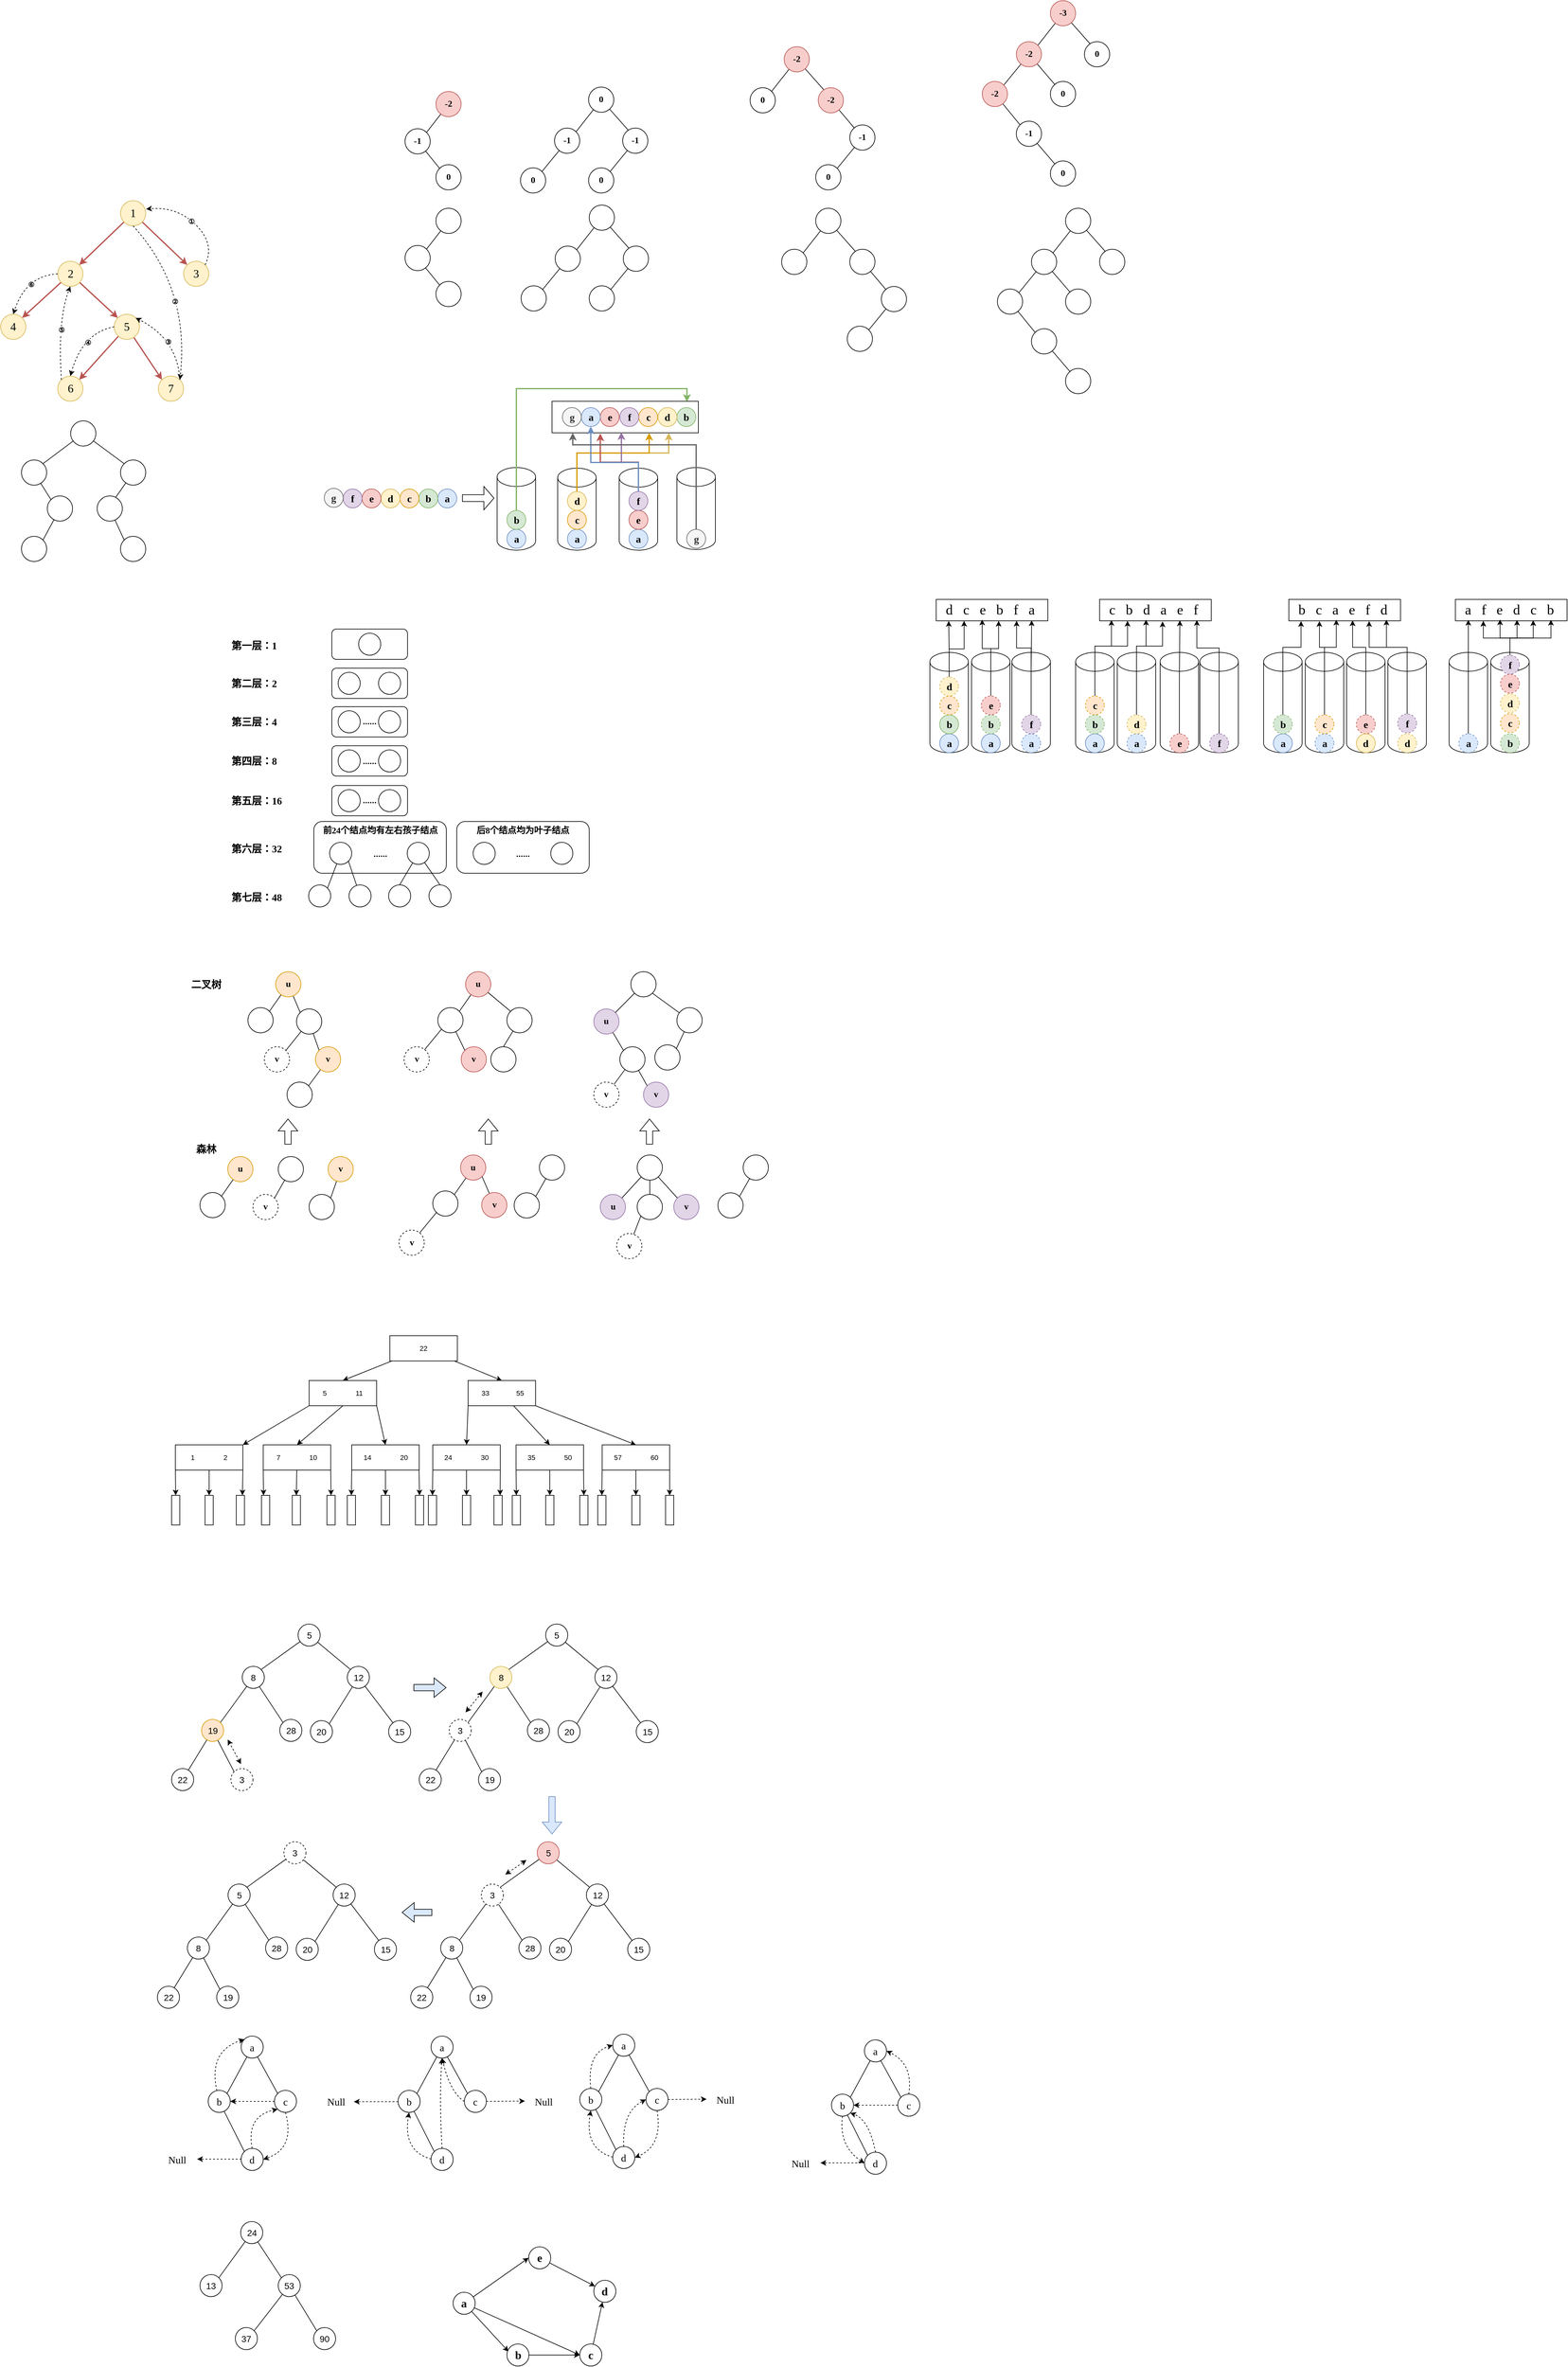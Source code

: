 <mxfile version="21.7.2" type="github">
  <diagram name="第 1 页" id="wzOyLqBRaBhxUj8H1N5F">
    <mxGraphModel dx="1834" dy="1198" grid="0" gridSize="10" guides="1" tooltips="1" connect="1" arrows="1" fold="1" page="0" pageScale="1" pageWidth="827" pageHeight="1169" math="0" shadow="0">
      <root>
        <mxCell id="0" />
        <mxCell id="1" parent="0" />
        <mxCell id="-Ax5ng-lUa0mp-13aQMz-102" value="" style="shape=cylinder3;whiteSpace=wrap;html=1;boundedLbl=1;backgroundOutline=1;size=15;" vertex="1" parent="1">
          <mxGeometry x="1949" y="837" width="61" height="159" as="geometry" />
        </mxCell>
        <mxCell id="-Ax5ng-lUa0mp-13aQMz-99" value="" style="shape=cylinder3;whiteSpace=wrap;html=1;boundedLbl=1;backgroundOutline=1;size=15;" vertex="1" parent="1">
          <mxGeometry x="1883.5" y="837" width="61" height="159" as="geometry" />
        </mxCell>
        <mxCell id="YMhbXSiSFB9uJHx7K9CS-125" value="&lt;b&gt;&lt;font style=&quot;font-size: 14px;&quot; face=&quot;宋体&quot;&gt;后8个结点均为叶子结点&lt;/font&gt;&lt;/b&gt;" style="rounded=1;whiteSpace=wrap;html=1;fontFamily=Helvetica;fontSize=11;fontColor=default;arcSize=16;verticalAlign=top;" parent="1" vertex="1">
          <mxGeometry x="473" y="1105" width="210" height="82" as="geometry" />
        </mxCell>
        <mxCell id="YMhbXSiSFB9uJHx7K9CS-123" value="&lt;b&gt;&lt;font style=&quot;font-size: 14px;&quot; face=&quot;宋体&quot;&gt;前24个结点均有左右孩子结点&lt;/font&gt;&lt;/b&gt;" style="rounded=1;whiteSpace=wrap;html=1;fontFamily=Helvetica;fontSize=11;fontColor=default;arcSize=16;verticalAlign=top;" parent="1" vertex="1">
          <mxGeometry x="246.5" y="1105" width="210" height="82" as="geometry" />
        </mxCell>
        <mxCell id="A7zyZed8wjgDJn2fPI7L-10" style="rounded=0;orthogonalLoop=1;jettySize=auto;html=1;entryX=1;entryY=0;entryDx=0;entryDy=0;fillColor=#f8cecc;strokeColor=#b85450;strokeWidth=2;" parent="1" source="A7zyZed8wjgDJn2fPI7L-1" target="A7zyZed8wjgDJn2fPI7L-2" edge="1">
          <mxGeometry relative="1" as="geometry" />
        </mxCell>
        <mxCell id="A7zyZed8wjgDJn2fPI7L-11" style="rounded=0;orthogonalLoop=1;jettySize=auto;html=1;entryX=0;entryY=0;entryDx=0;entryDy=0;fillColor=#f8cecc;strokeColor=#b85450;strokeWidth=2;" parent="1" source="A7zyZed8wjgDJn2fPI7L-1" target="A7zyZed8wjgDJn2fPI7L-3" edge="1">
          <mxGeometry relative="1" as="geometry" />
        </mxCell>
        <mxCell id="A7zyZed8wjgDJn2fPI7L-1" value="&lt;font style=&quot;font-size: 18px;&quot; face=&quot;Times New Roman&quot;&gt;1&lt;/font&gt;" style="ellipse;whiteSpace=wrap;html=1;aspect=fixed;fillColor=#fff2cc;strokeColor=#d6b656;" parent="1" vertex="1">
          <mxGeometry x="-60" y="121" width="40" height="40" as="geometry" />
        </mxCell>
        <mxCell id="A7zyZed8wjgDJn2fPI7L-12" style="rounded=0;orthogonalLoop=1;jettySize=auto;html=1;entryX=1;entryY=0;entryDx=0;entryDy=0;fillColor=#f8cecc;strokeColor=#b85450;strokeWidth=2;" parent="1" source="A7zyZed8wjgDJn2fPI7L-2" target="A7zyZed8wjgDJn2fPI7L-4" edge="1">
          <mxGeometry relative="1" as="geometry" />
        </mxCell>
        <mxCell id="A7zyZed8wjgDJn2fPI7L-13" style="edgeStyle=none;shape=connector;rounded=0;orthogonalLoop=1;jettySize=auto;html=1;entryX=0;entryY=0;entryDx=0;entryDy=0;labelBackgroundColor=default;strokeColor=#b85450;fontFamily=Helvetica;fontSize=11;fontColor=default;endArrow=classic;fillColor=#f8cecc;strokeWidth=2;" parent="1" source="A7zyZed8wjgDJn2fPI7L-2" target="A7zyZed8wjgDJn2fPI7L-5" edge="1">
          <mxGeometry relative="1" as="geometry" />
        </mxCell>
        <mxCell id="A7zyZed8wjgDJn2fPI7L-2" value="&lt;font style=&quot;font-size: 18px;&quot; face=&quot;Times New Roman&quot;&gt;2&lt;/font&gt;" style="ellipse;whiteSpace=wrap;html=1;aspect=fixed;fillColor=#fff2cc;strokeColor=#d6b656;" parent="1" vertex="1">
          <mxGeometry x="-159.5" y="217" width="40" height="40" as="geometry" />
        </mxCell>
        <mxCell id="A7zyZed8wjgDJn2fPI7L-3" value="&lt;font style=&quot;font-size: 18px;&quot; face=&quot;Times New Roman&quot;&gt;3&lt;/font&gt;" style="ellipse;whiteSpace=wrap;html=1;aspect=fixed;fillColor=#fff2cc;strokeColor=#d6b656;" parent="1" vertex="1">
          <mxGeometry x="40" y="217" width="40" height="40" as="geometry" />
        </mxCell>
        <mxCell id="A7zyZed8wjgDJn2fPI7L-4" value="&lt;font style=&quot;font-size: 18px;&quot; face=&quot;Times New Roman&quot;&gt;4&lt;/font&gt;" style="ellipse;whiteSpace=wrap;html=1;aspect=fixed;fillColor=#fff2cc;strokeColor=#d6b656;" parent="1" vertex="1">
          <mxGeometry x="-250" y="301" width="40" height="40" as="geometry" />
        </mxCell>
        <mxCell id="A7zyZed8wjgDJn2fPI7L-14" style="edgeStyle=none;shape=connector;rounded=0;orthogonalLoop=1;jettySize=auto;html=1;entryX=1;entryY=0;entryDx=0;entryDy=0;labelBackgroundColor=default;strokeColor=#b85450;fontFamily=Helvetica;fontSize=11;fontColor=default;endArrow=classic;fillColor=#f8cecc;strokeWidth=2;" parent="1" source="A7zyZed8wjgDJn2fPI7L-5" target="A7zyZed8wjgDJn2fPI7L-6" edge="1">
          <mxGeometry relative="1" as="geometry" />
        </mxCell>
        <mxCell id="A7zyZed8wjgDJn2fPI7L-15" style="edgeStyle=none;shape=connector;rounded=0;orthogonalLoop=1;jettySize=auto;html=1;entryX=0;entryY=0;entryDx=0;entryDy=0;labelBackgroundColor=default;strokeColor=#b85450;fontFamily=Helvetica;fontSize=11;fontColor=default;endArrow=classic;fillColor=#f8cecc;strokeWidth=2;" parent="1" source="A7zyZed8wjgDJn2fPI7L-5" target="A7zyZed8wjgDJn2fPI7L-7" edge="1">
          <mxGeometry relative="1" as="geometry" />
        </mxCell>
        <mxCell id="A7zyZed8wjgDJn2fPI7L-5" value="&lt;font style=&quot;font-size: 18px;&quot; face=&quot;Times New Roman&quot;&gt;5&lt;/font&gt;" style="ellipse;whiteSpace=wrap;html=1;aspect=fixed;fillColor=#fff2cc;strokeColor=#d6b656;" parent="1" vertex="1">
          <mxGeometry x="-70" y="301" width="40" height="40" as="geometry" />
        </mxCell>
        <mxCell id="A7zyZed8wjgDJn2fPI7L-6" value="&lt;font style=&quot;font-size: 18px;&quot; face=&quot;Times New Roman&quot;&gt;6&lt;/font&gt;" style="ellipse;whiteSpace=wrap;html=1;aspect=fixed;fillColor=#fff2cc;strokeColor=#d6b656;" parent="1" vertex="1">
          <mxGeometry x="-159.5" y="399" width="40" height="40" as="geometry" />
        </mxCell>
        <mxCell id="A7zyZed8wjgDJn2fPI7L-7" value="&lt;font style=&quot;font-size: 18px;&quot; face=&quot;Times New Roman&quot;&gt;7&lt;/font&gt;" style="ellipse;whiteSpace=wrap;html=1;aspect=fixed;fillColor=#fff2cc;strokeColor=#d6b656;" parent="1" vertex="1">
          <mxGeometry y="399" width="40" height="40" as="geometry" />
        </mxCell>
        <mxCell id="A7zyZed8wjgDJn2fPI7L-21" style="edgeStyle=none;shape=connector;rounded=0;orthogonalLoop=1;jettySize=auto;html=1;entryX=1;entryY=0;entryDx=0;entryDy=0;labelBackgroundColor=default;strokeColor=default;fontFamily=Helvetica;fontSize=11;fontColor=default;endArrow=none;endFill=0;" parent="1" source="A7zyZed8wjgDJn2fPI7L-16" target="A7zyZed8wjgDJn2fPI7L-19" edge="1">
          <mxGeometry relative="1" as="geometry" />
        </mxCell>
        <mxCell id="A7zyZed8wjgDJn2fPI7L-16" value="" style="ellipse;whiteSpace=wrap;html=1;aspect=fixed;" parent="1" vertex="1">
          <mxGeometry x="440" y="133" width="40" height="40" as="geometry" />
        </mxCell>
        <mxCell id="A7zyZed8wjgDJn2fPI7L-22" style="edgeStyle=none;shape=connector;rounded=0;orthogonalLoop=1;jettySize=auto;html=1;entryX=0;entryY=0;entryDx=0;entryDy=0;labelBackgroundColor=default;strokeColor=default;fontFamily=Helvetica;fontSize=11;fontColor=default;endArrow=none;endFill=0;" parent="1" source="A7zyZed8wjgDJn2fPI7L-19" target="A7zyZed8wjgDJn2fPI7L-20" edge="1">
          <mxGeometry relative="1" as="geometry" />
        </mxCell>
        <mxCell id="A7zyZed8wjgDJn2fPI7L-19" value="" style="ellipse;whiteSpace=wrap;html=1;aspect=fixed;" parent="1" vertex="1">
          <mxGeometry x="391" y="192" width="40" height="40" as="geometry" />
        </mxCell>
        <mxCell id="A7zyZed8wjgDJn2fPI7L-20" value="" style="ellipse;whiteSpace=wrap;html=1;aspect=fixed;" parent="1" vertex="1">
          <mxGeometry x="440" y="249" width="40" height="40" as="geometry" />
        </mxCell>
        <mxCell id="A7zyZed8wjgDJn2fPI7L-26" style="edgeStyle=none;shape=connector;rounded=0;orthogonalLoop=1;jettySize=auto;html=1;entryX=1;entryY=0;entryDx=0;entryDy=0;labelBackgroundColor=default;strokeColor=default;fontFamily=Helvetica;fontSize=11;fontColor=default;endArrow=none;endFill=0;" parent="1" source="A7zyZed8wjgDJn2fPI7L-23" target="A7zyZed8wjgDJn2fPI7L-24" edge="1">
          <mxGeometry relative="1" as="geometry" />
        </mxCell>
        <mxCell id="A7zyZed8wjgDJn2fPI7L-31" style="edgeStyle=none;shape=connector;rounded=0;orthogonalLoop=1;jettySize=auto;html=1;entryX=0.325;entryY=0.2;entryDx=0;entryDy=0;entryPerimeter=0;labelBackgroundColor=default;strokeColor=default;fontFamily=Helvetica;fontSize=11;fontColor=default;endArrow=none;endFill=0;" parent="1" source="A7zyZed8wjgDJn2fPI7L-23" target="A7zyZed8wjgDJn2fPI7L-29" edge="1">
          <mxGeometry relative="1" as="geometry" />
        </mxCell>
        <mxCell id="A7zyZed8wjgDJn2fPI7L-23" value="" style="ellipse;whiteSpace=wrap;html=1;aspect=fixed;" parent="1" vertex="1">
          <mxGeometry x="683" y="128" width="40" height="40" as="geometry" />
        </mxCell>
        <mxCell id="A7zyZed8wjgDJn2fPI7L-27" style="edgeStyle=none;shape=connector;rounded=0;orthogonalLoop=1;jettySize=auto;html=1;entryX=1;entryY=0;entryDx=0;entryDy=0;labelBackgroundColor=default;strokeColor=default;fontFamily=Helvetica;fontSize=11;fontColor=default;endArrow=none;endFill=0;" parent="1" source="A7zyZed8wjgDJn2fPI7L-24" target="A7zyZed8wjgDJn2fPI7L-25" edge="1">
          <mxGeometry relative="1" as="geometry" />
        </mxCell>
        <mxCell id="A7zyZed8wjgDJn2fPI7L-24" value="" style="ellipse;whiteSpace=wrap;html=1;aspect=fixed;" parent="1" vertex="1">
          <mxGeometry x="629" y="193" width="40" height="40" as="geometry" />
        </mxCell>
        <mxCell id="A7zyZed8wjgDJn2fPI7L-25" value="" style="ellipse;whiteSpace=wrap;html=1;aspect=fixed;" parent="1" vertex="1">
          <mxGeometry x="575" y="256" width="40" height="40" as="geometry" />
        </mxCell>
        <mxCell id="A7zyZed8wjgDJn2fPI7L-28" style="edgeStyle=none;shape=connector;rounded=0;orthogonalLoop=1;jettySize=auto;html=1;entryX=1;entryY=0;entryDx=0;entryDy=0;labelBackgroundColor=default;strokeColor=default;fontFamily=Helvetica;fontSize=11;fontColor=default;endArrow=none;endFill=0;" parent="1" source="A7zyZed8wjgDJn2fPI7L-29" target="A7zyZed8wjgDJn2fPI7L-30" edge="1">
          <mxGeometry relative="1" as="geometry" />
        </mxCell>
        <mxCell id="A7zyZed8wjgDJn2fPI7L-29" value="" style="ellipse;whiteSpace=wrap;html=1;aspect=fixed;" parent="1" vertex="1">
          <mxGeometry x="737" y="193" width="40" height="40" as="geometry" />
        </mxCell>
        <mxCell id="A7zyZed8wjgDJn2fPI7L-30" value="" style="ellipse;whiteSpace=wrap;html=1;aspect=fixed;" parent="1" vertex="1">
          <mxGeometry x="683" y="256" width="40" height="40" as="geometry" />
        </mxCell>
        <mxCell id="A7zyZed8wjgDJn2fPI7L-32" style="edgeStyle=none;shape=connector;rounded=0;orthogonalLoop=1;jettySize=auto;html=1;entryX=1;entryY=0;entryDx=0;entryDy=0;labelBackgroundColor=default;strokeColor=default;fontFamily=Helvetica;fontSize=11;fontColor=default;endArrow=none;endFill=0;" parent="1" source="A7zyZed8wjgDJn2fPI7L-34" target="A7zyZed8wjgDJn2fPI7L-35" edge="1">
          <mxGeometry relative="1" as="geometry" />
        </mxCell>
        <mxCell id="A7zyZed8wjgDJn2fPI7L-33" style="edgeStyle=none;shape=connector;rounded=0;orthogonalLoop=1;jettySize=auto;html=1;entryX=0.325;entryY=0.2;entryDx=0;entryDy=0;entryPerimeter=0;labelBackgroundColor=default;strokeColor=default;fontFamily=Helvetica;fontSize=11;fontColor=default;endArrow=none;endFill=0;" parent="1" source="A7zyZed8wjgDJn2fPI7L-34" target="A7zyZed8wjgDJn2fPI7L-36" edge="1">
          <mxGeometry relative="1" as="geometry" />
        </mxCell>
        <mxCell id="A7zyZed8wjgDJn2fPI7L-34" value="" style="ellipse;whiteSpace=wrap;html=1;aspect=fixed;" parent="1" vertex="1">
          <mxGeometry x="1042" y="133" width="40" height="40" as="geometry" />
        </mxCell>
        <mxCell id="A7zyZed8wjgDJn2fPI7L-35" value="" style="ellipse;whiteSpace=wrap;html=1;aspect=fixed;" parent="1" vertex="1">
          <mxGeometry x="988" y="198" width="40" height="40" as="geometry" />
        </mxCell>
        <mxCell id="A7zyZed8wjgDJn2fPI7L-40" style="edgeStyle=none;shape=connector;rounded=0;orthogonalLoop=1;jettySize=auto;html=1;labelBackgroundColor=default;strokeColor=default;fontFamily=Helvetica;fontSize=11;fontColor=default;endArrow=none;endFill=0;" parent="1" source="A7zyZed8wjgDJn2fPI7L-36" target="A7zyZed8wjgDJn2fPI7L-38" edge="1">
          <mxGeometry relative="1" as="geometry" />
        </mxCell>
        <mxCell id="A7zyZed8wjgDJn2fPI7L-36" value="" style="ellipse;whiteSpace=wrap;html=1;aspect=fixed;" parent="1" vertex="1">
          <mxGeometry x="1096" y="198" width="40" height="40" as="geometry" />
        </mxCell>
        <mxCell id="A7zyZed8wjgDJn2fPI7L-37" style="edgeStyle=none;shape=connector;rounded=0;orthogonalLoop=1;jettySize=auto;html=1;entryX=1;entryY=0;entryDx=0;entryDy=0;labelBackgroundColor=default;strokeColor=default;fontFamily=Helvetica;fontSize=11;fontColor=default;endArrow=none;endFill=0;" parent="1" source="A7zyZed8wjgDJn2fPI7L-38" target="A7zyZed8wjgDJn2fPI7L-39" edge="1">
          <mxGeometry relative="1" as="geometry" />
        </mxCell>
        <mxCell id="A7zyZed8wjgDJn2fPI7L-38" value="" style="ellipse;whiteSpace=wrap;html=1;aspect=fixed;" parent="1" vertex="1">
          <mxGeometry x="1146" y="257" width="40" height="40" as="geometry" />
        </mxCell>
        <mxCell id="A7zyZed8wjgDJn2fPI7L-39" value="" style="ellipse;whiteSpace=wrap;html=1;aspect=fixed;" parent="1" vertex="1">
          <mxGeometry x="1092" y="320" width="40" height="40" as="geometry" />
        </mxCell>
        <mxCell id="A7zyZed8wjgDJn2fPI7L-41" style="edgeStyle=none;shape=connector;rounded=0;orthogonalLoop=1;jettySize=auto;html=1;entryX=1;entryY=0;entryDx=0;entryDy=0;labelBackgroundColor=default;strokeColor=default;fontFamily=Helvetica;fontSize=11;fontColor=default;endArrow=none;endFill=0;" parent="1" source="A7zyZed8wjgDJn2fPI7L-43" target="A7zyZed8wjgDJn2fPI7L-45" edge="1">
          <mxGeometry relative="1" as="geometry" />
        </mxCell>
        <mxCell id="A7zyZed8wjgDJn2fPI7L-42" style="edgeStyle=none;shape=connector;rounded=0;orthogonalLoop=1;jettySize=auto;html=1;entryX=0.325;entryY=0.2;entryDx=0;entryDy=0;entryPerimeter=0;labelBackgroundColor=default;strokeColor=default;fontFamily=Helvetica;fontSize=11;fontColor=default;endArrow=none;endFill=0;" parent="1" source="A7zyZed8wjgDJn2fPI7L-43" target="A7zyZed8wjgDJn2fPI7L-48" edge="1">
          <mxGeometry relative="1" as="geometry" />
        </mxCell>
        <mxCell id="A7zyZed8wjgDJn2fPI7L-43" value="" style="ellipse;whiteSpace=wrap;html=1;aspect=fixed;" parent="1" vertex="1">
          <mxGeometry x="1438" y="133" width="40" height="40" as="geometry" />
        </mxCell>
        <mxCell id="A7zyZed8wjgDJn2fPI7L-44" style="edgeStyle=none;shape=connector;rounded=0;orthogonalLoop=1;jettySize=auto;html=1;entryX=1;entryY=0;entryDx=0;entryDy=0;labelBackgroundColor=default;strokeColor=default;fontFamily=Helvetica;fontSize=11;fontColor=default;endArrow=none;endFill=0;" parent="1" source="A7zyZed8wjgDJn2fPI7L-45" target="A7zyZed8wjgDJn2fPI7L-46" edge="1">
          <mxGeometry relative="1" as="geometry" />
        </mxCell>
        <mxCell id="A7zyZed8wjgDJn2fPI7L-51" style="edgeStyle=none;shape=connector;rounded=0;orthogonalLoop=1;jettySize=auto;html=1;labelBackgroundColor=default;strokeColor=default;fontFamily=Helvetica;fontSize=11;fontColor=default;endArrow=none;endFill=0;" parent="1" source="A7zyZed8wjgDJn2fPI7L-45" target="A7zyZed8wjgDJn2fPI7L-50" edge="1">
          <mxGeometry relative="1" as="geometry" />
        </mxCell>
        <mxCell id="A7zyZed8wjgDJn2fPI7L-45" value="" style="ellipse;whiteSpace=wrap;html=1;aspect=fixed;" parent="1" vertex="1">
          <mxGeometry x="1384" y="198" width="40" height="40" as="geometry" />
        </mxCell>
        <mxCell id="A7zyZed8wjgDJn2fPI7L-55" style="edgeStyle=none;shape=connector;rounded=0;orthogonalLoop=1;jettySize=auto;html=1;entryX=0;entryY=0;entryDx=0;entryDy=0;labelBackgroundColor=default;strokeColor=default;fontFamily=Helvetica;fontSize=11;fontColor=default;endArrow=none;endFill=0;" parent="1" source="A7zyZed8wjgDJn2fPI7L-46" target="A7zyZed8wjgDJn2fPI7L-53" edge="1">
          <mxGeometry relative="1" as="geometry" />
        </mxCell>
        <mxCell id="A7zyZed8wjgDJn2fPI7L-46" value="" style="ellipse;whiteSpace=wrap;html=1;aspect=fixed;" parent="1" vertex="1">
          <mxGeometry x="1330" y="261" width="40" height="40" as="geometry" />
        </mxCell>
        <mxCell id="A7zyZed8wjgDJn2fPI7L-48" value="" style="ellipse;whiteSpace=wrap;html=1;aspect=fixed;" parent="1" vertex="1">
          <mxGeometry x="1492" y="198" width="40" height="40" as="geometry" />
        </mxCell>
        <mxCell id="A7zyZed8wjgDJn2fPI7L-50" value="" style="ellipse;whiteSpace=wrap;html=1;aspect=fixed;" parent="1" vertex="1">
          <mxGeometry x="1438" y="261" width="40" height="40" as="geometry" />
        </mxCell>
        <mxCell id="A7zyZed8wjgDJn2fPI7L-52" style="edgeStyle=none;shape=connector;rounded=0;orthogonalLoop=1;jettySize=auto;html=1;labelBackgroundColor=default;strokeColor=default;fontFamily=Helvetica;fontSize=11;fontColor=default;endArrow=none;endFill=0;" parent="1" source="A7zyZed8wjgDJn2fPI7L-53" target="A7zyZed8wjgDJn2fPI7L-54" edge="1">
          <mxGeometry relative="1" as="geometry" />
        </mxCell>
        <mxCell id="A7zyZed8wjgDJn2fPI7L-53" value="" style="ellipse;whiteSpace=wrap;html=1;aspect=fixed;" parent="1" vertex="1">
          <mxGeometry x="1384" y="324" width="40" height="40" as="geometry" />
        </mxCell>
        <mxCell id="A7zyZed8wjgDJn2fPI7L-54" value="" style="ellipse;whiteSpace=wrap;html=1;aspect=fixed;" parent="1" vertex="1">
          <mxGeometry x="1438" y="387" width="40" height="40" as="geometry" />
        </mxCell>
        <mxCell id="qOB6kxdGH2xCEJ3bVtiJ-1" value="" style="shape=cylinder3;whiteSpace=wrap;html=1;boundedLbl=1;backgroundOutline=1;size=15;" parent="1" vertex="1">
          <mxGeometry x="537" y="544" width="61" height="131" as="geometry" />
        </mxCell>
        <mxCell id="qOB6kxdGH2xCEJ3bVtiJ-3" value="&lt;b&gt;&lt;font style=&quot;font-size: 16px;&quot; face=&quot;Times New Roman&quot;&gt;a&lt;/font&gt;&lt;/b&gt;" style="ellipse;whiteSpace=wrap;html=1;aspect=fixed;fillColor=#dae8fc;strokeColor=#6c8ebf;" parent="1" vertex="1">
          <mxGeometry x="443" y="578" width="30" height="30" as="geometry" />
        </mxCell>
        <mxCell id="qOB6kxdGH2xCEJ3bVtiJ-4" value="&lt;b&gt;&lt;font style=&quot;font-size: 16px;&quot; face=&quot;Times New Roman&quot;&gt;b&lt;/font&gt;&lt;/b&gt;" style="ellipse;whiteSpace=wrap;html=1;aspect=fixed;fillColor=#d5e8d4;strokeColor=#82b366;" parent="1" vertex="1">
          <mxGeometry x="413" y="578" width="30" height="30" as="geometry" />
        </mxCell>
        <mxCell id="qOB6kxdGH2xCEJ3bVtiJ-5" value="&lt;b&gt;&lt;font style=&quot;font-size: 16px;&quot; face=&quot;Times New Roman&quot;&gt;c&lt;/font&gt;&lt;/b&gt;" style="ellipse;whiteSpace=wrap;html=1;aspect=fixed;fillColor=#ffe6cc;strokeColor=#d79b00;" parent="1" vertex="1">
          <mxGeometry x="383" y="578" width="30" height="30" as="geometry" />
        </mxCell>
        <mxCell id="qOB6kxdGH2xCEJ3bVtiJ-6" value="&lt;b&gt;&lt;font style=&quot;font-size: 16px;&quot; face=&quot;Times New Roman&quot;&gt;d&lt;/font&gt;&lt;/b&gt;" style="ellipse;whiteSpace=wrap;html=1;aspect=fixed;fillColor=#fff2cc;strokeColor=#d6b656;" parent="1" vertex="1">
          <mxGeometry x="353" y="578" width="30" height="30" as="geometry" />
        </mxCell>
        <mxCell id="qOB6kxdGH2xCEJ3bVtiJ-7" value="&lt;b&gt;&lt;font style=&quot;font-size: 16px;&quot; face=&quot;Times New Roman&quot;&gt;e&lt;/font&gt;&lt;/b&gt;" style="ellipse;whiteSpace=wrap;html=1;aspect=fixed;fillColor=#f8cecc;strokeColor=#b85450;" parent="1" vertex="1">
          <mxGeometry x="323" y="578" width="30" height="30" as="geometry" />
        </mxCell>
        <mxCell id="qOB6kxdGH2xCEJ3bVtiJ-8" value="&lt;b&gt;&lt;font style=&quot;font-size: 16px;&quot; face=&quot;Times New Roman&quot;&gt;f&lt;/font&gt;&lt;/b&gt;" style="ellipse;whiteSpace=wrap;html=1;aspect=fixed;fillColor=#e1d5e7;strokeColor=#9673a6;" parent="1" vertex="1">
          <mxGeometry x="293" y="578" width="30" height="30" as="geometry" />
        </mxCell>
        <mxCell id="qOB6kxdGH2xCEJ3bVtiJ-9" value="&lt;b&gt;&lt;font style=&quot;font-size: 16px;&quot; face=&quot;Times New Roman&quot;&gt;g&lt;/font&gt;&lt;/b&gt;" style="ellipse;whiteSpace=wrap;html=1;aspect=fixed;fillColor=#f5f5f5;fontColor=#333333;strokeColor=#666666;" parent="1" vertex="1">
          <mxGeometry x="263" y="577" width="30" height="30" as="geometry" />
        </mxCell>
        <mxCell id="qOB6kxdGH2xCEJ3bVtiJ-10" value="" style="html=1;shadow=0;dashed=0;align=center;verticalAlign=middle;shape=mxgraph.arrows2.arrow;dy=0.71;dx=16;notch=0;" parent="1" vertex="1">
          <mxGeometry x="482" y="574" width="50" height="37" as="geometry" />
        </mxCell>
        <mxCell id="qOB6kxdGH2xCEJ3bVtiJ-11" value="&lt;b&gt;&lt;font style=&quot;font-size: 16px;&quot; face=&quot;Times New Roman&quot;&gt;a&lt;/font&gt;&lt;/b&gt;" style="ellipse;whiteSpace=wrap;html=1;aspect=fixed;fillColor=#dae8fc;strokeColor=#6c8ebf;" parent="1" vertex="1">
          <mxGeometry x="552.5" y="642" width="30" height="30" as="geometry" />
        </mxCell>
        <mxCell id="qOB6kxdGH2xCEJ3bVtiJ-48" style="edgeStyle=orthogonalEdgeStyle;rounded=0;orthogonalLoop=1;jettySize=auto;html=1;entryX=0.922;entryY=0.02;entryDx=0;entryDy=0;entryPerimeter=0;fillColor=#d5e8d4;strokeColor=#82b366;strokeWidth=2;" parent="1" source="qOB6kxdGH2xCEJ3bVtiJ-12" target="qOB6kxdGH2xCEJ3bVtiJ-14" edge="1">
          <mxGeometry relative="1" as="geometry">
            <Array as="points">
              <mxPoint x="568" y="419" />
              <mxPoint x="838" y="419" />
            </Array>
          </mxGeometry>
        </mxCell>
        <mxCell id="qOB6kxdGH2xCEJ3bVtiJ-12" value="&lt;b&gt;&lt;font style=&quot;font-size: 16px;&quot; face=&quot;Times New Roman&quot;&gt;b&lt;/font&gt;&lt;/b&gt;" style="ellipse;whiteSpace=wrap;html=1;aspect=fixed;fillColor=#d5e8d4;strokeColor=#82b366;" parent="1" vertex="1">
          <mxGeometry x="552.5" y="612" width="30" height="30" as="geometry" />
        </mxCell>
        <mxCell id="qOB6kxdGH2xCEJ3bVtiJ-14" value="" style="rounded=0;whiteSpace=wrap;html=1;" parent="1" vertex="1">
          <mxGeometry x="624" y="439" width="232" height="50" as="geometry" />
        </mxCell>
        <mxCell id="qOB6kxdGH2xCEJ3bVtiJ-15" value="&lt;b&gt;&lt;font style=&quot;font-size: 16px;&quot; face=&quot;Times New Roman&quot;&gt;b&lt;/font&gt;&lt;/b&gt;" style="ellipse;whiteSpace=wrap;html=1;aspect=fixed;fillColor=#d5e8d4;strokeColor=#82b366;" parent="1" vertex="1">
          <mxGeometry x="822" y="449" width="30" height="30" as="geometry" />
        </mxCell>
        <mxCell id="qOB6kxdGH2xCEJ3bVtiJ-19" value="" style="shape=cylinder3;whiteSpace=wrap;html=1;boundedLbl=1;backgroundOutline=1;size=15;" parent="1" vertex="1">
          <mxGeometry x="633" y="545" width="61" height="130" as="geometry" />
        </mxCell>
        <mxCell id="qOB6kxdGH2xCEJ3bVtiJ-20" value="&lt;b&gt;&lt;font style=&quot;font-size: 16px;&quot; face=&quot;Times New Roman&quot;&gt;a&lt;/font&gt;&lt;/b&gt;" style="ellipse;whiteSpace=wrap;html=1;aspect=fixed;fillColor=#dae8fc;strokeColor=#6c8ebf;" parent="1" vertex="1">
          <mxGeometry x="648.5" y="642" width="30" height="30" as="geometry" />
        </mxCell>
        <mxCell id="qOB6kxdGH2xCEJ3bVtiJ-22" value="&lt;b&gt;&lt;font style=&quot;font-size: 16px;&quot; face=&quot;Times New Roman&quot;&gt;c&lt;/font&gt;&lt;/b&gt;" style="ellipse;whiteSpace=wrap;html=1;aspect=fixed;fillColor=#ffe6cc;strokeColor=#d79b00;" parent="1" vertex="1">
          <mxGeometry x="648.5" y="612" width="30" height="30" as="geometry" />
        </mxCell>
        <mxCell id="qOB6kxdGH2xCEJ3bVtiJ-25" style="edgeStyle=orthogonalEdgeStyle;rounded=0;orthogonalLoop=1;jettySize=auto;html=1;fillColor=#fff2cc;strokeColor=#d6b656;strokeWidth=2;" parent="1" source="qOB6kxdGH2xCEJ3bVtiJ-23" target="qOB6kxdGH2xCEJ3bVtiJ-14" edge="1">
          <mxGeometry relative="1" as="geometry">
            <mxPoint x="808.5" y="515" as="targetPoint" />
            <Array as="points">
              <mxPoint x="664" y="521" />
              <mxPoint x="809" y="521" />
            </Array>
          </mxGeometry>
        </mxCell>
        <mxCell id="qOB6kxdGH2xCEJ3bVtiJ-31" style="edgeStyle=orthogonalEdgeStyle;rounded=0;orthogonalLoop=1;jettySize=auto;html=1;fillColor=#ffe6cc;strokeColor=#d79b00;strokeWidth=2;" parent="1" source="qOB6kxdGH2xCEJ3bVtiJ-23" target="qOB6kxdGH2xCEJ3bVtiJ-14" edge="1">
          <mxGeometry relative="1" as="geometry">
            <mxPoint x="777.91" y="513" as="targetPoint" />
            <Array as="points">
              <mxPoint x="664" y="521" />
              <mxPoint x="778" y="521" />
            </Array>
          </mxGeometry>
        </mxCell>
        <mxCell id="qOB6kxdGH2xCEJ3bVtiJ-23" value="&lt;b&gt;&lt;font style=&quot;font-size: 16px;&quot; face=&quot;Times New Roman&quot;&gt;d&lt;/font&gt;&lt;/b&gt;" style="ellipse;whiteSpace=wrap;html=1;aspect=fixed;fillColor=#fff2cc;strokeColor=#d6b656;" parent="1" vertex="1">
          <mxGeometry x="648.5" y="582" width="30" height="30" as="geometry" />
        </mxCell>
        <mxCell id="qOB6kxdGH2xCEJ3bVtiJ-24" value="&lt;b&gt;&lt;font style=&quot;font-size: 16px;&quot; face=&quot;Times New Roman&quot;&gt;d&lt;/font&gt;&lt;/b&gt;" style="ellipse;whiteSpace=wrap;html=1;aspect=fixed;fillColor=#fff2cc;strokeColor=#d6b656;" parent="1" vertex="1">
          <mxGeometry x="792" y="449" width="30" height="30" as="geometry" />
        </mxCell>
        <mxCell id="qOB6kxdGH2xCEJ3bVtiJ-26" value="" style="shape=cylinder3;whiteSpace=wrap;html=1;boundedLbl=1;backgroundOutline=1;size=15;" parent="1" vertex="1">
          <mxGeometry x="730.5" y="545" width="61" height="130" as="geometry" />
        </mxCell>
        <mxCell id="qOB6kxdGH2xCEJ3bVtiJ-27" value="&lt;b&gt;&lt;font style=&quot;font-size: 16px;&quot; face=&quot;Times New Roman&quot;&gt;a&lt;/font&gt;&lt;/b&gt;" style="ellipse;whiteSpace=wrap;html=1;aspect=fixed;fillColor=#dae8fc;strokeColor=#6c8ebf;" parent="1" vertex="1">
          <mxGeometry x="746" y="642" width="30" height="30" as="geometry" />
        </mxCell>
        <mxCell id="qOB6kxdGH2xCEJ3bVtiJ-30" value="&lt;b&gt;&lt;font style=&quot;font-size: 16px;&quot; face=&quot;Times New Roman&quot;&gt;c&lt;/font&gt;&lt;/b&gt;" style="ellipse;whiteSpace=wrap;html=1;aspect=fixed;fillColor=#ffe6cc;strokeColor=#d79b00;" parent="1" vertex="1">
          <mxGeometry x="761.5" y="449" width="30" height="30" as="geometry" />
        </mxCell>
        <mxCell id="qOB6kxdGH2xCEJ3bVtiJ-32" value="&lt;b&gt;&lt;font style=&quot;font-size: 16px;&quot; face=&quot;Times New Roman&quot;&gt;e&lt;/font&gt;&lt;/b&gt;" style="ellipse;whiteSpace=wrap;html=1;aspect=fixed;fillColor=#f8cecc;strokeColor=#b85450;" parent="1" vertex="1">
          <mxGeometry x="746" y="612" width="30" height="30" as="geometry" />
        </mxCell>
        <mxCell id="qOB6kxdGH2xCEJ3bVtiJ-36" style="edgeStyle=orthogonalEdgeStyle;rounded=0;orthogonalLoop=1;jettySize=auto;html=1;entryX=0.474;entryY=0.98;entryDx=0;entryDy=0;entryPerimeter=0;fillColor=#e1d5e7;strokeColor=#9673a6;strokeWidth=2;" parent="1" source="qOB6kxdGH2xCEJ3bVtiJ-33" target="qOB6kxdGH2xCEJ3bVtiJ-14" edge="1">
          <mxGeometry relative="1" as="geometry">
            <mxPoint x="746.94" y="515" as="targetPoint" />
          </mxGeometry>
        </mxCell>
        <mxCell id="qOB6kxdGH2xCEJ3bVtiJ-37" style="edgeStyle=orthogonalEdgeStyle;rounded=0;orthogonalLoop=1;jettySize=auto;html=1;entryX=0.33;entryY=1.02;entryDx=0;entryDy=0;entryPerimeter=0;fillColor=#f8cecc;strokeColor=#b85450;strokeWidth=2;" parent="1" source="qOB6kxdGH2xCEJ3bVtiJ-33" target="qOB6kxdGH2xCEJ3bVtiJ-14" edge="1">
          <mxGeometry relative="1" as="geometry">
            <mxPoint x="713.5" y="515" as="targetPoint" />
          </mxGeometry>
        </mxCell>
        <mxCell id="qOB6kxdGH2xCEJ3bVtiJ-40" style="edgeStyle=orthogonalEdgeStyle;rounded=0;orthogonalLoop=1;jettySize=auto;html=1;entryX=0.5;entryY=1;entryDx=0;entryDy=0;fillColor=#dae8fc;strokeColor=#6c8ebf;strokeWidth=2;" parent="1" source="qOB6kxdGH2xCEJ3bVtiJ-33" target="qOB6kxdGH2xCEJ3bVtiJ-39" edge="1">
          <mxGeometry relative="1" as="geometry">
            <Array as="points">
              <mxPoint x="761" y="536" />
              <mxPoint x="686" y="536" />
            </Array>
          </mxGeometry>
        </mxCell>
        <mxCell id="qOB6kxdGH2xCEJ3bVtiJ-33" value="&lt;b&gt;&lt;font style=&quot;font-size: 16px;&quot; face=&quot;Times New Roman&quot;&gt;f&lt;/font&gt;&lt;/b&gt;" style="ellipse;whiteSpace=wrap;html=1;aspect=fixed;fillColor=#e1d5e7;strokeColor=#9673a6;" parent="1" vertex="1">
          <mxGeometry x="746" y="582" width="30" height="30" as="geometry" />
        </mxCell>
        <mxCell id="qOB6kxdGH2xCEJ3bVtiJ-34" value="&lt;b&gt;&lt;font style=&quot;font-size: 16px;&quot; face=&quot;Times New Roman&quot;&gt;f&lt;/font&gt;&lt;/b&gt;" style="ellipse;whiteSpace=wrap;html=1;aspect=fixed;fillColor=#e1d5e7;strokeColor=#9673a6;" parent="1" vertex="1">
          <mxGeometry x="731.5" y="449" width="30" height="30" as="geometry" />
        </mxCell>
        <mxCell id="qOB6kxdGH2xCEJ3bVtiJ-35" value="&lt;b&gt;&lt;font style=&quot;font-size: 16px;&quot; face=&quot;Times New Roman&quot;&gt;e&lt;/font&gt;&lt;/b&gt;" style="ellipse;whiteSpace=wrap;html=1;aspect=fixed;fillColor=#f8cecc;strokeColor=#b85450;" parent="1" vertex="1">
          <mxGeometry x="700.5" y="449" width="30" height="30" as="geometry" />
        </mxCell>
        <mxCell id="qOB6kxdGH2xCEJ3bVtiJ-39" value="&lt;b&gt;&lt;font style=&quot;font-size: 16px;&quot; face=&quot;Times New Roman&quot;&gt;a&lt;/font&gt;&lt;/b&gt;" style="ellipse;whiteSpace=wrap;html=1;aspect=fixed;fillColor=#dae8fc;strokeColor=#6c8ebf;" parent="1" vertex="1">
          <mxGeometry x="670.5" y="449" width="30" height="30" as="geometry" />
        </mxCell>
        <mxCell id="qOB6kxdGH2xCEJ3bVtiJ-41" value="" style="shape=cylinder3;whiteSpace=wrap;html=1;boundedLbl=1;backgroundOutline=1;size=15;" parent="1" vertex="1">
          <mxGeometry x="822" y="544" width="61" height="130" as="geometry" />
        </mxCell>
        <mxCell id="qOB6kxdGH2xCEJ3bVtiJ-49" style="edgeStyle=orthogonalEdgeStyle;rounded=0;orthogonalLoop=1;jettySize=auto;html=1;entryX=0.142;entryY=1;entryDx=0;entryDy=0;entryPerimeter=0;fillColor=#f5f5f5;strokeColor=#666666;strokeWidth=2;" parent="1" source="qOB6kxdGH2xCEJ3bVtiJ-45" target="qOB6kxdGH2xCEJ3bVtiJ-14" edge="1">
          <mxGeometry relative="1" as="geometry">
            <Array as="points">
              <mxPoint x="853" y="508" />
              <mxPoint x="657" y="508" />
            </Array>
          </mxGeometry>
        </mxCell>
        <mxCell id="qOB6kxdGH2xCEJ3bVtiJ-45" value="&lt;b&gt;&lt;font style=&quot;font-size: 16px;&quot; face=&quot;Times New Roman&quot;&gt;g&lt;/font&gt;&lt;/b&gt;" style="ellipse;whiteSpace=wrap;html=1;aspect=fixed;fillColor=#f5f5f5;fontColor=#333333;strokeColor=#666666;" parent="1" vertex="1">
          <mxGeometry x="837.5" y="642" width="30" height="30" as="geometry" />
        </mxCell>
        <mxCell id="qOB6kxdGH2xCEJ3bVtiJ-47" value="&lt;b&gt;&lt;font style=&quot;font-size: 16px;&quot; face=&quot;Times New Roman&quot;&gt;g&lt;/font&gt;&lt;/b&gt;" style="ellipse;whiteSpace=wrap;html=1;aspect=fixed;fillColor=#f5f5f5;fontColor=#333333;strokeColor=#666666;" parent="1" vertex="1">
          <mxGeometry x="640.5" y="449" width="30" height="30" as="geometry" />
        </mxCell>
        <mxCell id="YMhbXSiSFB9uJHx7K9CS-3" value="" style="curved=1;endArrow=classic;html=1;rounded=0;exitX=1;exitY=0;exitDx=0;exitDy=0;entryX=1.017;entryY=0.333;entryDx=0;entryDy=0;entryPerimeter=0;dashed=1;" parent="1" source="A7zyZed8wjgDJn2fPI7L-3" target="A7zyZed8wjgDJn2fPI7L-1" edge="1">
          <mxGeometry width="50" height="50" relative="1" as="geometry">
            <mxPoint x="100" y="220" as="sourcePoint" />
            <mxPoint x="150" y="170" as="targetPoint" />
            <Array as="points">
              <mxPoint x="90" y="190" />
              <mxPoint x="30" y="130" />
            </Array>
          </mxGeometry>
        </mxCell>
        <mxCell id="YMhbXSiSFB9uJHx7K9CS-4" value="①" style="edgeLabel;html=1;align=center;verticalAlign=middle;resizable=0;points=[];fontStyle=1" parent="YMhbXSiSFB9uJHx7K9CS-3" vertex="1" connectable="0">
          <mxGeometry x="0.042" y="1" relative="1" as="geometry">
            <mxPoint as="offset" />
          </mxGeometry>
        </mxCell>
        <mxCell id="YMhbXSiSFB9uJHx7K9CS-5" value="" style="curved=1;endArrow=classic;html=1;rounded=0;exitX=0.5;exitY=1;exitDx=0;exitDy=0;entryX=1;entryY=0;entryDx=0;entryDy=0;dashed=1;" parent="1" source="A7zyZed8wjgDJn2fPI7L-1" target="A7zyZed8wjgDJn2fPI7L-7" edge="1">
          <mxGeometry width="50" height="50" relative="1" as="geometry">
            <mxPoint y="310" as="sourcePoint" />
            <mxPoint x="50" y="260" as="targetPoint" />
            <Array as="points">
              <mxPoint x="50" y="260" />
            </Array>
          </mxGeometry>
        </mxCell>
        <mxCell id="YMhbXSiSFB9uJHx7K9CS-6" value="②" style="edgeLabel;html=1;align=center;verticalAlign=middle;resizable=0;points=[];fontStyle=1" parent="YMhbXSiSFB9uJHx7K9CS-5" vertex="1" connectable="0">
          <mxGeometry x="0.123" y="-22" relative="1" as="geometry">
            <mxPoint as="offset" />
          </mxGeometry>
        </mxCell>
        <mxCell id="YMhbXSiSFB9uJHx7K9CS-7" value="" style="curved=1;endArrow=classic;html=1;rounded=0;exitX=1;exitY=0;exitDx=0;exitDy=0;entryX=1;entryY=0;entryDx=0;entryDy=0;dashed=1;" parent="1" source="A7zyZed8wjgDJn2fPI7L-7" target="A7zyZed8wjgDJn2fPI7L-5" edge="1">
          <mxGeometry width="50" height="50" relative="1" as="geometry">
            <mxPoint x="70" y="390" as="sourcePoint" />
            <mxPoint x="120" y="340" as="targetPoint" />
            <Array as="points">
              <mxPoint x="30" y="340" />
            </Array>
          </mxGeometry>
        </mxCell>
        <mxCell id="YMhbXSiSFB9uJHx7K9CS-8" value="③" style="edgeLabel;html=1;align=center;verticalAlign=middle;resizable=0;points=[];fontStyle=1" parent="YMhbXSiSFB9uJHx7K9CS-7" vertex="1" connectable="0">
          <mxGeometry x="0.119" y="10" relative="1" as="geometry">
            <mxPoint y="1" as="offset" />
          </mxGeometry>
        </mxCell>
        <mxCell id="YMhbXSiSFB9uJHx7K9CS-9" value="" style="curved=1;endArrow=classic;html=1;rounded=0;exitX=0;exitY=0.5;exitDx=0;exitDy=0;entryX=0.5;entryY=0;entryDx=0;entryDy=0;dashed=1;" parent="1" source="A7zyZed8wjgDJn2fPI7L-5" target="A7zyZed8wjgDJn2fPI7L-6" edge="1">
          <mxGeometry width="50" height="50" relative="1" as="geometry">
            <mxPoint x="-270" y="440" as="sourcePoint" />
            <mxPoint x="-220" y="390" as="targetPoint" />
            <Array as="points">
              <mxPoint x="-120" y="330" />
            </Array>
          </mxGeometry>
        </mxCell>
        <mxCell id="YMhbXSiSFB9uJHx7K9CS-10" value="④" style="edgeLabel;html=1;align=center;verticalAlign=middle;resizable=0;points=[];fontStyle=1" parent="YMhbXSiSFB9uJHx7K9CS-9" vertex="1" connectable="0">
          <mxGeometry x="0.04" y="12" relative="1" as="geometry">
            <mxPoint as="offset" />
          </mxGeometry>
        </mxCell>
        <mxCell id="YMhbXSiSFB9uJHx7K9CS-11" value="" style="curved=1;endArrow=classic;html=1;rounded=0;exitX=0;exitY=0;exitDx=0;exitDy=0;entryX=0.5;entryY=1;entryDx=0;entryDy=0;dashed=1;" parent="1" source="A7zyZed8wjgDJn2fPI7L-6" target="A7zyZed8wjgDJn2fPI7L-2" edge="1">
          <mxGeometry width="50" height="50" relative="1" as="geometry">
            <mxPoint x="-280" y="430" as="sourcePoint" />
            <mxPoint x="-230" y="380" as="targetPoint" />
            <Array as="points">
              <mxPoint x="-160" y="310" />
            </Array>
          </mxGeometry>
        </mxCell>
        <mxCell id="YMhbXSiSFB9uJHx7K9CS-12" value="⑤" style="edgeLabel;html=1;align=center;verticalAlign=middle;resizable=0;points=[];fontStyle=1" parent="YMhbXSiSFB9uJHx7K9CS-11" vertex="1" connectable="0">
          <mxGeometry x="0.041" y="-5" relative="1" as="geometry">
            <mxPoint as="offset" />
          </mxGeometry>
        </mxCell>
        <mxCell id="YMhbXSiSFB9uJHx7K9CS-13" value="" style="curved=1;endArrow=classic;html=1;rounded=0;exitX=0;exitY=0.5;exitDx=0;exitDy=0;entryX=0.5;entryY=0;entryDx=0;entryDy=0;dashed=1;" parent="1" source="A7zyZed8wjgDJn2fPI7L-2" target="A7zyZed8wjgDJn2fPI7L-4" edge="1">
          <mxGeometry width="50" height="50" relative="1" as="geometry">
            <mxPoint x="-260" y="240" as="sourcePoint" />
            <mxPoint x="-210" y="190" as="targetPoint" />
            <Array as="points">
              <mxPoint x="-210" y="240" />
            </Array>
          </mxGeometry>
        </mxCell>
        <mxCell id="YMhbXSiSFB9uJHx7K9CS-14" value="⑥" style="edgeLabel;html=1;align=center;verticalAlign=middle;resizable=0;points=[];fontStyle=1" parent="YMhbXSiSFB9uJHx7K9CS-13" vertex="1" connectable="0">
          <mxGeometry x="0.064" y="12" relative="1" as="geometry">
            <mxPoint as="offset" />
          </mxGeometry>
        </mxCell>
        <mxCell id="YMhbXSiSFB9uJHx7K9CS-18" style="edgeStyle=none;shape=connector;rounded=0;orthogonalLoop=1;jettySize=auto;html=1;entryX=1;entryY=0;entryDx=0;entryDy=0;labelBackgroundColor=default;strokeColor=default;fontFamily=Helvetica;fontSize=11;fontColor=default;endArrow=none;endFill=0;" parent="1" source="YMhbXSiSFB9uJHx7K9CS-19" target="YMhbXSiSFB9uJHx7K9CS-21" edge="1">
          <mxGeometry relative="1" as="geometry" />
        </mxCell>
        <mxCell id="YMhbXSiSFB9uJHx7K9CS-30" style="rounded=0;orthogonalLoop=1;jettySize=auto;html=1;entryX=0;entryY=0;entryDx=0;entryDy=0;endArrow=none;endFill=0;" parent="1" source="YMhbXSiSFB9uJHx7K9CS-19" target="YMhbXSiSFB9uJHx7K9CS-26" edge="1">
          <mxGeometry relative="1" as="geometry" />
        </mxCell>
        <mxCell id="YMhbXSiSFB9uJHx7K9CS-19" value="" style="ellipse;whiteSpace=wrap;html=1;aspect=fixed;" parent="1" vertex="1">
          <mxGeometry x="-139" y="470" width="40" height="40" as="geometry" />
        </mxCell>
        <mxCell id="YMhbXSiSFB9uJHx7K9CS-20" style="edgeStyle=none;shape=connector;rounded=0;orthogonalLoop=1;jettySize=auto;html=1;entryX=0;entryY=0;entryDx=0;entryDy=0;labelBackgroundColor=default;strokeColor=default;fontFamily=Helvetica;fontSize=11;fontColor=default;endArrow=none;endFill=0;" parent="1" source="YMhbXSiSFB9uJHx7K9CS-21" target="YMhbXSiSFB9uJHx7K9CS-22" edge="1">
          <mxGeometry relative="1" as="geometry" />
        </mxCell>
        <mxCell id="YMhbXSiSFB9uJHx7K9CS-21" value="" style="ellipse;whiteSpace=wrap;html=1;aspect=fixed;" parent="1" vertex="1">
          <mxGeometry x="-217" y="532" width="40" height="40" as="geometry" />
        </mxCell>
        <mxCell id="YMhbXSiSFB9uJHx7K9CS-24" style="rounded=0;orthogonalLoop=1;jettySize=auto;html=1;entryX=1;entryY=0;entryDx=0;entryDy=0;endArrow=none;endFill=0;" parent="1" source="YMhbXSiSFB9uJHx7K9CS-22" target="YMhbXSiSFB9uJHx7K9CS-23" edge="1">
          <mxGeometry relative="1" as="geometry" />
        </mxCell>
        <mxCell id="YMhbXSiSFB9uJHx7K9CS-22" value="" style="ellipse;whiteSpace=wrap;html=1;aspect=fixed;" parent="1" vertex="1">
          <mxGeometry x="-176" y="589" width="40" height="40" as="geometry" />
        </mxCell>
        <mxCell id="YMhbXSiSFB9uJHx7K9CS-23" value="" style="ellipse;whiteSpace=wrap;html=1;aspect=fixed;" parent="1" vertex="1">
          <mxGeometry x="-217" y="653" width="40" height="40" as="geometry" />
        </mxCell>
        <mxCell id="YMhbXSiSFB9uJHx7K9CS-25" style="edgeStyle=none;shape=connector;rounded=0;orthogonalLoop=1;jettySize=auto;html=1;entryX=0.7;entryY=0.108;entryDx=0;entryDy=0;labelBackgroundColor=default;strokeColor=default;fontFamily=Helvetica;fontSize=11;fontColor=default;endArrow=none;endFill=0;entryPerimeter=0;" parent="1" source="YMhbXSiSFB9uJHx7K9CS-26" target="YMhbXSiSFB9uJHx7K9CS-28" edge="1">
          <mxGeometry relative="1" as="geometry" />
        </mxCell>
        <mxCell id="YMhbXSiSFB9uJHx7K9CS-26" value="" style="ellipse;whiteSpace=wrap;html=1;aspect=fixed;" parent="1" vertex="1">
          <mxGeometry x="-60" y="532" width="40" height="40" as="geometry" />
        </mxCell>
        <mxCell id="YMhbXSiSFB9uJHx7K9CS-27" style="rounded=0;orthogonalLoop=1;jettySize=auto;html=1;entryX=0;entryY=0;entryDx=0;entryDy=0;endArrow=none;endFill=0;" parent="1" source="YMhbXSiSFB9uJHx7K9CS-28" target="YMhbXSiSFB9uJHx7K9CS-29" edge="1">
          <mxGeometry relative="1" as="geometry" />
        </mxCell>
        <mxCell id="YMhbXSiSFB9uJHx7K9CS-28" value="" style="ellipse;whiteSpace=wrap;html=1;aspect=fixed;" parent="1" vertex="1">
          <mxGeometry x="-97" y="589" width="40" height="40" as="geometry" />
        </mxCell>
        <mxCell id="YMhbXSiSFB9uJHx7K9CS-29" value="" style="ellipse;whiteSpace=wrap;html=1;aspect=fixed;" parent="1" vertex="1">
          <mxGeometry x="-60" y="653" width="40" height="40" as="geometry" />
        </mxCell>
        <mxCell id="YMhbXSiSFB9uJHx7K9CS-31" style="edgeStyle=none;shape=connector;rounded=0;orthogonalLoop=1;jettySize=auto;html=1;entryX=1;entryY=0;entryDx=0;entryDy=0;labelBackgroundColor=default;strokeColor=default;fontFamily=Times New Roman;fontSize=14;fontColor=default;endArrow=none;endFill=0;fontStyle=1" parent="1" source="YMhbXSiSFB9uJHx7K9CS-32" target="YMhbXSiSFB9uJHx7K9CS-34" edge="1">
          <mxGeometry relative="1" as="geometry" />
        </mxCell>
        <mxCell id="YMhbXSiSFB9uJHx7K9CS-32" value="-2" style="ellipse;whiteSpace=wrap;html=1;aspect=fixed;fontSize=14;fontStyle=1;fontFamily=Times New Roman;fillColor=#f8cecc;strokeColor=#b85450;" parent="1" vertex="1">
          <mxGeometry x="440" y="-52" width="40" height="40" as="geometry" />
        </mxCell>
        <mxCell id="YMhbXSiSFB9uJHx7K9CS-33" style="edgeStyle=none;shape=connector;rounded=0;orthogonalLoop=1;jettySize=auto;html=1;entryX=0;entryY=0;entryDx=0;entryDy=0;labelBackgroundColor=default;strokeColor=default;fontFamily=Times New Roman;fontSize=14;fontColor=default;endArrow=none;endFill=0;fontStyle=1" parent="1" source="YMhbXSiSFB9uJHx7K9CS-34" target="YMhbXSiSFB9uJHx7K9CS-35" edge="1">
          <mxGeometry relative="1" as="geometry" />
        </mxCell>
        <mxCell id="YMhbXSiSFB9uJHx7K9CS-34" value="-1" style="ellipse;whiteSpace=wrap;html=1;aspect=fixed;fontSize=14;fontStyle=1;fontFamily=Times New Roman;" parent="1" vertex="1">
          <mxGeometry x="391" y="7" width="40" height="40" as="geometry" />
        </mxCell>
        <mxCell id="YMhbXSiSFB9uJHx7K9CS-35" value="0" style="ellipse;whiteSpace=wrap;html=1;aspect=fixed;fontSize=14;fontStyle=1;fontFamily=Times New Roman;" parent="1" vertex="1">
          <mxGeometry x="440" y="64" width="40" height="40" as="geometry" />
        </mxCell>
        <mxCell id="YMhbXSiSFB9uJHx7K9CS-36" style="edgeStyle=none;shape=connector;rounded=0;orthogonalLoop=1;jettySize=auto;html=1;entryX=1;entryY=0;entryDx=0;entryDy=0;labelBackgroundColor=default;strokeColor=default;fontFamily=Times New Roman;fontSize=14;fontColor=default;endArrow=none;endFill=0;fontStyle=1" parent="1" source="YMhbXSiSFB9uJHx7K9CS-38" target="YMhbXSiSFB9uJHx7K9CS-40" edge="1">
          <mxGeometry relative="1" as="geometry" />
        </mxCell>
        <mxCell id="YMhbXSiSFB9uJHx7K9CS-37" style="edgeStyle=none;shape=connector;rounded=0;orthogonalLoop=1;jettySize=auto;html=1;entryX=0.325;entryY=0.2;entryDx=0;entryDy=0;entryPerimeter=0;labelBackgroundColor=default;strokeColor=default;fontFamily=Times New Roman;fontSize=14;fontColor=default;endArrow=none;endFill=0;fontStyle=1" parent="1" source="YMhbXSiSFB9uJHx7K9CS-38" target="YMhbXSiSFB9uJHx7K9CS-43" edge="1">
          <mxGeometry relative="1" as="geometry" />
        </mxCell>
        <mxCell id="YMhbXSiSFB9uJHx7K9CS-38" value="0" style="ellipse;whiteSpace=wrap;html=1;aspect=fixed;fontSize=14;fontStyle=1;fontFamily=Times New Roman;" parent="1" vertex="1">
          <mxGeometry x="682" y="-59" width="40" height="40" as="geometry" />
        </mxCell>
        <mxCell id="YMhbXSiSFB9uJHx7K9CS-39" style="edgeStyle=none;shape=connector;rounded=0;orthogonalLoop=1;jettySize=auto;html=1;entryX=1;entryY=0;entryDx=0;entryDy=0;labelBackgroundColor=default;strokeColor=default;fontFamily=Times New Roman;fontSize=14;fontColor=default;endArrow=none;endFill=0;fontStyle=1" parent="1" source="YMhbXSiSFB9uJHx7K9CS-40" target="YMhbXSiSFB9uJHx7K9CS-41" edge="1">
          <mxGeometry relative="1" as="geometry" />
        </mxCell>
        <mxCell id="YMhbXSiSFB9uJHx7K9CS-40" value="-1" style="ellipse;whiteSpace=wrap;html=1;aspect=fixed;fontSize=14;fontStyle=1;fontFamily=Times New Roman;" parent="1" vertex="1">
          <mxGeometry x="628" y="6" width="40" height="40" as="geometry" />
        </mxCell>
        <mxCell id="YMhbXSiSFB9uJHx7K9CS-41" value="0" style="ellipse;whiteSpace=wrap;html=1;aspect=fixed;fontSize=14;fontStyle=1;fontFamily=Times New Roman;" parent="1" vertex="1">
          <mxGeometry x="574" y="69" width="40" height="40" as="geometry" />
        </mxCell>
        <mxCell id="YMhbXSiSFB9uJHx7K9CS-42" style="edgeStyle=none;shape=connector;rounded=0;orthogonalLoop=1;jettySize=auto;html=1;entryX=1;entryY=0;entryDx=0;entryDy=0;labelBackgroundColor=default;strokeColor=default;fontFamily=Times New Roman;fontSize=14;fontColor=default;endArrow=none;endFill=0;fontStyle=1" parent="1" source="YMhbXSiSFB9uJHx7K9CS-43" target="YMhbXSiSFB9uJHx7K9CS-44" edge="1">
          <mxGeometry relative="1" as="geometry" />
        </mxCell>
        <mxCell id="YMhbXSiSFB9uJHx7K9CS-43" value="-1" style="ellipse;whiteSpace=wrap;html=1;aspect=fixed;fontSize=14;fontStyle=1;fontFamily=Times New Roman;" parent="1" vertex="1">
          <mxGeometry x="736" y="6" width="40" height="40" as="geometry" />
        </mxCell>
        <mxCell id="YMhbXSiSFB9uJHx7K9CS-44" value="0" style="ellipse;whiteSpace=wrap;html=1;aspect=fixed;fontSize=14;fontStyle=1;fontFamily=Times New Roman;" parent="1" vertex="1">
          <mxGeometry x="682" y="69" width="40" height="40" as="geometry" />
        </mxCell>
        <mxCell id="YMhbXSiSFB9uJHx7K9CS-45" style="edgeStyle=none;shape=connector;rounded=0;orthogonalLoop=1;jettySize=auto;html=1;entryX=1;entryY=0;entryDx=0;entryDy=0;labelBackgroundColor=default;strokeColor=default;fontFamily=Times New Roman;fontSize=14;fontColor=default;endArrow=none;endFill=0;fontStyle=1" parent="1" source="YMhbXSiSFB9uJHx7K9CS-47" target="YMhbXSiSFB9uJHx7K9CS-48" edge="1">
          <mxGeometry relative="1" as="geometry" />
        </mxCell>
        <mxCell id="YMhbXSiSFB9uJHx7K9CS-46" style="edgeStyle=none;shape=connector;rounded=0;orthogonalLoop=1;jettySize=auto;html=1;entryX=0.325;entryY=0.2;entryDx=0;entryDy=0;entryPerimeter=0;labelBackgroundColor=default;strokeColor=default;fontFamily=Times New Roman;fontSize=14;fontColor=default;endArrow=none;endFill=0;fontStyle=1" parent="1" source="YMhbXSiSFB9uJHx7K9CS-47" target="YMhbXSiSFB9uJHx7K9CS-50" edge="1">
          <mxGeometry relative="1" as="geometry" />
        </mxCell>
        <mxCell id="YMhbXSiSFB9uJHx7K9CS-47" value="-2" style="ellipse;whiteSpace=wrap;html=1;aspect=fixed;fontStyle=1;fontSize=14;fontFamily=Times New Roman;fillColor=#f8cecc;strokeColor=#b85450;" parent="1" vertex="1">
          <mxGeometry x="992" y="-123" width="40" height="40" as="geometry" />
        </mxCell>
        <mxCell id="YMhbXSiSFB9uJHx7K9CS-48" value="0" style="ellipse;whiteSpace=wrap;html=1;aspect=fixed;fontStyle=1;fontSize=14;fontFamily=Times New Roman;" parent="1" vertex="1">
          <mxGeometry x="938" y="-58" width="40" height="40" as="geometry" />
        </mxCell>
        <mxCell id="YMhbXSiSFB9uJHx7K9CS-49" style="edgeStyle=none;shape=connector;rounded=0;orthogonalLoop=1;jettySize=auto;html=1;labelBackgroundColor=default;strokeColor=default;fontFamily=Times New Roman;fontSize=14;fontColor=default;endArrow=none;endFill=0;fontStyle=1" parent="1" source="YMhbXSiSFB9uJHx7K9CS-50" target="YMhbXSiSFB9uJHx7K9CS-52" edge="1">
          <mxGeometry relative="1" as="geometry" />
        </mxCell>
        <mxCell id="YMhbXSiSFB9uJHx7K9CS-50" value="-2" style="ellipse;whiteSpace=wrap;html=1;aspect=fixed;fontStyle=1;fontSize=14;fontFamily=Times New Roman;fillColor=#f8cecc;strokeColor=#b85450;" parent="1" vertex="1">
          <mxGeometry x="1046" y="-58" width="40" height="40" as="geometry" />
        </mxCell>
        <mxCell id="YMhbXSiSFB9uJHx7K9CS-51" style="edgeStyle=none;shape=connector;rounded=0;orthogonalLoop=1;jettySize=auto;html=1;entryX=1;entryY=0;entryDx=0;entryDy=0;labelBackgroundColor=default;strokeColor=default;fontFamily=Times New Roman;fontSize=14;fontColor=default;endArrow=none;endFill=0;fontStyle=1" parent="1" source="YMhbXSiSFB9uJHx7K9CS-52" target="YMhbXSiSFB9uJHx7K9CS-53" edge="1">
          <mxGeometry relative="1" as="geometry" />
        </mxCell>
        <mxCell id="YMhbXSiSFB9uJHx7K9CS-52" value="-1" style="ellipse;whiteSpace=wrap;html=1;aspect=fixed;fontStyle=1;fontSize=14;fontFamily=Times New Roman;" parent="1" vertex="1">
          <mxGeometry x="1096" y="1" width="40" height="40" as="geometry" />
        </mxCell>
        <mxCell id="YMhbXSiSFB9uJHx7K9CS-53" value="0" style="ellipse;whiteSpace=wrap;html=1;aspect=fixed;fontStyle=1;fontSize=14;fontFamily=Times New Roman;" parent="1" vertex="1">
          <mxGeometry x="1042" y="64" width="40" height="40" as="geometry" />
        </mxCell>
        <mxCell id="YMhbXSiSFB9uJHx7K9CS-54" style="edgeStyle=none;shape=connector;rounded=0;orthogonalLoop=1;jettySize=auto;html=1;entryX=1;entryY=0;entryDx=0;entryDy=0;labelBackgroundColor=default;strokeColor=default;fontFamily=Times New Roman;fontSize=14;fontColor=default;endArrow=none;endFill=0;fontStyle=1" parent="1" source="YMhbXSiSFB9uJHx7K9CS-56" target="YMhbXSiSFB9uJHx7K9CS-59" edge="1">
          <mxGeometry relative="1" as="geometry" />
        </mxCell>
        <mxCell id="YMhbXSiSFB9uJHx7K9CS-55" style="edgeStyle=none;shape=connector;rounded=0;orthogonalLoop=1;jettySize=auto;html=1;entryX=0.325;entryY=0.2;entryDx=0;entryDy=0;entryPerimeter=0;labelBackgroundColor=default;strokeColor=default;fontFamily=Times New Roman;fontSize=14;fontColor=default;endArrow=none;endFill=0;fontStyle=1" parent="1" source="YMhbXSiSFB9uJHx7K9CS-56" target="YMhbXSiSFB9uJHx7K9CS-62" edge="1">
          <mxGeometry relative="1" as="geometry" />
        </mxCell>
        <mxCell id="YMhbXSiSFB9uJHx7K9CS-56" value="-3" style="ellipse;whiteSpace=wrap;html=1;aspect=fixed;fontStyle=1;fontSize=14;fontFamily=Times New Roman;fillColor=#f8cecc;strokeColor=#b85450;" parent="1" vertex="1">
          <mxGeometry x="1414" y="-196" width="40" height="40" as="geometry" />
        </mxCell>
        <mxCell id="YMhbXSiSFB9uJHx7K9CS-57" style="edgeStyle=none;shape=connector;rounded=0;orthogonalLoop=1;jettySize=auto;html=1;entryX=1;entryY=0;entryDx=0;entryDy=0;labelBackgroundColor=default;strokeColor=default;fontFamily=Times New Roman;fontSize=14;fontColor=default;endArrow=none;endFill=0;fontStyle=1" parent="1" source="YMhbXSiSFB9uJHx7K9CS-59" target="YMhbXSiSFB9uJHx7K9CS-61" edge="1">
          <mxGeometry relative="1" as="geometry" />
        </mxCell>
        <mxCell id="YMhbXSiSFB9uJHx7K9CS-58" style="edgeStyle=none;shape=connector;rounded=0;orthogonalLoop=1;jettySize=auto;html=1;labelBackgroundColor=default;strokeColor=default;fontFamily=Times New Roman;fontSize=14;fontColor=default;endArrow=none;endFill=0;fontStyle=1" parent="1" source="YMhbXSiSFB9uJHx7K9CS-59" target="YMhbXSiSFB9uJHx7K9CS-63" edge="1">
          <mxGeometry relative="1" as="geometry" />
        </mxCell>
        <mxCell id="YMhbXSiSFB9uJHx7K9CS-59" value="-2" style="ellipse;whiteSpace=wrap;html=1;aspect=fixed;fontStyle=1;fontSize=14;fontFamily=Times New Roman;fillColor=#f8cecc;strokeColor=#b85450;" parent="1" vertex="1">
          <mxGeometry x="1360" y="-131" width="40" height="40" as="geometry" />
        </mxCell>
        <mxCell id="YMhbXSiSFB9uJHx7K9CS-60" style="edgeStyle=none;shape=connector;rounded=0;orthogonalLoop=1;jettySize=auto;html=1;entryX=0;entryY=0;entryDx=0;entryDy=0;labelBackgroundColor=default;strokeColor=default;fontFamily=Times New Roman;fontSize=14;fontColor=default;endArrow=none;endFill=0;fontStyle=1" parent="1" source="YMhbXSiSFB9uJHx7K9CS-61" target="YMhbXSiSFB9uJHx7K9CS-65" edge="1">
          <mxGeometry relative="1" as="geometry" />
        </mxCell>
        <mxCell id="YMhbXSiSFB9uJHx7K9CS-61" value="-2" style="ellipse;whiteSpace=wrap;html=1;aspect=fixed;fontStyle=1;fontSize=14;fontFamily=Times New Roman;fillColor=#f8cecc;strokeColor=#b85450;" parent="1" vertex="1">
          <mxGeometry x="1306" y="-68" width="40" height="40" as="geometry" />
        </mxCell>
        <mxCell id="YMhbXSiSFB9uJHx7K9CS-62" value="0" style="ellipse;whiteSpace=wrap;html=1;aspect=fixed;fontStyle=1;fontSize=14;fontFamily=Times New Roman;" parent="1" vertex="1">
          <mxGeometry x="1468" y="-131" width="40" height="40" as="geometry" />
        </mxCell>
        <mxCell id="YMhbXSiSFB9uJHx7K9CS-63" value="0" style="ellipse;whiteSpace=wrap;html=1;aspect=fixed;fontStyle=1;fontSize=14;fontFamily=Times New Roman;" parent="1" vertex="1">
          <mxGeometry x="1414" y="-68" width="40" height="40" as="geometry" />
        </mxCell>
        <mxCell id="YMhbXSiSFB9uJHx7K9CS-64" style="edgeStyle=none;shape=connector;rounded=0;orthogonalLoop=1;jettySize=auto;html=1;labelBackgroundColor=default;strokeColor=default;fontFamily=Times New Roman;fontSize=14;fontColor=default;endArrow=none;endFill=0;fontStyle=1" parent="1" source="YMhbXSiSFB9uJHx7K9CS-65" target="YMhbXSiSFB9uJHx7K9CS-66" edge="1">
          <mxGeometry relative="1" as="geometry" />
        </mxCell>
        <mxCell id="YMhbXSiSFB9uJHx7K9CS-65" value="-1" style="ellipse;whiteSpace=wrap;html=1;aspect=fixed;fontStyle=1;fontSize=14;fontFamily=Times New Roman;" parent="1" vertex="1">
          <mxGeometry x="1360" y="-5" width="40" height="40" as="geometry" />
        </mxCell>
        <mxCell id="YMhbXSiSFB9uJHx7K9CS-66" value="0" style="ellipse;whiteSpace=wrap;html=1;aspect=fixed;fontStyle=1;fontSize=14;fontFamily=Times New Roman;" parent="1" vertex="1">
          <mxGeometry x="1414" y="58" width="40" height="40" as="geometry" />
        </mxCell>
        <mxCell id="YMhbXSiSFB9uJHx7K9CS-82" value="" style="rounded=1;whiteSpace=wrap;html=1;fontFamily=Helvetica;fontSize=11;fontColor=default;" parent="1" vertex="1">
          <mxGeometry x="275" y="800" width="120" height="48" as="geometry" />
        </mxCell>
        <mxCell id="YMhbXSiSFB9uJHx7K9CS-83" value="" style="ellipse;whiteSpace=wrap;html=1;aspect=fixed;fontFamily=Helvetica;fontSize=11;fontColor=default;" parent="1" vertex="1">
          <mxGeometry x="317.5" y="806.5" width="35" height="35" as="geometry" />
        </mxCell>
        <mxCell id="YMhbXSiSFB9uJHx7K9CS-84" value="&lt;b&gt;&lt;font style=&quot;font-size: 16px;&quot; face=&quot;宋体&quot;&gt;第一层：1&lt;/font&gt;&lt;/b&gt;" style="text;html=1;strokeColor=none;fillColor=none;align=left;verticalAlign=middle;whiteSpace=wrap;rounded=0;fontSize=11;fontFamily=Helvetica;fontColor=default;" parent="1" vertex="1">
          <mxGeometry x="114" y="809.5" width="96" height="32" as="geometry" />
        </mxCell>
        <mxCell id="YMhbXSiSFB9uJHx7K9CS-85" value="" style="rounded=1;whiteSpace=wrap;html=1;fontFamily=Helvetica;fontSize=11;fontColor=default;" parent="1" vertex="1">
          <mxGeometry x="275" y="862" width="120" height="48" as="geometry" />
        </mxCell>
        <mxCell id="YMhbXSiSFB9uJHx7K9CS-86" value="" style="ellipse;whiteSpace=wrap;html=1;aspect=fixed;fontFamily=Helvetica;fontSize=11;fontColor=default;" parent="1" vertex="1">
          <mxGeometry x="285" y="868.5" width="35" height="35" as="geometry" />
        </mxCell>
        <mxCell id="YMhbXSiSFB9uJHx7K9CS-87" value="&lt;b&gt;&lt;font style=&quot;font-size: 16px;&quot; face=&quot;宋体&quot;&gt;第二层：2&lt;/font&gt;&lt;/b&gt;" style="text;html=1;strokeColor=none;fillColor=none;align=left;verticalAlign=middle;whiteSpace=wrap;rounded=0;fontSize=11;fontFamily=Helvetica;fontColor=default;" parent="1" vertex="1">
          <mxGeometry x="114" y="870" width="96" height="32" as="geometry" />
        </mxCell>
        <mxCell id="YMhbXSiSFB9uJHx7K9CS-88" value="" style="ellipse;whiteSpace=wrap;html=1;aspect=fixed;fontFamily=Helvetica;fontSize=11;fontColor=default;" parent="1" vertex="1">
          <mxGeometry x="349" y="868.5" width="35" height="35" as="geometry" />
        </mxCell>
        <mxCell id="YMhbXSiSFB9uJHx7K9CS-89" value="" style="rounded=1;whiteSpace=wrap;html=1;fontFamily=Helvetica;fontSize=11;fontColor=default;" parent="1" vertex="1">
          <mxGeometry x="275" y="923" width="120" height="48" as="geometry" />
        </mxCell>
        <mxCell id="YMhbXSiSFB9uJHx7K9CS-90" value="" style="ellipse;whiteSpace=wrap;html=1;aspect=fixed;fontFamily=Helvetica;fontSize=11;fontColor=default;" parent="1" vertex="1">
          <mxGeometry x="285" y="929.5" width="35" height="35" as="geometry" />
        </mxCell>
        <mxCell id="YMhbXSiSFB9uJHx7K9CS-91" value="&lt;b&gt;&lt;font style=&quot;font-size: 16px;&quot; face=&quot;宋体&quot;&gt;第三层：4&lt;/font&gt;&lt;/b&gt;" style="text;html=1;strokeColor=none;fillColor=none;align=left;verticalAlign=middle;whiteSpace=wrap;rounded=0;fontSize=11;fontFamily=Helvetica;fontColor=default;" parent="1" vertex="1">
          <mxGeometry x="114" y="931" width="96" height="32" as="geometry" />
        </mxCell>
        <mxCell id="YMhbXSiSFB9uJHx7K9CS-92" value="" style="rounded=1;whiteSpace=wrap;html=1;fontFamily=Helvetica;fontSize=11;fontColor=default;" parent="1" vertex="1">
          <mxGeometry x="275" y="985" width="120" height="48" as="geometry" />
        </mxCell>
        <mxCell id="YMhbXSiSFB9uJHx7K9CS-93" value="" style="ellipse;whiteSpace=wrap;html=1;aspect=fixed;fontFamily=Helvetica;fontSize=11;fontColor=default;" parent="1" vertex="1">
          <mxGeometry x="285" y="991.5" width="35" height="35" as="geometry" />
        </mxCell>
        <mxCell id="YMhbXSiSFB9uJHx7K9CS-94" value="&lt;b&gt;&lt;font style=&quot;font-size: 16px;&quot; face=&quot;宋体&quot;&gt;第四层：8&lt;/font&gt;&lt;/b&gt;" style="text;html=1;strokeColor=none;fillColor=none;align=left;verticalAlign=middle;whiteSpace=wrap;rounded=0;fontSize=11;fontFamily=Helvetica;fontColor=default;" parent="1" vertex="1">
          <mxGeometry x="114" y="993" width="96" height="32" as="geometry" />
        </mxCell>
        <mxCell id="YMhbXSiSFB9uJHx7K9CS-95" value="" style="ellipse;whiteSpace=wrap;html=1;aspect=fixed;fontFamily=Helvetica;fontSize=11;fontColor=default;" parent="1" vertex="1">
          <mxGeometry x="349" y="991.5" width="35" height="35" as="geometry" />
        </mxCell>
        <mxCell id="YMhbXSiSFB9uJHx7K9CS-96" value="" style="ellipse;whiteSpace=wrap;html=1;aspect=fixed;fontFamily=Helvetica;fontSize=11;fontColor=default;" parent="1" vertex="1">
          <mxGeometry x="349" y="929.5" width="35" height="35" as="geometry" />
        </mxCell>
        <mxCell id="YMhbXSiSFB9uJHx7K9CS-97" value="&lt;b&gt;&lt;font style=&quot;font-size: 13px;&quot;&gt;......&lt;/font&gt;&lt;/b&gt;" style="text;html=1;strokeColor=none;fillColor=none;align=center;verticalAlign=middle;whiteSpace=wrap;rounded=0;fontSize=11;fontFamily=Helvetica;fontColor=default;" parent="1" vertex="1">
          <mxGeometry x="305" y="931" width="60" height="30" as="geometry" />
        </mxCell>
        <mxCell id="YMhbXSiSFB9uJHx7K9CS-100" value="&lt;b&gt;&lt;font style=&quot;font-size: 13px;&quot;&gt;......&lt;/font&gt;&lt;/b&gt;" style="text;html=1;strokeColor=none;fillColor=none;align=center;verticalAlign=middle;whiteSpace=wrap;rounded=0;fontSize=11;fontFamily=Helvetica;fontColor=default;" parent="1" vertex="1">
          <mxGeometry x="305" y="994" width="60" height="30" as="geometry" />
        </mxCell>
        <mxCell id="YMhbXSiSFB9uJHx7K9CS-101" value="" style="rounded=1;whiteSpace=wrap;html=1;fontFamily=Helvetica;fontSize=11;fontColor=default;" parent="1" vertex="1">
          <mxGeometry x="275" y="1048" width="120" height="48" as="geometry" />
        </mxCell>
        <mxCell id="YMhbXSiSFB9uJHx7K9CS-102" value="" style="ellipse;whiteSpace=wrap;html=1;aspect=fixed;fontFamily=Helvetica;fontSize=11;fontColor=default;" parent="1" vertex="1">
          <mxGeometry x="285" y="1054.5" width="35" height="35" as="geometry" />
        </mxCell>
        <mxCell id="YMhbXSiSFB9uJHx7K9CS-103" value="&lt;b&gt;&lt;font style=&quot;font-size: 16px;&quot; face=&quot;宋体&quot;&gt;第五层：16&lt;/font&gt;&lt;/b&gt;" style="text;html=1;strokeColor=none;fillColor=none;align=left;verticalAlign=middle;whiteSpace=wrap;rounded=0;fontSize=11;fontFamily=Helvetica;fontColor=default;" parent="1" vertex="1">
          <mxGeometry x="114" y="1056" width="96" height="32" as="geometry" />
        </mxCell>
        <mxCell id="YMhbXSiSFB9uJHx7K9CS-116" style="edgeStyle=none;shape=connector;rounded=0;orthogonalLoop=1;jettySize=auto;html=1;entryX=1;entryY=0;entryDx=0;entryDy=0;labelBackgroundColor=default;strokeColor=default;fontFamily=Helvetica;fontSize=11;fontColor=default;endArrow=none;endFill=0;" parent="1" source="YMhbXSiSFB9uJHx7K9CS-105" target="YMhbXSiSFB9uJHx7K9CS-112" edge="1">
          <mxGeometry relative="1" as="geometry" />
        </mxCell>
        <mxCell id="YMhbXSiSFB9uJHx7K9CS-105" value="" style="ellipse;whiteSpace=wrap;html=1;aspect=fixed;fontFamily=Helvetica;fontSize=11;fontColor=default;" parent="1" vertex="1">
          <mxGeometry x="271.5" y="1138" width="35" height="35" as="geometry" />
        </mxCell>
        <mxCell id="YMhbXSiSFB9uJHx7K9CS-106" value="&lt;b&gt;&lt;font style=&quot;font-size: 16px;&quot; face=&quot;宋体&quot;&gt;第六层：32&lt;/font&gt;&lt;/b&gt;" style="text;html=1;strokeColor=none;fillColor=none;align=left;verticalAlign=middle;whiteSpace=wrap;rounded=0;fontSize=11;fontFamily=Helvetica;fontColor=default;" parent="1" vertex="1">
          <mxGeometry x="114" y="1132" width="96" height="32" as="geometry" />
        </mxCell>
        <mxCell id="YMhbXSiSFB9uJHx7K9CS-118" style="edgeStyle=none;shape=connector;rounded=0;orthogonalLoop=1;jettySize=auto;html=1;entryX=0.5;entryY=0;entryDx=0;entryDy=0;labelBackgroundColor=default;strokeColor=default;fontFamily=Helvetica;fontSize=11;fontColor=default;endArrow=none;endFill=0;" parent="1" source="YMhbXSiSFB9uJHx7K9CS-107" target="YMhbXSiSFB9uJHx7K9CS-114" edge="1">
          <mxGeometry relative="1" as="geometry" />
        </mxCell>
        <mxCell id="YMhbXSiSFB9uJHx7K9CS-119" style="edgeStyle=none;shape=connector;rounded=0;orthogonalLoop=1;jettySize=auto;html=1;entryX=0.5;entryY=0;entryDx=0;entryDy=0;labelBackgroundColor=default;strokeColor=default;fontFamily=Helvetica;fontSize=11;fontColor=default;endArrow=none;endFill=0;" parent="1" source="YMhbXSiSFB9uJHx7K9CS-107" target="YMhbXSiSFB9uJHx7K9CS-115" edge="1">
          <mxGeometry relative="1" as="geometry" />
        </mxCell>
        <mxCell id="YMhbXSiSFB9uJHx7K9CS-107" value="" style="ellipse;whiteSpace=wrap;html=1;aspect=fixed;fontFamily=Helvetica;fontSize=11;fontColor=default;" parent="1" vertex="1">
          <mxGeometry x="394.5" y="1138" width="35" height="35" as="geometry" />
        </mxCell>
        <mxCell id="YMhbXSiSFB9uJHx7K9CS-108" value="" style="ellipse;whiteSpace=wrap;html=1;aspect=fixed;fontFamily=Helvetica;fontSize=11;fontColor=default;" parent="1" vertex="1">
          <mxGeometry x="349" y="1054.5" width="35" height="35" as="geometry" />
        </mxCell>
        <mxCell id="YMhbXSiSFB9uJHx7K9CS-109" value="&lt;b&gt;&lt;font style=&quot;font-size: 13px;&quot;&gt;......&lt;/font&gt;&lt;/b&gt;" style="text;html=1;strokeColor=none;fillColor=none;align=center;verticalAlign=middle;whiteSpace=wrap;rounded=0;fontSize=11;fontFamily=Helvetica;fontColor=default;" parent="1" vertex="1">
          <mxGeometry x="305" y="1056" width="60" height="30" as="geometry" />
        </mxCell>
        <mxCell id="YMhbXSiSFB9uJHx7K9CS-110" value="&lt;b&gt;&lt;font style=&quot;font-size: 13px;&quot;&gt;......&lt;/font&gt;&lt;/b&gt;" style="text;html=1;strokeColor=none;fillColor=none;align=center;verticalAlign=middle;whiteSpace=wrap;rounded=0;fontSize=11;fontFamily=Helvetica;fontColor=default;" parent="1" vertex="1">
          <mxGeometry x="321.5" y="1140.5" width="60" height="30" as="geometry" />
        </mxCell>
        <mxCell id="YMhbXSiSFB9uJHx7K9CS-112" value="" style="ellipse;whiteSpace=wrap;html=1;aspect=fixed;fontFamily=Helvetica;fontSize=11;fontColor=default;" parent="1" vertex="1">
          <mxGeometry x="238.25" y="1205.5" width="35" height="35" as="geometry" />
        </mxCell>
        <mxCell id="YMhbXSiSFB9uJHx7K9CS-117" style="edgeStyle=none;shape=connector;rounded=0;orthogonalLoop=1;jettySize=auto;html=1;entryX=1;entryY=1;entryDx=0;entryDy=0;labelBackgroundColor=default;strokeColor=default;fontFamily=Helvetica;fontSize=11;fontColor=default;endArrow=none;endFill=0;" parent="1" source="YMhbXSiSFB9uJHx7K9CS-113" target="YMhbXSiSFB9uJHx7K9CS-105" edge="1">
          <mxGeometry relative="1" as="geometry" />
        </mxCell>
        <mxCell id="YMhbXSiSFB9uJHx7K9CS-113" value="" style="ellipse;whiteSpace=wrap;html=1;aspect=fixed;fontFamily=Helvetica;fontSize=11;fontColor=default;" parent="1" vertex="1">
          <mxGeometry x="302.25" y="1205.5" width="35" height="35" as="geometry" />
        </mxCell>
        <mxCell id="YMhbXSiSFB9uJHx7K9CS-114" value="" style="ellipse;whiteSpace=wrap;html=1;aspect=fixed;fontFamily=Helvetica;fontSize=11;fontColor=default;" parent="1" vertex="1">
          <mxGeometry x="365" y="1205.5" width="35" height="35" as="geometry" />
        </mxCell>
        <mxCell id="YMhbXSiSFB9uJHx7K9CS-115" value="" style="ellipse;whiteSpace=wrap;html=1;aspect=fixed;fontFamily=Helvetica;fontSize=11;fontColor=default;" parent="1" vertex="1">
          <mxGeometry x="429" y="1205.5" width="35" height="35" as="geometry" />
        </mxCell>
        <mxCell id="YMhbXSiSFB9uJHx7K9CS-120" value="" style="ellipse;whiteSpace=wrap;html=1;aspect=fixed;fontFamily=Helvetica;fontSize=11;fontColor=default;" parent="1" vertex="1">
          <mxGeometry x="499" y="1138" width="35" height="35" as="geometry" />
        </mxCell>
        <mxCell id="YMhbXSiSFB9uJHx7K9CS-121" value="" style="ellipse;whiteSpace=wrap;html=1;aspect=fixed;fontFamily=Helvetica;fontSize=11;fontColor=default;" parent="1" vertex="1">
          <mxGeometry x="622" y="1138" width="35" height="35" as="geometry" />
        </mxCell>
        <mxCell id="YMhbXSiSFB9uJHx7K9CS-122" value="&lt;b&gt;&lt;font style=&quot;font-size: 13px;&quot;&gt;......&lt;/font&gt;&lt;/b&gt;" style="text;html=1;strokeColor=none;fillColor=none;align=center;verticalAlign=middle;whiteSpace=wrap;rounded=0;fontSize=11;fontFamily=Helvetica;fontColor=default;" parent="1" vertex="1">
          <mxGeometry x="548" y="1140.5" width="60" height="30" as="geometry" />
        </mxCell>
        <mxCell id="YMhbXSiSFB9uJHx7K9CS-126" value="&lt;b&gt;&lt;font style=&quot;font-size: 16px;&quot; face=&quot;宋体&quot;&gt;第七层：48&lt;/font&gt;&lt;/b&gt;" style="text;html=1;strokeColor=none;fillColor=none;align=left;verticalAlign=middle;whiteSpace=wrap;rounded=0;fontSize=11;fontFamily=Helvetica;fontColor=default;" parent="1" vertex="1">
          <mxGeometry x="114" y="1208.5" width="96" height="32" as="geometry" />
        </mxCell>
        <mxCell id="YMhbXSiSFB9uJHx7K9CS-131" style="edgeStyle=none;shape=connector;rounded=0;orthogonalLoop=1;jettySize=auto;html=1;entryX=1;entryY=0;entryDx=0;entryDy=0;labelBackgroundColor=default;strokeColor=default;fontFamily=Times New Roman;fontSize=14;fontColor=default;endArrow=none;endFill=0;fontStyle=1" parent="1" source="YMhbXSiSFB9uJHx7K9CS-127" target="YMhbXSiSFB9uJHx7K9CS-128" edge="1">
          <mxGeometry relative="1" as="geometry" />
        </mxCell>
        <mxCell id="YMhbXSiSFB9uJHx7K9CS-132" style="edgeStyle=none;shape=connector;rounded=0;orthogonalLoop=1;jettySize=auto;html=1;entryX=0;entryY=0;entryDx=0;entryDy=0;labelBackgroundColor=default;strokeColor=default;fontFamily=Times New Roman;fontSize=14;fontColor=default;endArrow=none;endFill=0;fontStyle=1" parent="1" source="YMhbXSiSFB9uJHx7K9CS-127" target="YMhbXSiSFB9uJHx7K9CS-129" edge="1">
          <mxGeometry relative="1" as="geometry" />
        </mxCell>
        <mxCell id="YMhbXSiSFB9uJHx7K9CS-127" value="u" style="ellipse;whiteSpace=wrap;html=1;aspect=fixed;fontFamily=Times New Roman;fontSize=14;fontStyle=1;fillColor=#ffe6cc;strokeColor=#d79b00;" parent="1" vertex="1">
          <mxGeometry x="186" y="1343" width="40" height="40" as="geometry" />
        </mxCell>
        <mxCell id="YMhbXSiSFB9uJHx7K9CS-128" value="" style="ellipse;whiteSpace=wrap;html=1;aspect=fixed;fontFamily=Times New Roman;fontSize=14;fontColor=default;fontStyle=1" parent="1" vertex="1">
          <mxGeometry x="142" y="1400" width="40" height="40" as="geometry" />
        </mxCell>
        <mxCell id="YMhbXSiSFB9uJHx7K9CS-133" style="edgeStyle=none;shape=connector;rounded=0;orthogonalLoop=1;jettySize=auto;html=1;entryX=0;entryY=0;entryDx=0;entryDy=0;labelBackgroundColor=default;strokeColor=default;fontFamily=Times New Roman;fontSize=14;fontColor=default;endArrow=none;endFill=0;fontStyle=1" parent="1" source="YMhbXSiSFB9uJHx7K9CS-129" target="YMhbXSiSFB9uJHx7K9CS-130" edge="1">
          <mxGeometry relative="1" as="geometry" />
        </mxCell>
        <mxCell id="YMhbXSiSFB9uJHx7K9CS-135" style="edgeStyle=none;shape=connector;rounded=0;orthogonalLoop=1;jettySize=auto;html=1;entryX=1;entryY=0;entryDx=0;entryDy=0;labelBackgroundColor=default;strokeColor=default;fontFamily=Times New Roman;fontSize=14;fontColor=default;endArrow=none;endFill=0;fontStyle=1" parent="1" source="YMhbXSiSFB9uJHx7K9CS-129" target="YMhbXSiSFB9uJHx7K9CS-134" edge="1">
          <mxGeometry relative="1" as="geometry" />
        </mxCell>
        <mxCell id="YMhbXSiSFB9uJHx7K9CS-129" value="" style="ellipse;whiteSpace=wrap;html=1;aspect=fixed;fontFamily=Times New Roman;fontSize=14;fontColor=default;fontStyle=1" parent="1" vertex="1">
          <mxGeometry x="219" y="1402" width="40" height="40" as="geometry" />
        </mxCell>
        <mxCell id="YMhbXSiSFB9uJHx7K9CS-137" style="edgeStyle=none;shape=connector;rounded=0;orthogonalLoop=1;jettySize=auto;html=1;entryX=1;entryY=0;entryDx=0;entryDy=0;labelBackgroundColor=default;strokeColor=default;fontFamily=Times New Roman;fontSize=14;fontColor=default;endArrow=none;endFill=0;fontStyle=1" parent="1" source="YMhbXSiSFB9uJHx7K9CS-130" target="YMhbXSiSFB9uJHx7K9CS-136" edge="1">
          <mxGeometry relative="1" as="geometry" />
        </mxCell>
        <mxCell id="YMhbXSiSFB9uJHx7K9CS-130" value="v" style="ellipse;whiteSpace=wrap;html=1;aspect=fixed;fontFamily=Times New Roman;fontSize=14;fontStyle=1;fillColor=#ffe6cc;strokeColor=#d79b00;" parent="1" vertex="1">
          <mxGeometry x="249" y="1462" width="40" height="40" as="geometry" />
        </mxCell>
        <mxCell id="YMhbXSiSFB9uJHx7K9CS-134" value="v" style="ellipse;whiteSpace=wrap;html=1;aspect=fixed;fontFamily=Times New Roman;fontSize=14;fontColor=default;fontStyle=1;dashed=1;" parent="1" vertex="1">
          <mxGeometry x="168" y="1462" width="40" height="40" as="geometry" />
        </mxCell>
        <mxCell id="YMhbXSiSFB9uJHx7K9CS-136" value="" style="ellipse;whiteSpace=wrap;html=1;aspect=fixed;fontFamily=Times New Roman;fontSize=14;fontColor=default;fontStyle=1" parent="1" vertex="1">
          <mxGeometry x="204" y="1518" width="40" height="40" as="geometry" />
        </mxCell>
        <mxCell id="YMhbXSiSFB9uJHx7K9CS-138" style="edgeStyle=none;shape=connector;rounded=0;orthogonalLoop=1;jettySize=auto;html=1;entryX=1;entryY=0;entryDx=0;entryDy=0;labelBackgroundColor=default;strokeColor=default;fontFamily=Times New Roman;fontSize=14;fontColor=default;endArrow=none;endFill=0;fontStyle=1" parent="1" source="YMhbXSiSFB9uJHx7K9CS-140" target="YMhbXSiSFB9uJHx7K9CS-141" edge="1">
          <mxGeometry relative="1" as="geometry" />
        </mxCell>
        <mxCell id="YMhbXSiSFB9uJHx7K9CS-140" value="u" style="ellipse;whiteSpace=wrap;html=1;aspect=fixed;fontFamily=Times New Roman;fontSize=14;fontStyle=1;fillColor=#ffe6cc;strokeColor=#d79b00;" parent="1" vertex="1">
          <mxGeometry x="110" y="1636" width="40" height="40" as="geometry" />
        </mxCell>
        <mxCell id="YMhbXSiSFB9uJHx7K9CS-141" value="" style="ellipse;whiteSpace=wrap;html=1;aspect=fixed;fontFamily=Times New Roman;fontSize=14;fontColor=default;fontStyle=1" parent="1" vertex="1">
          <mxGeometry x="66" y="1693" width="40" height="40" as="geometry" />
        </mxCell>
        <mxCell id="YMhbXSiSFB9uJHx7K9CS-145" style="edgeStyle=none;shape=connector;rounded=0;orthogonalLoop=1;jettySize=auto;html=1;entryX=1;entryY=0;entryDx=0;entryDy=0;labelBackgroundColor=default;strokeColor=default;fontFamily=Times New Roman;fontSize=14;fontColor=default;endArrow=none;endFill=0;fontStyle=1" parent="1" source="YMhbXSiSFB9uJHx7K9CS-146" target="YMhbXSiSFB9uJHx7K9CS-147" edge="1">
          <mxGeometry relative="1" as="geometry" />
        </mxCell>
        <mxCell id="YMhbXSiSFB9uJHx7K9CS-146" value="" style="ellipse;whiteSpace=wrap;html=1;aspect=fixed;fontFamily=Times New Roman;fontSize=14;fontColor=default;fontStyle=1" parent="1" vertex="1">
          <mxGeometry x="190" y="1636" width="40" height="40" as="geometry" />
        </mxCell>
        <mxCell id="YMhbXSiSFB9uJHx7K9CS-147" value="v" style="ellipse;whiteSpace=wrap;html=1;aspect=fixed;fontFamily=Times New Roman;fontSize=14;fontColor=default;fontStyle=1;dashed=1;" parent="1" vertex="1">
          <mxGeometry x="150" y="1696" width="40" height="40" as="geometry" />
        </mxCell>
        <mxCell id="YMhbXSiSFB9uJHx7K9CS-148" style="edgeStyle=none;shape=connector;rounded=0;orthogonalLoop=1;jettySize=auto;html=1;entryX=1;entryY=0;entryDx=0;entryDy=0;labelBackgroundColor=default;strokeColor=default;fontFamily=Times New Roman;fontSize=14;fontColor=default;endArrow=none;endFill=0;fontStyle=1" parent="1" source="YMhbXSiSFB9uJHx7K9CS-149" target="YMhbXSiSFB9uJHx7K9CS-150" edge="1">
          <mxGeometry relative="1" as="geometry" />
        </mxCell>
        <mxCell id="YMhbXSiSFB9uJHx7K9CS-149" value="v" style="ellipse;whiteSpace=wrap;html=1;aspect=fixed;fontFamily=Times New Roman;fontSize=14;fontStyle=1;fillColor=#ffe6cc;strokeColor=#d79b00;" parent="1" vertex="1">
          <mxGeometry x="269" y="1636" width="40" height="40" as="geometry" />
        </mxCell>
        <mxCell id="YMhbXSiSFB9uJHx7K9CS-150" value="" style="ellipse;whiteSpace=wrap;html=1;aspect=fixed;fontFamily=Times New Roman;fontSize=14;fontColor=default;fontStyle=1" parent="1" vertex="1">
          <mxGeometry x="239" y="1696" width="40" height="40" as="geometry" />
        </mxCell>
        <mxCell id="YMhbXSiSFB9uJHx7K9CS-151" value="&lt;font face=&quot;宋体&quot; style=&quot;font-size: 16px;&quot;&gt;&lt;b style=&quot;font-size: 16px;&quot;&gt;森林&lt;/b&gt;&lt;/font&gt;" style="text;html=1;strokeColor=none;fillColor=none;align=center;verticalAlign=middle;whiteSpace=wrap;rounded=0;fontSize=16;fontFamily=Helvetica;fontColor=default;" parent="1" vertex="1">
          <mxGeometry x="46" y="1609" width="60" height="30" as="geometry" />
        </mxCell>
        <mxCell id="YMhbXSiSFB9uJHx7K9CS-152" value="&lt;font face=&quot;宋体&quot; style=&quot;font-size: 16px;&quot;&gt;&lt;b style=&quot;font-size: 16px;&quot;&gt;二叉树&lt;/b&gt;&lt;/font&gt;" style="text;html=1;strokeColor=none;fillColor=none;align=center;verticalAlign=middle;whiteSpace=wrap;rounded=0;fontSize=16;fontFamily=Helvetica;fontColor=default;" parent="1" vertex="1">
          <mxGeometry x="46" y="1348" width="60" height="30" as="geometry" />
        </mxCell>
        <mxCell id="YMhbXSiSFB9uJHx7K9CS-154" style="edgeStyle=none;shape=connector;rounded=0;orthogonalLoop=1;jettySize=auto;html=1;entryX=1;entryY=0;entryDx=0;entryDy=0;labelBackgroundColor=default;strokeColor=default;fontFamily=Times New Roman;fontSize=14;fontColor=default;endArrow=none;endFill=0;fontStyle=1" parent="1" source="YMhbXSiSFB9uJHx7K9CS-156" target="YMhbXSiSFB9uJHx7K9CS-157" edge="1">
          <mxGeometry relative="1" as="geometry" />
        </mxCell>
        <mxCell id="YMhbXSiSFB9uJHx7K9CS-155" style="edgeStyle=none;shape=connector;rounded=0;orthogonalLoop=1;jettySize=auto;html=1;entryX=0;entryY=0;entryDx=0;entryDy=0;labelBackgroundColor=default;strokeColor=default;fontFamily=Times New Roman;fontSize=14;fontColor=default;endArrow=none;endFill=0;fontStyle=1" parent="1" source="YMhbXSiSFB9uJHx7K9CS-156" target="YMhbXSiSFB9uJHx7K9CS-160" edge="1">
          <mxGeometry relative="1" as="geometry" />
        </mxCell>
        <mxCell id="YMhbXSiSFB9uJHx7K9CS-156" value="u" style="ellipse;whiteSpace=wrap;html=1;aspect=fixed;fontFamily=Times New Roman;fontSize=14;fontStyle=1;fillColor=#f8cecc;strokeColor=#b85450;" parent="1" vertex="1">
          <mxGeometry x="487" y="1343" width="40" height="40" as="geometry" />
        </mxCell>
        <mxCell id="YMhbXSiSFB9uJHx7K9CS-191" style="edgeStyle=none;shape=connector;rounded=0;orthogonalLoop=1;jettySize=auto;html=1;entryX=0;entryY=0;entryDx=0;entryDy=0;labelBackgroundColor=default;strokeColor=default;fontFamily=Helvetica;fontSize=11;fontColor=default;endArrow=none;endFill=0;" parent="1" source="YMhbXSiSFB9uJHx7K9CS-157" target="YMhbXSiSFB9uJHx7K9CS-190" edge="1">
          <mxGeometry relative="1" as="geometry" />
        </mxCell>
        <mxCell id="YMhbXSiSFB9uJHx7K9CS-157" value="" style="ellipse;whiteSpace=wrap;html=1;aspect=fixed;fontFamily=Times New Roman;fontSize=14;fontColor=default;fontStyle=1" parent="1" vertex="1">
          <mxGeometry x="443" y="1400" width="40" height="40" as="geometry" />
        </mxCell>
        <mxCell id="YMhbXSiSFB9uJHx7K9CS-159" style="edgeStyle=none;shape=connector;rounded=0;orthogonalLoop=1;jettySize=auto;html=1;entryX=0.5;entryY=0;entryDx=0;entryDy=0;labelBackgroundColor=default;strokeColor=default;fontFamily=Times New Roman;fontSize=14;fontColor=default;endArrow=none;endFill=0;fontStyle=1" parent="1" source="YMhbXSiSFB9uJHx7K9CS-160" target="YMhbXSiSFB9uJHx7K9CS-163" edge="1">
          <mxGeometry relative="1" as="geometry" />
        </mxCell>
        <mxCell id="YMhbXSiSFB9uJHx7K9CS-160" value="" style="ellipse;whiteSpace=wrap;html=1;aspect=fixed;fontFamily=Times New Roman;fontSize=14;fontColor=default;fontStyle=1" parent="1" vertex="1">
          <mxGeometry x="552.5" y="1400" width="40" height="40" as="geometry" />
        </mxCell>
        <mxCell id="YMhbXSiSFB9uJHx7K9CS-163" value="" style="ellipse;whiteSpace=wrap;html=1;aspect=fixed;fontFamily=Times New Roman;fontSize=14;fontColor=default;fontStyle=1" parent="1" vertex="1">
          <mxGeometry x="527" y="1462" width="40" height="40" as="geometry" />
        </mxCell>
        <mxCell id="YMhbXSiSFB9uJHx7K9CS-167" style="edgeStyle=none;shape=connector;rounded=0;orthogonalLoop=1;jettySize=auto;html=1;entryX=0;entryY=1;entryDx=0;entryDy=0;labelBackgroundColor=default;strokeColor=default;fontFamily=Helvetica;fontSize=11;fontColor=default;endArrow=none;endFill=0;" parent="1" source="YMhbXSiSFB9uJHx7K9CS-166" target="YMhbXSiSFB9uJHx7K9CS-157" edge="1">
          <mxGeometry relative="1" as="geometry" />
        </mxCell>
        <mxCell id="YMhbXSiSFB9uJHx7K9CS-166" value="v" style="ellipse;whiteSpace=wrap;html=1;aspect=fixed;fontFamily=Times New Roman;fontSize=14;fontColor=default;fontStyle=1;dashed=1;" parent="1" vertex="1">
          <mxGeometry x="389.5" y="1462" width="40" height="40" as="geometry" />
        </mxCell>
        <mxCell id="YMhbXSiSFB9uJHx7K9CS-168" style="edgeStyle=none;shape=connector;rounded=0;orthogonalLoop=1;jettySize=auto;html=1;entryX=1;entryY=0;entryDx=0;entryDy=0;labelBackgroundColor=default;strokeColor=default;fontFamily=Times New Roman;fontSize=14;fontColor=default;endArrow=none;endFill=0;fontStyle=1" parent="1" source="YMhbXSiSFB9uJHx7K9CS-169" target="YMhbXSiSFB9uJHx7K9CS-170" edge="1">
          <mxGeometry relative="1" as="geometry" />
        </mxCell>
        <mxCell id="YMhbXSiSFB9uJHx7K9CS-169" value="" style="ellipse;whiteSpace=wrap;html=1;aspect=fixed;fontFamily=Times New Roman;fontSize=14;fontColor=default;fontStyle=1" parent="1" vertex="1">
          <mxGeometry x="604" y="1633.5" width="40" height="40" as="geometry" />
        </mxCell>
        <mxCell id="YMhbXSiSFB9uJHx7K9CS-170" value="" style="ellipse;whiteSpace=wrap;html=1;aspect=fixed;fontFamily=Times New Roman;fontSize=14;fontColor=default;fontStyle=1" parent="1" vertex="1">
          <mxGeometry x="564" y="1693.5" width="40" height="40" as="geometry" />
        </mxCell>
        <mxCell id="YMhbXSiSFB9uJHx7K9CS-179" style="edgeStyle=none;shape=connector;rounded=0;orthogonalLoop=1;jettySize=auto;html=1;entryX=1;entryY=0;entryDx=0;entryDy=0;labelBackgroundColor=default;strokeColor=default;fontFamily=Times New Roman;fontSize=14;fontColor=default;endArrow=none;endFill=0;fontStyle=1" parent="1" source="YMhbXSiSFB9uJHx7K9CS-181" target="YMhbXSiSFB9uJHx7K9CS-182" edge="1">
          <mxGeometry relative="1" as="geometry" />
        </mxCell>
        <mxCell id="YMhbXSiSFB9uJHx7K9CS-181" value="u" style="ellipse;whiteSpace=wrap;html=1;aspect=fixed;fontFamily=Times New Roman;fontSize=14;fontStyle=1;fillColor=#f8cecc;strokeColor=#b85450;" parent="1" vertex="1">
          <mxGeometry x="479" y="1633.5" width="40" height="40" as="geometry" />
        </mxCell>
        <mxCell id="YMhbXSiSFB9uJHx7K9CS-182" value="" style="ellipse;whiteSpace=wrap;html=1;aspect=fixed;fontFamily=Times New Roman;fontSize=14;fontColor=default;fontStyle=1" parent="1" vertex="1">
          <mxGeometry x="435" y="1690.5" width="40" height="40" as="geometry" />
        </mxCell>
        <mxCell id="YMhbXSiSFB9uJHx7K9CS-185" style="edgeStyle=none;shape=connector;rounded=0;orthogonalLoop=1;jettySize=auto;html=1;entryX=0;entryY=1;entryDx=0;entryDy=0;labelBackgroundColor=default;strokeColor=default;fontFamily=Helvetica;fontSize=11;fontColor=default;endArrow=none;endFill=0;" parent="1" source="YMhbXSiSFB9uJHx7K9CS-186" target="YMhbXSiSFB9uJHx7K9CS-182" edge="1">
          <mxGeometry relative="1" as="geometry" />
        </mxCell>
        <mxCell id="YMhbXSiSFB9uJHx7K9CS-186" value="v" style="ellipse;whiteSpace=wrap;html=1;aspect=fixed;fontFamily=Times New Roman;fontSize=14;fontColor=default;fontStyle=1;dashed=1;" parent="1" vertex="1">
          <mxGeometry x="381.5" y="1752.5" width="40" height="40" as="geometry" />
        </mxCell>
        <mxCell id="YMhbXSiSFB9uJHx7K9CS-187" value="" style="shape=flexArrow;endArrow=classic;html=1;rounded=0;labelBackgroundColor=default;strokeColor=default;fontFamily=Helvetica;fontSize=11;fontColor=default;" parent="1" edge="1">
          <mxGeometry width="50" height="50" relative="1" as="geometry">
            <mxPoint x="205.5" y="1617" as="sourcePoint" />
            <mxPoint x="205.5" y="1576" as="targetPoint" />
          </mxGeometry>
        </mxCell>
        <mxCell id="YMhbXSiSFB9uJHx7K9CS-189" value="" style="shape=flexArrow;endArrow=classic;html=1;rounded=0;labelBackgroundColor=default;strokeColor=default;fontFamily=Helvetica;fontSize=11;fontColor=default;" parent="1" edge="1">
          <mxGeometry width="50" height="50" relative="1" as="geometry">
            <mxPoint x="523" y="1617" as="sourcePoint" />
            <mxPoint x="523" y="1576" as="targetPoint" />
          </mxGeometry>
        </mxCell>
        <mxCell id="YMhbXSiSFB9uJHx7K9CS-190" value="v" style="ellipse;whiteSpace=wrap;html=1;aspect=fixed;fontFamily=Times New Roman;fontSize=14;fontStyle=1;fillColor=#f8cecc;strokeColor=#b85450;" parent="1" vertex="1">
          <mxGeometry x="480" y="1462" width="40" height="40" as="geometry" />
        </mxCell>
        <mxCell id="YMhbXSiSFB9uJHx7K9CS-193" style="edgeStyle=none;shape=connector;rounded=0;orthogonalLoop=1;jettySize=auto;html=1;entryX=1;entryY=1;entryDx=0;entryDy=0;labelBackgroundColor=default;strokeColor=default;fontFamily=Helvetica;fontSize=11;fontColor=default;endArrow=none;endFill=0;" parent="1" source="YMhbXSiSFB9uJHx7K9CS-192" target="YMhbXSiSFB9uJHx7K9CS-181" edge="1">
          <mxGeometry relative="1" as="geometry" />
        </mxCell>
        <mxCell id="YMhbXSiSFB9uJHx7K9CS-192" value="v" style="ellipse;whiteSpace=wrap;html=1;aspect=fixed;fontFamily=Times New Roman;fontSize=14;fontStyle=1;fillColor=#f8cecc;strokeColor=#b85450;" parent="1" vertex="1">
          <mxGeometry x="512.5" y="1693" width="40" height="40" as="geometry" />
        </mxCell>
        <mxCell id="YMhbXSiSFB9uJHx7K9CS-195" style="edgeStyle=none;shape=connector;rounded=0;orthogonalLoop=1;jettySize=auto;html=1;entryX=0;entryY=0;entryDx=0;entryDy=0;labelBackgroundColor=default;strokeColor=default;fontFamily=Times New Roman;fontSize=14;fontColor=default;endArrow=none;endFill=0;fontStyle=1" parent="1" source="YMhbXSiSFB9uJHx7K9CS-196" target="YMhbXSiSFB9uJHx7K9CS-199" edge="1">
          <mxGeometry relative="1" as="geometry" />
        </mxCell>
        <mxCell id="YMhbXSiSFB9uJHx7K9CS-196" value="u" style="ellipse;whiteSpace=wrap;html=1;aspect=fixed;fontFamily=Times New Roman;fontSize=14;fontStyle=1;fillColor=#e1d5e7;strokeColor=#9673a6;" parent="1" vertex="1">
          <mxGeometry x="690.25" y="1402" width="40" height="40" as="geometry" />
        </mxCell>
        <mxCell id="YMhbXSiSFB9uJHx7K9CS-198" style="edgeStyle=none;shape=connector;rounded=0;orthogonalLoop=1;jettySize=auto;html=1;entryX=0;entryY=0;entryDx=0;entryDy=0;labelBackgroundColor=default;strokeColor=default;fontFamily=Times New Roman;fontSize=14;fontColor=default;endArrow=none;endFill=0;fontStyle=1" parent="1" source="YMhbXSiSFB9uJHx7K9CS-199" target="YMhbXSiSFB9uJHx7K9CS-200" edge="1">
          <mxGeometry relative="1" as="geometry" />
        </mxCell>
        <mxCell id="YMhbXSiSFB9uJHx7K9CS-199" value="" style="ellipse;whiteSpace=wrap;html=1;aspect=fixed;fontFamily=Times New Roman;fontSize=14;fontColor=default;fontStyle=1" parent="1" vertex="1">
          <mxGeometry x="731.5" y="1462" width="40" height="40" as="geometry" />
        </mxCell>
        <mxCell id="YMhbXSiSFB9uJHx7K9CS-200" value="v" style="ellipse;whiteSpace=wrap;html=1;aspect=fixed;fontFamily=Times New Roman;fontSize=14;fontStyle=1;fillColor=#e1d5e7;strokeColor=#9673a6;" parent="1" vertex="1">
          <mxGeometry x="769" y="1518" width="40" height="40" as="geometry" />
        </mxCell>
        <mxCell id="YMhbXSiSFB9uJHx7K9CS-203" style="edgeStyle=none;shape=connector;rounded=0;orthogonalLoop=1;jettySize=auto;html=1;entryX=1;entryY=0;entryDx=0;entryDy=0;labelBackgroundColor=default;strokeColor=default;fontFamily=Helvetica;fontSize=11;fontColor=default;endArrow=none;endFill=0;" parent="1" source="YMhbXSiSFB9uJHx7K9CS-202" target="YMhbXSiSFB9uJHx7K9CS-196" edge="1">
          <mxGeometry relative="1" as="geometry" />
        </mxCell>
        <mxCell id="YMhbXSiSFB9uJHx7K9CS-202" value="" style="ellipse;whiteSpace=wrap;html=1;aspect=fixed;fontFamily=Times New Roman;fontSize=14;fontColor=default;fontStyle=1" parent="1" vertex="1">
          <mxGeometry x="749" y="1343" width="40" height="40" as="geometry" />
        </mxCell>
        <mxCell id="YMhbXSiSFB9uJHx7K9CS-205" style="edgeStyle=none;shape=connector;rounded=0;orthogonalLoop=1;jettySize=auto;html=1;entryX=1;entryY=1;entryDx=0;entryDy=0;labelBackgroundColor=default;strokeColor=default;fontFamily=Helvetica;fontSize=11;fontColor=default;endArrow=none;endFill=0;" parent="1" source="YMhbXSiSFB9uJHx7K9CS-204" target="YMhbXSiSFB9uJHx7K9CS-202" edge="1">
          <mxGeometry relative="1" as="geometry" />
        </mxCell>
        <mxCell id="YMhbXSiSFB9uJHx7K9CS-207" style="edgeStyle=none;shape=connector;rounded=0;orthogonalLoop=1;jettySize=auto;html=1;entryX=1;entryY=0;entryDx=0;entryDy=0;labelBackgroundColor=default;strokeColor=default;fontFamily=Helvetica;fontSize=11;fontColor=default;endArrow=none;endFill=0;" parent="1" source="YMhbXSiSFB9uJHx7K9CS-204" target="YMhbXSiSFB9uJHx7K9CS-206" edge="1">
          <mxGeometry relative="1" as="geometry" />
        </mxCell>
        <mxCell id="YMhbXSiSFB9uJHx7K9CS-204" value="" style="ellipse;whiteSpace=wrap;html=1;aspect=fixed;fontFamily=Times New Roman;fontSize=14;fontColor=default;fontStyle=1" parent="1" vertex="1">
          <mxGeometry x="822" y="1400" width="40" height="40" as="geometry" />
        </mxCell>
        <mxCell id="YMhbXSiSFB9uJHx7K9CS-206" value="" style="ellipse;whiteSpace=wrap;html=1;aspect=fixed;fontFamily=Times New Roman;fontSize=14;fontColor=default;fontStyle=1" parent="1" vertex="1">
          <mxGeometry x="787" y="1459" width="40" height="40" as="geometry" />
        </mxCell>
        <mxCell id="YMhbXSiSFB9uJHx7K9CS-212" style="edgeStyle=none;shape=connector;rounded=0;orthogonalLoop=1;jettySize=auto;html=1;entryX=1;entryY=0;entryDx=0;entryDy=0;labelBackgroundColor=default;strokeColor=default;fontFamily=Helvetica;fontSize=11;fontColor=default;endArrow=none;endFill=0;" parent="1" source="YMhbXSiSFB9uJHx7K9CS-208" target="YMhbXSiSFB9uJHx7K9CS-209" edge="1">
          <mxGeometry relative="1" as="geometry" />
        </mxCell>
        <mxCell id="YMhbXSiSFB9uJHx7K9CS-213" style="edgeStyle=none;shape=connector;rounded=0;orthogonalLoop=1;jettySize=auto;html=1;labelBackgroundColor=default;strokeColor=default;fontFamily=Helvetica;fontSize=11;fontColor=default;endArrow=none;endFill=0;" parent="1" source="YMhbXSiSFB9uJHx7K9CS-208" target="YMhbXSiSFB9uJHx7K9CS-210" edge="1">
          <mxGeometry relative="1" as="geometry" />
        </mxCell>
        <mxCell id="YMhbXSiSFB9uJHx7K9CS-214" style="edgeStyle=none;shape=connector;rounded=0;orthogonalLoop=1;jettySize=auto;html=1;entryX=0;entryY=0;entryDx=0;entryDy=0;labelBackgroundColor=default;strokeColor=default;fontFamily=Helvetica;fontSize=11;fontColor=default;endArrow=none;endFill=0;" parent="1" source="YMhbXSiSFB9uJHx7K9CS-208" target="YMhbXSiSFB9uJHx7K9CS-211" edge="1">
          <mxGeometry relative="1" as="geometry" />
        </mxCell>
        <mxCell id="YMhbXSiSFB9uJHx7K9CS-208" value="" style="ellipse;whiteSpace=wrap;html=1;aspect=fixed;fontFamily=Times New Roman;fontSize=14;fontColor=default;fontStyle=1" parent="1" vertex="1">
          <mxGeometry x="759" y="1633.5" width="40" height="40" as="geometry" />
        </mxCell>
        <mxCell id="YMhbXSiSFB9uJHx7K9CS-209" value="u" style="ellipse;whiteSpace=wrap;html=1;aspect=fixed;fontFamily=Times New Roman;fontSize=14;fontStyle=1;fillColor=#e1d5e7;strokeColor=#9673a6;" parent="1" vertex="1">
          <mxGeometry x="700.5" y="1696" width="40" height="40" as="geometry" />
        </mxCell>
        <mxCell id="YMhbXSiSFB9uJHx7K9CS-210" value="" style="ellipse;whiteSpace=wrap;html=1;aspect=fixed;fontFamily=Times New Roman;fontSize=14;fontColor=default;fontStyle=1" parent="1" vertex="1">
          <mxGeometry x="759" y="1696" width="40" height="40" as="geometry" />
        </mxCell>
        <mxCell id="YMhbXSiSFB9uJHx7K9CS-211" value="v" style="ellipse;whiteSpace=wrap;html=1;aspect=fixed;fontFamily=Times New Roman;fontSize=14;fontStyle=1;fillColor=#e1d5e7;strokeColor=#9673a6;" parent="1" vertex="1">
          <mxGeometry x="817" y="1696" width="40" height="40" as="geometry" />
        </mxCell>
        <mxCell id="YMhbXSiSFB9uJHx7K9CS-215" style="edgeStyle=none;shape=connector;rounded=0;orthogonalLoop=1;jettySize=auto;html=1;entryX=1;entryY=0;entryDx=0;entryDy=0;labelBackgroundColor=default;strokeColor=default;fontFamily=Times New Roman;fontSize=14;fontColor=default;endArrow=none;endFill=0;fontStyle=1" parent="1" source="YMhbXSiSFB9uJHx7K9CS-216" target="YMhbXSiSFB9uJHx7K9CS-217" edge="1">
          <mxGeometry relative="1" as="geometry" />
        </mxCell>
        <mxCell id="YMhbXSiSFB9uJHx7K9CS-216" value="" style="ellipse;whiteSpace=wrap;html=1;aspect=fixed;fontFamily=Times New Roman;fontSize=14;fontColor=default;fontStyle=1" parent="1" vertex="1">
          <mxGeometry x="927" y="1633.5" width="40" height="40" as="geometry" />
        </mxCell>
        <mxCell id="YMhbXSiSFB9uJHx7K9CS-217" value="" style="ellipse;whiteSpace=wrap;html=1;aspect=fixed;fontFamily=Times New Roman;fontSize=14;fontColor=default;fontStyle=1" parent="1" vertex="1">
          <mxGeometry x="887" y="1693.5" width="40" height="40" as="geometry" />
        </mxCell>
        <mxCell id="YMhbXSiSFB9uJHx7K9CS-219" style="edgeStyle=none;shape=connector;rounded=0;orthogonalLoop=1;jettySize=auto;html=1;labelBackgroundColor=default;strokeColor=default;fontFamily=Helvetica;fontSize=11;fontColor=default;endArrow=none;endFill=0;" parent="1" source="YMhbXSiSFB9uJHx7K9CS-218" target="YMhbXSiSFB9uJHx7K9CS-199" edge="1">
          <mxGeometry relative="1" as="geometry" />
        </mxCell>
        <mxCell id="YMhbXSiSFB9uJHx7K9CS-218" value="v" style="ellipse;whiteSpace=wrap;html=1;aspect=fixed;fontFamily=Times New Roman;fontSize=14;fontColor=default;fontStyle=1;dashed=1;" parent="1" vertex="1">
          <mxGeometry x="690.25" y="1518" width="40" height="40" as="geometry" />
        </mxCell>
        <mxCell id="YMhbXSiSFB9uJHx7K9CS-221" style="edgeStyle=none;shape=connector;rounded=0;orthogonalLoop=1;jettySize=auto;html=1;entryX=0;entryY=1;entryDx=0;entryDy=0;labelBackgroundColor=default;strokeColor=default;fontFamily=Helvetica;fontSize=11;fontColor=default;endArrow=none;endFill=0;" parent="1" source="YMhbXSiSFB9uJHx7K9CS-220" target="YMhbXSiSFB9uJHx7K9CS-210" edge="1">
          <mxGeometry relative="1" as="geometry" />
        </mxCell>
        <mxCell id="YMhbXSiSFB9uJHx7K9CS-220" value="v" style="ellipse;whiteSpace=wrap;html=1;aspect=fixed;fontFamily=Times New Roman;fontSize=14;fontColor=default;fontStyle=1;dashed=1;" parent="1" vertex="1">
          <mxGeometry x="726.5" y="1758" width="40" height="40" as="geometry" />
        </mxCell>
        <mxCell id="YMhbXSiSFB9uJHx7K9CS-222" value="" style="shape=flexArrow;endArrow=classic;html=1;rounded=0;labelBackgroundColor=default;strokeColor=default;fontFamily=Helvetica;fontSize=11;fontColor=default;" parent="1" edge="1">
          <mxGeometry width="50" height="50" relative="1" as="geometry">
            <mxPoint x="778.58" y="1617" as="sourcePoint" />
            <mxPoint x="778.58" y="1576" as="targetPoint" />
          </mxGeometry>
        </mxCell>
        <mxCell id="YMhbXSiSFB9uJHx7K9CS-234" style="edgeStyle=none;shape=connector;rounded=0;orthogonalLoop=1;jettySize=auto;html=1;entryX=0.5;entryY=0;entryDx=0;entryDy=0;labelBackgroundColor=default;strokeColor=default;fontFamily=Helvetica;fontSize=11;fontColor=default;endArrow=classic;endFill=1;" parent="1" source="YMhbXSiSFB9uJHx7K9CS-224" target="YMhbXSiSFB9uJHx7K9CS-226" edge="1">
          <mxGeometry relative="1" as="geometry" />
        </mxCell>
        <mxCell id="YMhbXSiSFB9uJHx7K9CS-236" style="edgeStyle=none;shape=connector;rounded=0;orthogonalLoop=1;jettySize=auto;html=1;entryX=0.5;entryY=0;entryDx=0;entryDy=0;labelBackgroundColor=default;strokeColor=default;fontFamily=Helvetica;fontSize=11;fontColor=default;endArrow=classic;endFill=1;" parent="1" source="YMhbXSiSFB9uJHx7K9CS-224" target="YMhbXSiSFB9uJHx7K9CS-227" edge="1">
          <mxGeometry relative="1" as="geometry" />
        </mxCell>
        <mxCell id="YMhbXSiSFB9uJHx7K9CS-224" value="22" style="rounded=0;whiteSpace=wrap;html=1;fontFamily=Helvetica;fontSize=11;fontColor=default;" parent="1" vertex="1">
          <mxGeometry x="367" y="1920" width="107" height="40" as="geometry" />
        </mxCell>
        <mxCell id="YMhbXSiSFB9uJHx7K9CS-237" style="edgeStyle=none;shape=connector;rounded=0;orthogonalLoop=1;jettySize=auto;html=1;entryX=0.5;entryY=0;entryDx=0;entryDy=0;labelBackgroundColor=default;strokeColor=default;fontFamily=Helvetica;fontSize=11;fontColor=default;endArrow=classic;endFill=1;exitX=0.5;exitY=1;exitDx=0;exitDy=0;" parent="1" source="YMhbXSiSFB9uJHx7K9CS-226" target="YMhbXSiSFB9uJHx7K9CS-229" edge="1">
          <mxGeometry relative="1" as="geometry" />
        </mxCell>
        <mxCell id="YMhbXSiSFB9uJHx7K9CS-239" style="edgeStyle=none;shape=connector;rounded=0;orthogonalLoop=1;jettySize=auto;html=1;entryX=1;entryY=0;entryDx=0;entryDy=0;labelBackgroundColor=default;strokeColor=default;fontFamily=Helvetica;fontSize=11;fontColor=default;endArrow=classic;endFill=1;exitX=0;exitY=1;exitDx=0;exitDy=0;" parent="1" source="YMhbXSiSFB9uJHx7K9CS-226" target="YMhbXSiSFB9uJHx7K9CS-228" edge="1">
          <mxGeometry relative="1" as="geometry" />
        </mxCell>
        <mxCell id="YMhbXSiSFB9uJHx7K9CS-240" style="edgeStyle=none;shape=connector;rounded=0;orthogonalLoop=1;jettySize=auto;html=1;entryX=0.5;entryY=0;entryDx=0;entryDy=0;labelBackgroundColor=default;strokeColor=default;fontFamily=Helvetica;fontSize=11;fontColor=default;endArrow=classic;endFill=1;exitX=1;exitY=1;exitDx=0;exitDy=0;" parent="1" source="YMhbXSiSFB9uJHx7K9CS-226" target="YMhbXSiSFB9uJHx7K9CS-230" edge="1">
          <mxGeometry relative="1" as="geometry" />
        </mxCell>
        <mxCell id="YMhbXSiSFB9uJHx7K9CS-226" value="5&amp;nbsp; &amp;nbsp; &amp;nbsp; &amp;nbsp; &amp;nbsp; &amp;nbsp; &amp;nbsp; &amp;nbsp;11" style="rounded=0;whiteSpace=wrap;html=1;fontFamily=Helvetica;fontSize=11;fontColor=default;" parent="1" vertex="1">
          <mxGeometry x="239" y="1991" width="107" height="40" as="geometry" />
        </mxCell>
        <mxCell id="YMhbXSiSFB9uJHx7K9CS-241" style="edgeStyle=none;shape=connector;rounded=0;orthogonalLoop=1;jettySize=auto;html=1;entryX=0.5;entryY=0;entryDx=0;entryDy=0;labelBackgroundColor=default;strokeColor=default;fontFamily=Helvetica;fontSize=11;fontColor=default;endArrow=classic;endFill=1;" parent="1" source="YMhbXSiSFB9uJHx7K9CS-227" target="YMhbXSiSFB9uJHx7K9CS-232" edge="1">
          <mxGeometry relative="1" as="geometry" />
        </mxCell>
        <mxCell id="YMhbXSiSFB9uJHx7K9CS-242" style="edgeStyle=none;shape=connector;rounded=0;orthogonalLoop=1;jettySize=auto;html=1;entryX=0.5;entryY=0;entryDx=0;entryDy=0;labelBackgroundColor=default;strokeColor=default;fontFamily=Helvetica;fontSize=11;fontColor=default;endArrow=classic;endFill=1;exitX=1;exitY=1;exitDx=0;exitDy=0;" parent="1" source="YMhbXSiSFB9uJHx7K9CS-227" target="YMhbXSiSFB9uJHx7K9CS-233" edge="1">
          <mxGeometry relative="1" as="geometry" />
        </mxCell>
        <mxCell id="YMhbXSiSFB9uJHx7K9CS-243" style="edgeStyle=none;shape=connector;rounded=0;orthogonalLoop=1;jettySize=auto;html=1;entryX=0.5;entryY=0;entryDx=0;entryDy=0;labelBackgroundColor=default;strokeColor=default;fontFamily=Helvetica;fontSize=11;fontColor=default;endArrow=classic;endFill=1;exitX=0;exitY=1;exitDx=0;exitDy=0;" parent="1" source="YMhbXSiSFB9uJHx7K9CS-227" target="YMhbXSiSFB9uJHx7K9CS-231" edge="1">
          <mxGeometry relative="1" as="geometry" />
        </mxCell>
        <mxCell id="YMhbXSiSFB9uJHx7K9CS-227" value="&amp;nbsp;33&amp;nbsp; &amp;nbsp; &amp;nbsp; &amp;nbsp; &amp;nbsp; &amp;nbsp; &amp;nbsp; 55" style="rounded=0;whiteSpace=wrap;html=1;fontFamily=Helvetica;fontSize=11;fontColor=default;" parent="1" vertex="1">
          <mxGeometry x="491" y="1991" width="107" height="40" as="geometry" />
        </mxCell>
        <mxCell id="YMhbXSiSFB9uJHx7K9CS-267" style="edgeStyle=none;shape=connector;rounded=0;orthogonalLoop=1;jettySize=auto;html=1;entryX=0.5;entryY=0;entryDx=0;entryDy=0;labelBackgroundColor=default;strokeColor=default;fontFamily=Helvetica;fontSize=11;fontColor=default;endArrow=classic;endFill=1;exitX=0;exitY=1;exitDx=0;exitDy=0;" parent="1" source="YMhbXSiSFB9uJHx7K9CS-228" target="YMhbXSiSFB9uJHx7K9CS-245" edge="1">
          <mxGeometry relative="1" as="geometry" />
        </mxCell>
        <mxCell id="YMhbXSiSFB9uJHx7K9CS-268" style="edgeStyle=none;shape=connector;rounded=0;orthogonalLoop=1;jettySize=auto;html=1;labelBackgroundColor=default;strokeColor=default;fontFamily=Helvetica;fontSize=11;fontColor=default;endArrow=classic;endFill=1;" parent="1" source="YMhbXSiSFB9uJHx7K9CS-228" target="YMhbXSiSFB9uJHx7K9CS-246" edge="1">
          <mxGeometry relative="1" as="geometry" />
        </mxCell>
        <mxCell id="YMhbXSiSFB9uJHx7K9CS-269" style="edgeStyle=none;shape=connector;rounded=0;orthogonalLoop=1;jettySize=auto;html=1;entryX=0.75;entryY=0;entryDx=0;entryDy=0;labelBackgroundColor=default;strokeColor=default;fontFamily=Helvetica;fontSize=11;fontColor=default;endArrow=classic;endFill=1;exitX=1;exitY=1;exitDx=0;exitDy=0;" parent="1" source="YMhbXSiSFB9uJHx7K9CS-228" target="YMhbXSiSFB9uJHx7K9CS-251" edge="1">
          <mxGeometry relative="1" as="geometry" />
        </mxCell>
        <mxCell id="YMhbXSiSFB9uJHx7K9CS-228" value="1&amp;nbsp; &amp;nbsp; &amp;nbsp; &amp;nbsp; &amp;nbsp; &amp;nbsp; &amp;nbsp; &amp;nbsp;2" style="rounded=0;whiteSpace=wrap;html=1;fontFamily=Helvetica;fontSize=11;fontColor=default;" parent="1" vertex="1">
          <mxGeometry x="27" y="2093" width="107" height="40" as="geometry" />
        </mxCell>
        <mxCell id="YMhbXSiSFB9uJHx7K9CS-270" style="edgeStyle=none;shape=connector;rounded=0;orthogonalLoop=1;jettySize=auto;html=1;entryX=0.25;entryY=0;entryDx=0;entryDy=0;labelBackgroundColor=default;strokeColor=default;fontFamily=Helvetica;fontSize=11;fontColor=default;endArrow=classic;endFill=1;exitX=0;exitY=1;exitDx=0;exitDy=0;" parent="1" source="YMhbXSiSFB9uJHx7K9CS-229" target="YMhbXSiSFB9uJHx7K9CS-252" edge="1">
          <mxGeometry relative="1" as="geometry" />
        </mxCell>
        <mxCell id="YMhbXSiSFB9uJHx7K9CS-271" style="edgeStyle=none;shape=connector;rounded=0;orthogonalLoop=1;jettySize=auto;html=1;entryX=0.5;entryY=0;entryDx=0;entryDy=0;labelBackgroundColor=default;strokeColor=default;fontFamily=Helvetica;fontSize=11;fontColor=default;endArrow=classic;endFill=1;" parent="1" source="YMhbXSiSFB9uJHx7K9CS-229" target="YMhbXSiSFB9uJHx7K9CS-253" edge="1">
          <mxGeometry relative="1" as="geometry" />
        </mxCell>
        <mxCell id="YMhbXSiSFB9uJHx7K9CS-272" style="edgeStyle=none;shape=connector;rounded=0;orthogonalLoop=1;jettySize=auto;html=1;entryX=0.5;entryY=0;entryDx=0;entryDy=0;labelBackgroundColor=default;strokeColor=default;fontFamily=Helvetica;fontSize=11;fontColor=default;endArrow=classic;endFill=1;exitX=1;exitY=1;exitDx=0;exitDy=0;" parent="1" source="YMhbXSiSFB9uJHx7K9CS-229" target="YMhbXSiSFB9uJHx7K9CS-254" edge="1">
          <mxGeometry relative="1" as="geometry" />
        </mxCell>
        <mxCell id="YMhbXSiSFB9uJHx7K9CS-229" value="7&amp;nbsp; &amp;nbsp; &amp;nbsp; &amp;nbsp; &amp;nbsp; &amp;nbsp; &amp;nbsp; &amp;nbsp;10" style="rounded=0;whiteSpace=wrap;html=1;fontFamily=Helvetica;fontSize=11;fontColor=default;" parent="1" vertex="1">
          <mxGeometry x="166.25" y="2093" width="107" height="40" as="geometry" />
        </mxCell>
        <mxCell id="YMhbXSiSFB9uJHx7K9CS-274" style="edgeStyle=none;shape=connector;rounded=0;orthogonalLoop=1;jettySize=auto;html=1;entryX=0.5;entryY=0;entryDx=0;entryDy=0;labelBackgroundColor=default;strokeColor=default;fontFamily=Helvetica;fontSize=11;fontColor=default;endArrow=classic;endFill=1;exitX=0;exitY=1;exitDx=0;exitDy=0;" parent="1" source="YMhbXSiSFB9uJHx7K9CS-230" target="YMhbXSiSFB9uJHx7K9CS-255" edge="1">
          <mxGeometry relative="1" as="geometry" />
        </mxCell>
        <mxCell id="YMhbXSiSFB9uJHx7K9CS-275" style="edgeStyle=none;shape=connector;rounded=0;orthogonalLoop=1;jettySize=auto;html=1;labelBackgroundColor=default;strokeColor=default;fontFamily=Helvetica;fontSize=11;fontColor=default;endArrow=classic;endFill=1;" parent="1" source="YMhbXSiSFB9uJHx7K9CS-230" target="YMhbXSiSFB9uJHx7K9CS-256" edge="1">
          <mxGeometry relative="1" as="geometry" />
        </mxCell>
        <mxCell id="YMhbXSiSFB9uJHx7K9CS-276" style="edgeStyle=none;shape=connector;rounded=0;orthogonalLoop=1;jettySize=auto;html=1;entryX=0.5;entryY=0;entryDx=0;entryDy=0;labelBackgroundColor=default;strokeColor=default;fontFamily=Helvetica;fontSize=11;fontColor=default;endArrow=classic;endFill=1;exitX=0.997;exitY=0.893;exitDx=0;exitDy=0;exitPerimeter=0;" parent="1" source="YMhbXSiSFB9uJHx7K9CS-230" target="YMhbXSiSFB9uJHx7K9CS-257" edge="1">
          <mxGeometry relative="1" as="geometry" />
        </mxCell>
        <mxCell id="YMhbXSiSFB9uJHx7K9CS-230" value="14&amp;nbsp; &amp;nbsp; &amp;nbsp; &amp;nbsp; &amp;nbsp; &amp;nbsp; &amp;nbsp; &amp;nbsp;20" style="rounded=0;whiteSpace=wrap;html=1;fontFamily=Helvetica;fontSize=11;fontColor=default;" parent="1" vertex="1">
          <mxGeometry x="306.5" y="2093" width="107" height="40" as="geometry" />
        </mxCell>
        <mxCell id="YMhbXSiSFB9uJHx7K9CS-277" style="edgeStyle=none;shape=connector;rounded=0;orthogonalLoop=1;jettySize=auto;html=1;entryX=0.5;entryY=0;entryDx=0;entryDy=0;labelBackgroundColor=default;strokeColor=default;fontFamily=Helvetica;fontSize=11;fontColor=default;endArrow=classic;endFill=1;exitX=0;exitY=1;exitDx=0;exitDy=0;" parent="1" source="YMhbXSiSFB9uJHx7K9CS-231" target="YMhbXSiSFB9uJHx7K9CS-258" edge="1">
          <mxGeometry relative="1" as="geometry" />
        </mxCell>
        <mxCell id="YMhbXSiSFB9uJHx7K9CS-278" style="edgeStyle=none;shape=connector;rounded=0;orthogonalLoop=1;jettySize=auto;html=1;labelBackgroundColor=default;strokeColor=default;fontFamily=Helvetica;fontSize=11;fontColor=default;endArrow=classic;endFill=1;" parent="1" source="YMhbXSiSFB9uJHx7K9CS-231" target="YMhbXSiSFB9uJHx7K9CS-259" edge="1">
          <mxGeometry relative="1" as="geometry" />
        </mxCell>
        <mxCell id="YMhbXSiSFB9uJHx7K9CS-279" style="edgeStyle=none;shape=connector;rounded=0;orthogonalLoop=1;jettySize=auto;html=1;entryX=0.75;entryY=0;entryDx=0;entryDy=0;labelBackgroundColor=default;strokeColor=default;fontFamily=Helvetica;fontSize=11;fontColor=default;endArrow=classic;endFill=1;exitX=1;exitY=1;exitDx=0;exitDy=0;" parent="1" source="YMhbXSiSFB9uJHx7K9CS-231" target="YMhbXSiSFB9uJHx7K9CS-260" edge="1">
          <mxGeometry relative="1" as="geometry" />
        </mxCell>
        <mxCell id="YMhbXSiSFB9uJHx7K9CS-231" value="24&amp;nbsp; &amp;nbsp; &amp;nbsp; &amp;nbsp; &amp;nbsp; &amp;nbsp; &amp;nbsp; &amp;nbsp;30" style="rounded=0;whiteSpace=wrap;html=1;fontFamily=Helvetica;fontSize=11;fontColor=default;" parent="1" vertex="1">
          <mxGeometry x="435" y="2093" width="107" height="40" as="geometry" />
        </mxCell>
        <mxCell id="YMhbXSiSFB9uJHx7K9CS-280" style="edgeStyle=none;shape=connector;rounded=0;orthogonalLoop=1;jettySize=auto;html=1;entryX=0.5;entryY=0;entryDx=0;entryDy=0;labelBackgroundColor=default;strokeColor=default;fontFamily=Helvetica;fontSize=11;fontColor=default;endArrow=classic;endFill=1;exitX=0;exitY=1;exitDx=0;exitDy=0;" parent="1" source="YMhbXSiSFB9uJHx7K9CS-232" target="YMhbXSiSFB9uJHx7K9CS-261" edge="1">
          <mxGeometry relative="1" as="geometry" />
        </mxCell>
        <mxCell id="YMhbXSiSFB9uJHx7K9CS-281" style="edgeStyle=none;shape=connector;rounded=0;orthogonalLoop=1;jettySize=auto;html=1;entryX=0.5;entryY=0;entryDx=0;entryDy=0;labelBackgroundColor=default;strokeColor=default;fontFamily=Helvetica;fontSize=11;fontColor=default;endArrow=classic;endFill=1;" parent="1" source="YMhbXSiSFB9uJHx7K9CS-232" target="YMhbXSiSFB9uJHx7K9CS-262" edge="1">
          <mxGeometry relative="1" as="geometry" />
        </mxCell>
        <mxCell id="YMhbXSiSFB9uJHx7K9CS-282" style="edgeStyle=none;shape=connector;rounded=0;orthogonalLoop=1;jettySize=auto;html=1;entryX=0.5;entryY=0;entryDx=0;entryDy=0;labelBackgroundColor=default;strokeColor=default;fontFamily=Helvetica;fontSize=11;fontColor=default;endArrow=classic;endFill=1;exitX=1;exitY=1;exitDx=0;exitDy=0;" parent="1" source="YMhbXSiSFB9uJHx7K9CS-232" target="YMhbXSiSFB9uJHx7K9CS-263" edge="1">
          <mxGeometry relative="1" as="geometry" />
        </mxCell>
        <mxCell id="YMhbXSiSFB9uJHx7K9CS-232" value="35&amp;nbsp; &amp;nbsp; &amp;nbsp; &amp;nbsp; &amp;nbsp; &amp;nbsp; &amp;nbsp; &amp;nbsp;50" style="rounded=0;whiteSpace=wrap;html=1;fontFamily=Helvetica;fontSize=11;fontColor=default;" parent="1" vertex="1">
          <mxGeometry x="567" y="2093" width="107" height="40" as="geometry" />
        </mxCell>
        <mxCell id="YMhbXSiSFB9uJHx7K9CS-283" style="edgeStyle=none;shape=connector;rounded=0;orthogonalLoop=1;jettySize=auto;html=1;entryX=0.5;entryY=0;entryDx=0;entryDy=0;labelBackgroundColor=default;strokeColor=default;fontFamily=Helvetica;fontSize=11;fontColor=default;endArrow=classic;endFill=1;exitX=0;exitY=1;exitDx=0;exitDy=0;" parent="1" source="YMhbXSiSFB9uJHx7K9CS-233" target="YMhbXSiSFB9uJHx7K9CS-264" edge="1">
          <mxGeometry relative="1" as="geometry" />
        </mxCell>
        <mxCell id="YMhbXSiSFB9uJHx7K9CS-284" style="edgeStyle=none;shape=connector;rounded=0;orthogonalLoop=1;jettySize=auto;html=1;entryX=0.5;entryY=0;entryDx=0;entryDy=0;labelBackgroundColor=default;strokeColor=default;fontFamily=Helvetica;fontSize=11;fontColor=default;endArrow=classic;endFill=1;" parent="1" source="YMhbXSiSFB9uJHx7K9CS-233" target="YMhbXSiSFB9uJHx7K9CS-265" edge="1">
          <mxGeometry relative="1" as="geometry" />
        </mxCell>
        <mxCell id="YMhbXSiSFB9uJHx7K9CS-285" style="edgeStyle=none;shape=connector;rounded=0;orthogonalLoop=1;jettySize=auto;html=1;entryX=0.5;entryY=0;entryDx=0;entryDy=0;labelBackgroundColor=default;strokeColor=default;fontFamily=Helvetica;fontSize=11;fontColor=default;endArrow=classic;endFill=1;exitX=1;exitY=1;exitDx=0;exitDy=0;" parent="1" source="YMhbXSiSFB9uJHx7K9CS-233" target="YMhbXSiSFB9uJHx7K9CS-266" edge="1">
          <mxGeometry relative="1" as="geometry" />
        </mxCell>
        <mxCell id="YMhbXSiSFB9uJHx7K9CS-233" value="57&amp;nbsp; &amp;nbsp; &amp;nbsp; &amp;nbsp; &amp;nbsp; &amp;nbsp; &amp;nbsp; &amp;nbsp;60" style="rounded=0;whiteSpace=wrap;html=1;fontFamily=Helvetica;fontSize=11;fontColor=default;" parent="1" vertex="1">
          <mxGeometry x="703.5" y="2093" width="107" height="40" as="geometry" />
        </mxCell>
        <mxCell id="YMhbXSiSFB9uJHx7K9CS-245" value="" style="rounded=0;whiteSpace=wrap;html=1;fontFamily=Helvetica;fontSize=11;fontColor=default;" parent="1" vertex="1">
          <mxGeometry x="21" y="2173" width="13" height="47" as="geometry" />
        </mxCell>
        <mxCell id="YMhbXSiSFB9uJHx7K9CS-246" value="" style="rounded=0;whiteSpace=wrap;html=1;fontFamily=Helvetica;fontSize=11;fontColor=default;" parent="1" vertex="1">
          <mxGeometry x="74" y="2173" width="13" height="47" as="geometry" />
        </mxCell>
        <mxCell id="YMhbXSiSFB9uJHx7K9CS-251" value="" style="rounded=0;whiteSpace=wrap;html=1;fontFamily=Helvetica;fontSize=11;fontColor=default;" parent="1" vertex="1">
          <mxGeometry x="123.5" y="2173" width="13" height="47" as="geometry" />
        </mxCell>
        <mxCell id="YMhbXSiSFB9uJHx7K9CS-252" value="" style="rounded=0;whiteSpace=wrap;html=1;fontFamily=Helvetica;fontSize=11;fontColor=default;" parent="1" vertex="1">
          <mxGeometry x="163.5" y="2173" width="13" height="47" as="geometry" />
        </mxCell>
        <mxCell id="YMhbXSiSFB9uJHx7K9CS-253" value="" style="rounded=0;whiteSpace=wrap;html=1;fontFamily=Helvetica;fontSize=11;fontColor=default;" parent="1" vertex="1">
          <mxGeometry x="212.25" y="2173" width="13" height="47" as="geometry" />
        </mxCell>
        <mxCell id="YMhbXSiSFB9uJHx7K9CS-254" value="" style="rounded=0;whiteSpace=wrap;html=1;fontFamily=Helvetica;fontSize=11;fontColor=default;" parent="1" vertex="1">
          <mxGeometry x="267.25" y="2173" width="13" height="47" as="geometry" />
        </mxCell>
        <mxCell id="YMhbXSiSFB9uJHx7K9CS-255" value="" style="rounded=0;whiteSpace=wrap;html=1;fontFamily=Helvetica;fontSize=11;fontColor=default;" parent="1" vertex="1">
          <mxGeometry x="299.5" y="2173" width="13" height="47" as="geometry" />
        </mxCell>
        <mxCell id="YMhbXSiSFB9uJHx7K9CS-256" value="" style="rounded=0;whiteSpace=wrap;html=1;fontFamily=Helvetica;fontSize=11;fontColor=default;" parent="1" vertex="1">
          <mxGeometry x="353.5" y="2173" width="13" height="47" as="geometry" />
        </mxCell>
        <mxCell id="YMhbXSiSFB9uJHx7K9CS-257" value="" style="rounded=0;whiteSpace=wrap;html=1;fontFamily=Helvetica;fontSize=11;fontColor=default;" parent="1" vertex="1">
          <mxGeometry x="407.5" y="2173" width="13" height="47" as="geometry" />
        </mxCell>
        <mxCell id="YMhbXSiSFB9uJHx7K9CS-258" value="" style="rounded=0;whiteSpace=wrap;html=1;fontFamily=Helvetica;fontSize=11;fontColor=default;" parent="1" vertex="1">
          <mxGeometry x="428" y="2173" width="13" height="47" as="geometry" />
        </mxCell>
        <mxCell id="YMhbXSiSFB9uJHx7K9CS-259" value="" style="rounded=0;whiteSpace=wrap;html=1;fontFamily=Helvetica;fontSize=11;fontColor=default;" parent="1" vertex="1">
          <mxGeometry x="482" y="2173" width="13" height="47" as="geometry" />
        </mxCell>
        <mxCell id="YMhbXSiSFB9uJHx7K9CS-260" value="" style="rounded=0;whiteSpace=wrap;html=1;fontFamily=Helvetica;fontSize=11;fontColor=default;" parent="1" vertex="1">
          <mxGeometry x="532" y="2173" width="13" height="47" as="geometry" />
        </mxCell>
        <mxCell id="YMhbXSiSFB9uJHx7K9CS-261" value="" style="rounded=0;whiteSpace=wrap;html=1;fontFamily=Helvetica;fontSize=11;fontColor=default;" parent="1" vertex="1">
          <mxGeometry x="561" y="2173" width="13" height="47" as="geometry" />
        </mxCell>
        <mxCell id="YMhbXSiSFB9uJHx7K9CS-262" value="" style="rounded=0;whiteSpace=wrap;html=1;fontFamily=Helvetica;fontSize=11;fontColor=default;" parent="1" vertex="1">
          <mxGeometry x="614" y="2173" width="13" height="47" as="geometry" />
        </mxCell>
        <mxCell id="YMhbXSiSFB9uJHx7K9CS-263" value="" style="rounded=0;whiteSpace=wrap;html=1;fontFamily=Helvetica;fontSize=11;fontColor=default;" parent="1" vertex="1">
          <mxGeometry x="668" y="2173" width="13" height="47" as="geometry" />
        </mxCell>
        <mxCell id="YMhbXSiSFB9uJHx7K9CS-264" value="" style="rounded=0;whiteSpace=wrap;html=1;fontFamily=Helvetica;fontSize=11;fontColor=default;" parent="1" vertex="1">
          <mxGeometry x="696.5" y="2173" width="13" height="47" as="geometry" />
        </mxCell>
        <mxCell id="YMhbXSiSFB9uJHx7K9CS-265" value="" style="rounded=0;whiteSpace=wrap;html=1;fontFamily=Helvetica;fontSize=11;fontColor=default;" parent="1" vertex="1">
          <mxGeometry x="750.5" y="2173" width="13" height="47" as="geometry" />
        </mxCell>
        <mxCell id="YMhbXSiSFB9uJHx7K9CS-266" value="" style="rounded=0;whiteSpace=wrap;html=1;fontFamily=Helvetica;fontSize=11;fontColor=default;" parent="1" vertex="1">
          <mxGeometry x="804" y="2173" width="13" height="47" as="geometry" />
        </mxCell>
        <mxCell id="YMhbXSiSFB9uJHx7K9CS-296" style="edgeStyle=none;shape=connector;rounded=0;orthogonalLoop=1;jettySize=auto;html=1;entryX=1;entryY=0;entryDx=0;entryDy=0;labelBackgroundColor=default;strokeColor=default;fontFamily=Helvetica;fontSize=14;fontColor=default;endArrow=none;endFill=0;" parent="1" source="YMhbXSiSFB9uJHx7K9CS-286" target="YMhbXSiSFB9uJHx7K9CS-287" edge="1">
          <mxGeometry relative="1" as="geometry" />
        </mxCell>
        <mxCell id="YMhbXSiSFB9uJHx7K9CS-297" style="edgeStyle=none;shape=connector;rounded=0;orthogonalLoop=1;jettySize=auto;html=1;entryX=0;entryY=0;entryDx=0;entryDy=0;labelBackgroundColor=default;strokeColor=default;fontFamily=Helvetica;fontSize=14;fontColor=default;endArrow=none;endFill=0;" parent="1" source="YMhbXSiSFB9uJHx7K9CS-286" target="YMhbXSiSFB9uJHx7K9CS-288" edge="1">
          <mxGeometry relative="1" as="geometry" />
        </mxCell>
        <mxCell id="YMhbXSiSFB9uJHx7K9CS-286" value="5" style="ellipse;whiteSpace=wrap;html=1;aspect=fixed;fontFamily=Helvetica;fontSize=14;fontColor=default;" parent="1" vertex="1">
          <mxGeometry x="221.5" y="2377" width="35" height="35" as="geometry" />
        </mxCell>
        <mxCell id="YMhbXSiSFB9uJHx7K9CS-298" style="edgeStyle=none;shape=connector;rounded=0;orthogonalLoop=1;jettySize=auto;html=1;entryX=1;entryY=0;entryDx=0;entryDy=0;labelBackgroundColor=default;strokeColor=default;fontFamily=Helvetica;fontSize=14;fontColor=default;endArrow=none;endFill=0;" parent="1" source="YMhbXSiSFB9uJHx7K9CS-287" target="YMhbXSiSFB9uJHx7K9CS-289" edge="1">
          <mxGeometry relative="1" as="geometry" />
        </mxCell>
        <mxCell id="YMhbXSiSFB9uJHx7K9CS-299" style="edgeStyle=none;shape=connector;rounded=0;orthogonalLoop=1;jettySize=auto;html=1;entryX=0;entryY=0;entryDx=0;entryDy=0;labelBackgroundColor=default;strokeColor=default;fontFamily=Helvetica;fontSize=14;fontColor=default;endArrow=none;endFill=0;" parent="1" source="YMhbXSiSFB9uJHx7K9CS-287" target="YMhbXSiSFB9uJHx7K9CS-290" edge="1">
          <mxGeometry relative="1" as="geometry" />
        </mxCell>
        <mxCell id="YMhbXSiSFB9uJHx7K9CS-287" value="8" style="ellipse;whiteSpace=wrap;html=1;aspect=fixed;fontFamily=Helvetica;fontSize=14;fontColor=default;" parent="1" vertex="1">
          <mxGeometry x="133" y="2444" width="35" height="35" as="geometry" />
        </mxCell>
        <mxCell id="YMhbXSiSFB9uJHx7K9CS-300" style="edgeStyle=none;shape=connector;rounded=0;orthogonalLoop=1;jettySize=auto;html=1;entryX=1;entryY=0;entryDx=0;entryDy=0;labelBackgroundColor=default;strokeColor=default;fontFamily=Helvetica;fontSize=14;fontColor=default;endArrow=none;endFill=0;" parent="1" source="YMhbXSiSFB9uJHx7K9CS-288" target="YMhbXSiSFB9uJHx7K9CS-291" edge="1">
          <mxGeometry relative="1" as="geometry" />
        </mxCell>
        <mxCell id="YMhbXSiSFB9uJHx7K9CS-301" style="edgeStyle=none;shape=connector;rounded=0;orthogonalLoop=1;jettySize=auto;html=1;labelBackgroundColor=default;strokeColor=default;fontFamily=Helvetica;fontSize=14;fontColor=default;endArrow=none;endFill=0;" parent="1" source="YMhbXSiSFB9uJHx7K9CS-288" target="YMhbXSiSFB9uJHx7K9CS-292" edge="1">
          <mxGeometry relative="1" as="geometry" />
        </mxCell>
        <mxCell id="YMhbXSiSFB9uJHx7K9CS-288" value="12" style="ellipse;whiteSpace=wrap;html=1;aspect=fixed;fontFamily=Helvetica;fontSize=14;fontColor=default;" parent="1" vertex="1">
          <mxGeometry x="299.5" y="2444" width="35" height="35" as="geometry" />
        </mxCell>
        <mxCell id="YMhbXSiSFB9uJHx7K9CS-302" style="edgeStyle=none;shape=connector;rounded=0;orthogonalLoop=1;jettySize=auto;html=1;labelBackgroundColor=default;strokeColor=default;fontFamily=Helvetica;fontSize=14;fontColor=default;endArrow=none;endFill=0;" parent="1" source="YMhbXSiSFB9uJHx7K9CS-289" target="YMhbXSiSFB9uJHx7K9CS-295" edge="1">
          <mxGeometry relative="1" as="geometry" />
        </mxCell>
        <mxCell id="YMhbXSiSFB9uJHx7K9CS-304" style="edgeStyle=none;shape=connector;rounded=0;orthogonalLoop=1;jettySize=auto;html=1;entryX=0;entryY=0;entryDx=0;entryDy=0;labelBackgroundColor=default;strokeColor=default;fontFamily=Helvetica;fontSize=14;fontColor=default;endArrow=none;endFill=0;" parent="1" source="YMhbXSiSFB9uJHx7K9CS-289" target="YMhbXSiSFB9uJHx7K9CS-303" edge="1">
          <mxGeometry relative="1" as="geometry" />
        </mxCell>
        <mxCell id="YMhbXSiSFB9uJHx7K9CS-289" value="19" style="ellipse;whiteSpace=wrap;html=1;aspect=fixed;fontFamily=Helvetica;fontSize=14;fillColor=#ffe6cc;strokeColor=#d79b00;" parent="1" vertex="1">
          <mxGeometry x="68.5" y="2528" width="35" height="35" as="geometry" />
        </mxCell>
        <mxCell id="YMhbXSiSFB9uJHx7K9CS-290" value="28" style="ellipse;whiteSpace=wrap;html=1;aspect=fixed;fontFamily=Helvetica;fontSize=14;fontColor=default;" parent="1" vertex="1">
          <mxGeometry x="192.5" y="2528" width="35" height="35" as="geometry" />
        </mxCell>
        <mxCell id="YMhbXSiSFB9uJHx7K9CS-291" value="20" style="ellipse;whiteSpace=wrap;html=1;aspect=fixed;fontFamily=Helvetica;fontSize=14;fontColor=default;" parent="1" vertex="1">
          <mxGeometry x="241" y="2530" width="35" height="35" as="geometry" />
        </mxCell>
        <mxCell id="YMhbXSiSFB9uJHx7K9CS-292" value="15" style="ellipse;whiteSpace=wrap;html=1;aspect=fixed;fontFamily=Helvetica;fontSize=14;fontColor=default;" parent="1" vertex="1">
          <mxGeometry x="365" y="2530" width="35" height="35" as="geometry" />
        </mxCell>
        <mxCell id="YMhbXSiSFB9uJHx7K9CS-295" value="22" style="ellipse;whiteSpace=wrap;html=1;aspect=fixed;fontFamily=Helvetica;fontSize=14;fontColor=default;" parent="1" vertex="1">
          <mxGeometry x="21" y="2606" width="35" height="35" as="geometry" />
        </mxCell>
        <mxCell id="YMhbXSiSFB9uJHx7K9CS-303" value="3" style="ellipse;whiteSpace=wrap;html=1;aspect=fixed;fontFamily=Helvetica;fontSize=14;fontColor=default;dashed=1;" parent="1" vertex="1">
          <mxGeometry x="115" y="2606" width="35" height="35" as="geometry" />
        </mxCell>
        <mxCell id="YMhbXSiSFB9uJHx7K9CS-305" style="edgeStyle=none;shape=connector;rounded=0;orthogonalLoop=1;jettySize=auto;html=1;entryX=1;entryY=0;entryDx=0;entryDy=0;labelBackgroundColor=default;strokeColor=default;fontFamily=Helvetica;fontSize=14;fontColor=default;endArrow=none;endFill=0;" parent="1" source="YMhbXSiSFB9uJHx7K9CS-307" target="YMhbXSiSFB9uJHx7K9CS-310" edge="1">
          <mxGeometry relative="1" as="geometry" />
        </mxCell>
        <mxCell id="YMhbXSiSFB9uJHx7K9CS-306" style="edgeStyle=none;shape=connector;rounded=0;orthogonalLoop=1;jettySize=auto;html=1;entryX=0;entryY=0;entryDx=0;entryDy=0;labelBackgroundColor=default;strokeColor=default;fontFamily=Helvetica;fontSize=14;fontColor=default;endArrow=none;endFill=0;" parent="1" source="YMhbXSiSFB9uJHx7K9CS-307" target="YMhbXSiSFB9uJHx7K9CS-313" edge="1">
          <mxGeometry relative="1" as="geometry" />
        </mxCell>
        <mxCell id="YMhbXSiSFB9uJHx7K9CS-307" value="5" style="ellipse;whiteSpace=wrap;html=1;aspect=fixed;fontFamily=Helvetica;fontSize=14;fontColor=default;" parent="1" vertex="1">
          <mxGeometry x="614" y="2377" width="35" height="35" as="geometry" />
        </mxCell>
        <mxCell id="YMhbXSiSFB9uJHx7K9CS-308" style="edgeStyle=none;shape=connector;rounded=0;orthogonalLoop=1;jettySize=auto;html=1;entryX=1;entryY=0;entryDx=0;entryDy=0;labelBackgroundColor=default;strokeColor=default;fontFamily=Helvetica;fontSize=14;fontColor=default;endArrow=none;endFill=0;" parent="1" source="YMhbXSiSFB9uJHx7K9CS-310" target="YMhbXSiSFB9uJHx7K9CS-316" edge="1">
          <mxGeometry relative="1" as="geometry" />
        </mxCell>
        <mxCell id="YMhbXSiSFB9uJHx7K9CS-309" style="edgeStyle=none;shape=connector;rounded=0;orthogonalLoop=1;jettySize=auto;html=1;entryX=0;entryY=0;entryDx=0;entryDy=0;labelBackgroundColor=default;strokeColor=default;fontFamily=Helvetica;fontSize=14;fontColor=default;endArrow=none;endFill=0;" parent="1" source="YMhbXSiSFB9uJHx7K9CS-310" target="YMhbXSiSFB9uJHx7K9CS-317" edge="1">
          <mxGeometry relative="1" as="geometry" />
        </mxCell>
        <mxCell id="YMhbXSiSFB9uJHx7K9CS-310" value="8" style="ellipse;whiteSpace=wrap;html=1;aspect=fixed;fontFamily=Helvetica;fontSize=14;fillColor=#fff2cc;strokeColor=#d6b656;" parent="1" vertex="1">
          <mxGeometry x="525.5" y="2444" width="35" height="35" as="geometry" />
        </mxCell>
        <mxCell id="YMhbXSiSFB9uJHx7K9CS-311" style="edgeStyle=none;shape=connector;rounded=0;orthogonalLoop=1;jettySize=auto;html=1;entryX=1;entryY=0;entryDx=0;entryDy=0;labelBackgroundColor=default;strokeColor=default;fontFamily=Helvetica;fontSize=14;fontColor=default;endArrow=none;endFill=0;" parent="1" source="YMhbXSiSFB9uJHx7K9CS-313" target="YMhbXSiSFB9uJHx7K9CS-318" edge="1">
          <mxGeometry relative="1" as="geometry" />
        </mxCell>
        <mxCell id="YMhbXSiSFB9uJHx7K9CS-312" style="edgeStyle=none;shape=connector;rounded=0;orthogonalLoop=1;jettySize=auto;html=1;labelBackgroundColor=default;strokeColor=default;fontFamily=Helvetica;fontSize=14;fontColor=default;endArrow=none;endFill=0;" parent="1" source="YMhbXSiSFB9uJHx7K9CS-313" target="YMhbXSiSFB9uJHx7K9CS-319" edge="1">
          <mxGeometry relative="1" as="geometry" />
        </mxCell>
        <mxCell id="YMhbXSiSFB9uJHx7K9CS-313" value="12" style="ellipse;whiteSpace=wrap;html=1;aspect=fixed;fontFamily=Helvetica;fontSize=14;fontColor=default;" parent="1" vertex="1">
          <mxGeometry x="692" y="2444" width="35" height="35" as="geometry" />
        </mxCell>
        <mxCell id="YMhbXSiSFB9uJHx7K9CS-314" style="edgeStyle=none;shape=connector;rounded=0;orthogonalLoop=1;jettySize=auto;html=1;labelBackgroundColor=default;strokeColor=default;fontFamily=Helvetica;fontSize=14;fontColor=default;endArrow=none;endFill=0;" parent="1" source="YMhbXSiSFB9uJHx7K9CS-316" target="YMhbXSiSFB9uJHx7K9CS-320" edge="1">
          <mxGeometry relative="1" as="geometry" />
        </mxCell>
        <mxCell id="YMhbXSiSFB9uJHx7K9CS-315" style="edgeStyle=none;shape=connector;rounded=0;orthogonalLoop=1;jettySize=auto;html=1;entryX=0;entryY=0;entryDx=0;entryDy=0;labelBackgroundColor=default;strokeColor=default;fontFamily=Helvetica;fontSize=14;fontColor=default;endArrow=none;endFill=0;" parent="1" source="YMhbXSiSFB9uJHx7K9CS-316" target="YMhbXSiSFB9uJHx7K9CS-321" edge="1">
          <mxGeometry relative="1" as="geometry" />
        </mxCell>
        <mxCell id="YMhbXSiSFB9uJHx7K9CS-316" value="3" style="ellipse;whiteSpace=wrap;html=1;aspect=fixed;fontFamily=Helvetica;fontSize=14;fontColor=default;dashed=1;" parent="1" vertex="1">
          <mxGeometry x="461" y="2528" width="35" height="35" as="geometry" />
        </mxCell>
        <mxCell id="YMhbXSiSFB9uJHx7K9CS-317" value="28" style="ellipse;whiteSpace=wrap;html=1;aspect=fixed;fontFamily=Helvetica;fontSize=14;fontColor=default;" parent="1" vertex="1">
          <mxGeometry x="585" y="2528" width="35" height="35" as="geometry" />
        </mxCell>
        <mxCell id="YMhbXSiSFB9uJHx7K9CS-318" value="20" style="ellipse;whiteSpace=wrap;html=1;aspect=fixed;fontFamily=Helvetica;fontSize=14;fontColor=default;" parent="1" vertex="1">
          <mxGeometry x="633.5" y="2530" width="35" height="35" as="geometry" />
        </mxCell>
        <mxCell id="YMhbXSiSFB9uJHx7K9CS-319" value="15" style="ellipse;whiteSpace=wrap;html=1;aspect=fixed;fontFamily=Helvetica;fontSize=14;fontColor=default;" parent="1" vertex="1">
          <mxGeometry x="757.5" y="2530" width="35" height="35" as="geometry" />
        </mxCell>
        <mxCell id="YMhbXSiSFB9uJHx7K9CS-320" value="22" style="ellipse;whiteSpace=wrap;html=1;aspect=fixed;fontFamily=Helvetica;fontSize=14;fontColor=default;" parent="1" vertex="1">
          <mxGeometry x="413.5" y="2606" width="35" height="35" as="geometry" />
        </mxCell>
        <mxCell id="YMhbXSiSFB9uJHx7K9CS-321" value="19" style="ellipse;whiteSpace=wrap;html=1;aspect=fixed;fontFamily=Helvetica;fontSize=14;fontColor=default;" parent="1" vertex="1">
          <mxGeometry x="507.5" y="2606" width="35" height="35" as="geometry" />
        </mxCell>
        <mxCell id="YMhbXSiSFB9uJHx7K9CS-322" style="edgeStyle=none;shape=connector;rounded=0;orthogonalLoop=1;jettySize=auto;html=1;entryX=1;entryY=0;entryDx=0;entryDy=0;labelBackgroundColor=default;strokeColor=default;fontFamily=Helvetica;fontSize=14;fontColor=default;endArrow=none;endFill=0;" parent="1" source="YMhbXSiSFB9uJHx7K9CS-324" target="YMhbXSiSFB9uJHx7K9CS-327" edge="1">
          <mxGeometry relative="1" as="geometry" />
        </mxCell>
        <mxCell id="YMhbXSiSFB9uJHx7K9CS-323" style="edgeStyle=none;shape=connector;rounded=0;orthogonalLoop=1;jettySize=auto;html=1;entryX=0;entryY=0;entryDx=0;entryDy=0;labelBackgroundColor=default;strokeColor=default;fontFamily=Helvetica;fontSize=14;fontColor=default;endArrow=none;endFill=0;" parent="1" source="YMhbXSiSFB9uJHx7K9CS-324" target="YMhbXSiSFB9uJHx7K9CS-330" edge="1">
          <mxGeometry relative="1" as="geometry" />
        </mxCell>
        <mxCell id="YMhbXSiSFB9uJHx7K9CS-324" value="5" style="ellipse;whiteSpace=wrap;html=1;aspect=fixed;fontFamily=Helvetica;fontSize=14;fillColor=#f8cecc;strokeColor=#b85450;" parent="1" vertex="1">
          <mxGeometry x="600.5" y="2722" width="35" height="35" as="geometry" />
        </mxCell>
        <mxCell id="YMhbXSiSFB9uJHx7K9CS-325" style="edgeStyle=none;shape=connector;rounded=0;orthogonalLoop=1;jettySize=auto;html=1;entryX=1;entryY=0;entryDx=0;entryDy=0;labelBackgroundColor=default;strokeColor=default;fontFamily=Helvetica;fontSize=14;fontColor=default;endArrow=none;endFill=0;" parent="1" source="YMhbXSiSFB9uJHx7K9CS-327" target="YMhbXSiSFB9uJHx7K9CS-333" edge="1">
          <mxGeometry relative="1" as="geometry" />
        </mxCell>
        <mxCell id="YMhbXSiSFB9uJHx7K9CS-326" style="edgeStyle=none;shape=connector;rounded=0;orthogonalLoop=1;jettySize=auto;html=1;entryX=0;entryY=0;entryDx=0;entryDy=0;labelBackgroundColor=default;strokeColor=default;fontFamily=Helvetica;fontSize=14;fontColor=default;endArrow=none;endFill=0;" parent="1" source="YMhbXSiSFB9uJHx7K9CS-327" target="YMhbXSiSFB9uJHx7K9CS-334" edge="1">
          <mxGeometry relative="1" as="geometry" />
        </mxCell>
        <mxCell id="YMhbXSiSFB9uJHx7K9CS-327" value="3" style="ellipse;whiteSpace=wrap;html=1;aspect=fixed;fontFamily=Helvetica;fontSize=14;fontColor=default;dashed=1;" parent="1" vertex="1">
          <mxGeometry x="512" y="2789" width="35" height="35" as="geometry" />
        </mxCell>
        <mxCell id="YMhbXSiSFB9uJHx7K9CS-328" style="edgeStyle=none;shape=connector;rounded=0;orthogonalLoop=1;jettySize=auto;html=1;entryX=1;entryY=0;entryDx=0;entryDy=0;labelBackgroundColor=default;strokeColor=default;fontFamily=Helvetica;fontSize=14;fontColor=default;endArrow=none;endFill=0;" parent="1" source="YMhbXSiSFB9uJHx7K9CS-330" target="YMhbXSiSFB9uJHx7K9CS-335" edge="1">
          <mxGeometry relative="1" as="geometry" />
        </mxCell>
        <mxCell id="YMhbXSiSFB9uJHx7K9CS-329" style="edgeStyle=none;shape=connector;rounded=0;orthogonalLoop=1;jettySize=auto;html=1;labelBackgroundColor=default;strokeColor=default;fontFamily=Helvetica;fontSize=14;fontColor=default;endArrow=none;endFill=0;" parent="1" source="YMhbXSiSFB9uJHx7K9CS-330" target="YMhbXSiSFB9uJHx7K9CS-336" edge="1">
          <mxGeometry relative="1" as="geometry" />
        </mxCell>
        <mxCell id="YMhbXSiSFB9uJHx7K9CS-330" value="12" style="ellipse;whiteSpace=wrap;html=1;aspect=fixed;fontFamily=Helvetica;fontSize=14;fontColor=default;" parent="1" vertex="1">
          <mxGeometry x="678.5" y="2789" width="35" height="35" as="geometry" />
        </mxCell>
        <mxCell id="YMhbXSiSFB9uJHx7K9CS-331" style="edgeStyle=none;shape=connector;rounded=0;orthogonalLoop=1;jettySize=auto;html=1;labelBackgroundColor=default;strokeColor=default;fontFamily=Helvetica;fontSize=14;fontColor=default;endArrow=none;endFill=0;" parent="1" source="YMhbXSiSFB9uJHx7K9CS-333" target="YMhbXSiSFB9uJHx7K9CS-337" edge="1">
          <mxGeometry relative="1" as="geometry" />
        </mxCell>
        <mxCell id="YMhbXSiSFB9uJHx7K9CS-332" style="edgeStyle=none;shape=connector;rounded=0;orthogonalLoop=1;jettySize=auto;html=1;entryX=0;entryY=0;entryDx=0;entryDy=0;labelBackgroundColor=default;strokeColor=default;fontFamily=Helvetica;fontSize=14;fontColor=default;endArrow=none;endFill=0;" parent="1" source="YMhbXSiSFB9uJHx7K9CS-333" target="YMhbXSiSFB9uJHx7K9CS-338" edge="1">
          <mxGeometry relative="1" as="geometry" />
        </mxCell>
        <mxCell id="YMhbXSiSFB9uJHx7K9CS-333" value="8" style="ellipse;whiteSpace=wrap;html=1;aspect=fixed;fontFamily=Helvetica;fontSize=14;fontColor=default;" parent="1" vertex="1">
          <mxGeometry x="447.5" y="2873" width="35" height="35" as="geometry" />
        </mxCell>
        <mxCell id="YMhbXSiSFB9uJHx7K9CS-334" value="28" style="ellipse;whiteSpace=wrap;html=1;aspect=fixed;fontFamily=Helvetica;fontSize=14;fontColor=default;" parent="1" vertex="1">
          <mxGeometry x="571.5" y="2873" width="35" height="35" as="geometry" />
        </mxCell>
        <mxCell id="YMhbXSiSFB9uJHx7K9CS-335" value="20" style="ellipse;whiteSpace=wrap;html=1;aspect=fixed;fontFamily=Helvetica;fontSize=14;fontColor=default;" parent="1" vertex="1">
          <mxGeometry x="620" y="2875" width="35" height="35" as="geometry" />
        </mxCell>
        <mxCell id="YMhbXSiSFB9uJHx7K9CS-336" value="15" style="ellipse;whiteSpace=wrap;html=1;aspect=fixed;fontFamily=Helvetica;fontSize=14;fontColor=default;" parent="1" vertex="1">
          <mxGeometry x="744" y="2875" width="35" height="35" as="geometry" />
        </mxCell>
        <mxCell id="YMhbXSiSFB9uJHx7K9CS-337" value="22" style="ellipse;whiteSpace=wrap;html=1;aspect=fixed;fontFamily=Helvetica;fontSize=14;fontColor=default;" parent="1" vertex="1">
          <mxGeometry x="400" y="2951" width="35" height="35" as="geometry" />
        </mxCell>
        <mxCell id="YMhbXSiSFB9uJHx7K9CS-338" value="19" style="ellipse;whiteSpace=wrap;html=1;aspect=fixed;fontFamily=Helvetica;fontSize=14;fontColor=default;" parent="1" vertex="1">
          <mxGeometry x="494" y="2951" width="35" height="35" as="geometry" />
        </mxCell>
        <mxCell id="YMhbXSiSFB9uJHx7K9CS-339" style="edgeStyle=none;shape=connector;rounded=0;orthogonalLoop=1;jettySize=auto;html=1;entryX=1;entryY=0;entryDx=0;entryDy=0;labelBackgroundColor=default;strokeColor=default;fontFamily=Helvetica;fontSize=14;fontColor=default;endArrow=none;endFill=0;" parent="1" source="YMhbXSiSFB9uJHx7K9CS-341" target="YMhbXSiSFB9uJHx7K9CS-344" edge="1">
          <mxGeometry relative="1" as="geometry" />
        </mxCell>
        <mxCell id="YMhbXSiSFB9uJHx7K9CS-340" style="edgeStyle=none;shape=connector;rounded=0;orthogonalLoop=1;jettySize=auto;html=1;entryX=0;entryY=0;entryDx=0;entryDy=0;labelBackgroundColor=default;strokeColor=default;fontFamily=Helvetica;fontSize=14;fontColor=default;endArrow=none;endFill=0;" parent="1" source="YMhbXSiSFB9uJHx7K9CS-341" target="YMhbXSiSFB9uJHx7K9CS-347" edge="1">
          <mxGeometry relative="1" as="geometry" />
        </mxCell>
        <mxCell id="YMhbXSiSFB9uJHx7K9CS-341" value="3" style="ellipse;whiteSpace=wrap;html=1;aspect=fixed;fontFamily=Helvetica;fontSize=14;fontColor=default;dashed=1;" parent="1" vertex="1">
          <mxGeometry x="199" y="2722" width="35" height="35" as="geometry" />
        </mxCell>
        <mxCell id="YMhbXSiSFB9uJHx7K9CS-342" style="edgeStyle=none;shape=connector;rounded=0;orthogonalLoop=1;jettySize=auto;html=1;entryX=1;entryY=0;entryDx=0;entryDy=0;labelBackgroundColor=default;strokeColor=default;fontFamily=Helvetica;fontSize=14;fontColor=default;endArrow=none;endFill=0;" parent="1" source="YMhbXSiSFB9uJHx7K9CS-344" target="YMhbXSiSFB9uJHx7K9CS-350" edge="1">
          <mxGeometry relative="1" as="geometry" />
        </mxCell>
        <mxCell id="YMhbXSiSFB9uJHx7K9CS-343" style="edgeStyle=none;shape=connector;rounded=0;orthogonalLoop=1;jettySize=auto;html=1;entryX=0;entryY=0;entryDx=0;entryDy=0;labelBackgroundColor=default;strokeColor=default;fontFamily=Helvetica;fontSize=14;fontColor=default;endArrow=none;endFill=0;" parent="1" source="YMhbXSiSFB9uJHx7K9CS-344" target="YMhbXSiSFB9uJHx7K9CS-351" edge="1">
          <mxGeometry relative="1" as="geometry" />
        </mxCell>
        <mxCell id="YMhbXSiSFB9uJHx7K9CS-344" value="5" style="ellipse;whiteSpace=wrap;html=1;aspect=fixed;fontFamily=Helvetica;fontSize=14;fontColor=default;" parent="1" vertex="1">
          <mxGeometry x="110.5" y="2789" width="35" height="35" as="geometry" />
        </mxCell>
        <mxCell id="YMhbXSiSFB9uJHx7K9CS-345" style="edgeStyle=none;shape=connector;rounded=0;orthogonalLoop=1;jettySize=auto;html=1;entryX=1;entryY=0;entryDx=0;entryDy=0;labelBackgroundColor=default;strokeColor=default;fontFamily=Helvetica;fontSize=14;fontColor=default;endArrow=none;endFill=0;" parent="1" source="YMhbXSiSFB9uJHx7K9CS-347" target="YMhbXSiSFB9uJHx7K9CS-352" edge="1">
          <mxGeometry relative="1" as="geometry" />
        </mxCell>
        <mxCell id="YMhbXSiSFB9uJHx7K9CS-346" style="edgeStyle=none;shape=connector;rounded=0;orthogonalLoop=1;jettySize=auto;html=1;labelBackgroundColor=default;strokeColor=default;fontFamily=Helvetica;fontSize=14;fontColor=default;endArrow=none;endFill=0;" parent="1" source="YMhbXSiSFB9uJHx7K9CS-347" target="YMhbXSiSFB9uJHx7K9CS-353" edge="1">
          <mxGeometry relative="1" as="geometry" />
        </mxCell>
        <mxCell id="YMhbXSiSFB9uJHx7K9CS-347" value="12" style="ellipse;whiteSpace=wrap;html=1;aspect=fixed;fontFamily=Helvetica;fontSize=14;fontColor=default;" parent="1" vertex="1">
          <mxGeometry x="277" y="2789" width="35" height="35" as="geometry" />
        </mxCell>
        <mxCell id="YMhbXSiSFB9uJHx7K9CS-348" style="edgeStyle=none;shape=connector;rounded=0;orthogonalLoop=1;jettySize=auto;html=1;labelBackgroundColor=default;strokeColor=default;fontFamily=Helvetica;fontSize=14;fontColor=default;endArrow=none;endFill=0;" parent="1" source="YMhbXSiSFB9uJHx7K9CS-350" target="YMhbXSiSFB9uJHx7K9CS-354" edge="1">
          <mxGeometry relative="1" as="geometry" />
        </mxCell>
        <mxCell id="YMhbXSiSFB9uJHx7K9CS-349" style="edgeStyle=none;shape=connector;rounded=0;orthogonalLoop=1;jettySize=auto;html=1;entryX=0;entryY=0;entryDx=0;entryDy=0;labelBackgroundColor=default;strokeColor=default;fontFamily=Helvetica;fontSize=14;fontColor=default;endArrow=none;endFill=0;" parent="1" source="YMhbXSiSFB9uJHx7K9CS-350" target="YMhbXSiSFB9uJHx7K9CS-355" edge="1">
          <mxGeometry relative="1" as="geometry" />
        </mxCell>
        <mxCell id="YMhbXSiSFB9uJHx7K9CS-350" value="8" style="ellipse;whiteSpace=wrap;html=1;aspect=fixed;fontFamily=Helvetica;fontSize=14;fontColor=default;" parent="1" vertex="1">
          <mxGeometry x="46" y="2873" width="35" height="35" as="geometry" />
        </mxCell>
        <mxCell id="YMhbXSiSFB9uJHx7K9CS-351" value="28" style="ellipse;whiteSpace=wrap;html=1;aspect=fixed;fontFamily=Helvetica;fontSize=14;fontColor=default;" parent="1" vertex="1">
          <mxGeometry x="170" y="2873" width="35" height="35" as="geometry" />
        </mxCell>
        <mxCell id="YMhbXSiSFB9uJHx7K9CS-352" value="20" style="ellipse;whiteSpace=wrap;html=1;aspect=fixed;fontFamily=Helvetica;fontSize=14;fontColor=default;" parent="1" vertex="1">
          <mxGeometry x="218.5" y="2875" width="35" height="35" as="geometry" />
        </mxCell>
        <mxCell id="YMhbXSiSFB9uJHx7K9CS-353" value="15" style="ellipse;whiteSpace=wrap;html=1;aspect=fixed;fontFamily=Helvetica;fontSize=14;fontColor=default;" parent="1" vertex="1">
          <mxGeometry x="342.5" y="2875" width="35" height="35" as="geometry" />
        </mxCell>
        <mxCell id="YMhbXSiSFB9uJHx7K9CS-354" value="22" style="ellipse;whiteSpace=wrap;html=1;aspect=fixed;fontFamily=Helvetica;fontSize=14;fontColor=default;" parent="1" vertex="1">
          <mxGeometry x="-1.5" y="2951" width="35" height="35" as="geometry" />
        </mxCell>
        <mxCell id="YMhbXSiSFB9uJHx7K9CS-355" value="19" style="ellipse;whiteSpace=wrap;html=1;aspect=fixed;fontFamily=Helvetica;fontSize=14;fontColor=default;" parent="1" vertex="1">
          <mxGeometry x="92.5" y="2951" width="35" height="35" as="geometry" />
        </mxCell>
        <mxCell id="YMhbXSiSFB9uJHx7K9CS-356" value="" style="endArrow=classic;startArrow=classic;html=1;rounded=0;labelBackgroundColor=default;strokeColor=default;fontFamily=Helvetica;fontSize=14;fontColor=default;shape=connector;dashed=1;" parent="1" edge="1">
          <mxGeometry width="50" height="50" relative="1" as="geometry">
            <mxPoint x="131" y="2599" as="sourcePoint" />
            <mxPoint x="110" y="2560" as="targetPoint" />
          </mxGeometry>
        </mxCell>
        <mxCell id="YMhbXSiSFB9uJHx7K9CS-358" value="" style="endArrow=classic;startArrow=classic;html=1;rounded=0;labelBackgroundColor=default;strokeColor=default;fontFamily=Helvetica;fontSize=14;fontColor=default;shape=connector;dashed=1;" parent="1" edge="1">
          <mxGeometry width="50" height="50" relative="1" as="geometry">
            <mxPoint x="487" y="2517" as="sourcePoint" />
            <mxPoint x="514" y="2484" as="targetPoint" />
          </mxGeometry>
        </mxCell>
        <mxCell id="YMhbXSiSFB9uJHx7K9CS-359" value="" style="endArrow=classic;startArrow=classic;html=1;rounded=0;labelBackgroundColor=default;strokeColor=default;fontFamily=Helvetica;fontSize=14;fontColor=default;shape=connector;dashed=1;" parent="1" edge="1">
          <mxGeometry width="50" height="50" relative="1" as="geometry">
            <mxPoint x="550" y="2774" as="sourcePoint" />
            <mxPoint x="583.5" y="2751" as="targetPoint" />
          </mxGeometry>
        </mxCell>
        <mxCell id="YMhbXSiSFB9uJHx7K9CS-361" value="" style="shape=flexArrow;endArrow=classic;html=1;rounded=0;labelBackgroundColor=default;fontFamily=Helvetica;fontSize=11;fontColor=default;fillColor=#dae8fc;strokeColor=default;" parent="1" edge="1">
          <mxGeometry width="50" height="50" relative="1" as="geometry">
            <mxPoint x="404.5" y="2477.75" as="sourcePoint" />
            <mxPoint x="456.5" y="2477.75" as="targetPoint" />
          </mxGeometry>
        </mxCell>
        <mxCell id="YMhbXSiSFB9uJHx7K9CS-362" value="" style="shape=flexArrow;endArrow=classic;html=1;rounded=0;labelBackgroundColor=default;strokeColor=#6c8ebf;fontFamily=Helvetica;fontSize=11;fontColor=default;fillColor=#dae8fc;" parent="1" edge="1">
          <mxGeometry width="50" height="50" relative="1" as="geometry">
            <mxPoint x="624" y="2650" as="sourcePoint" />
            <mxPoint x="624" y="2710.25" as="targetPoint" />
          </mxGeometry>
        </mxCell>
        <mxCell id="YMhbXSiSFB9uJHx7K9CS-363" value="" style="shape=flexArrow;endArrow=classic;html=1;rounded=0;labelBackgroundColor=default;fontFamily=Helvetica;fontSize=11;fontColor=default;fillColor=#dae8fc;strokeColor=default;" parent="1" edge="1">
          <mxGeometry width="50" height="50" relative="1" as="geometry">
            <mxPoint x="434" y="2834" as="sourcePoint" />
            <mxPoint x="386" y="2834" as="targetPoint" />
          </mxGeometry>
        </mxCell>
        <mxCell id="sh2bCgHQTLGH5OZAD-cN-5" style="rounded=0;orthogonalLoop=1;jettySize=auto;html=1;entryX=1;entryY=0;entryDx=0;entryDy=0;endArrow=none;endFill=0;fontFamily=Times New Roman;fontSize=16;" parent="1" source="sh2bCgHQTLGH5OZAD-cN-1" target="sh2bCgHQTLGH5OZAD-cN-2" edge="1">
          <mxGeometry relative="1" as="geometry" />
        </mxCell>
        <mxCell id="sh2bCgHQTLGH5OZAD-cN-6" style="edgeStyle=none;shape=connector;rounded=0;orthogonalLoop=1;jettySize=auto;html=1;entryX=0;entryY=0;entryDx=0;entryDy=0;labelBackgroundColor=default;strokeColor=default;fontFamily=Times New Roman;fontSize=16;fontColor=default;endArrow=none;endFill=0;" parent="1" source="sh2bCgHQTLGH5OZAD-cN-1" target="sh2bCgHQTLGH5OZAD-cN-3" edge="1">
          <mxGeometry relative="1" as="geometry" />
        </mxCell>
        <mxCell id="sh2bCgHQTLGH5OZAD-cN-1" value="a" style="ellipse;whiteSpace=wrap;html=1;aspect=fixed;fontFamily=Times New Roman;fontSize=16;" parent="1" vertex="1">
          <mxGeometry x="131.25" y="3030" width="35" height="35" as="geometry" />
        </mxCell>
        <mxCell id="sh2bCgHQTLGH5OZAD-cN-8" style="edgeStyle=none;shape=connector;rounded=0;orthogonalLoop=1;jettySize=auto;html=1;entryX=0;entryY=0;entryDx=0;entryDy=0;labelBackgroundColor=default;strokeColor=default;fontFamily=Times New Roman;fontSize=16;fontColor=default;endArrow=none;endFill=0;" parent="1" source="sh2bCgHQTLGH5OZAD-cN-2" target="sh2bCgHQTLGH5OZAD-cN-4" edge="1">
          <mxGeometry relative="1" as="geometry" />
        </mxCell>
        <mxCell id="sh2bCgHQTLGH5OZAD-cN-2" value="b" style="ellipse;whiteSpace=wrap;html=1;aspect=fixed;fontFamily=Times New Roman;fontSize=16;" parent="1" vertex="1">
          <mxGeometry x="79" y="3116" width="35" height="35" as="geometry" />
        </mxCell>
        <mxCell id="sh2bCgHQTLGH5OZAD-cN-3" value="c" style="ellipse;whiteSpace=wrap;html=1;aspect=fixed;fontFamily=Times New Roman;fontSize=16;" parent="1" vertex="1">
          <mxGeometry x="184" y="3116" width="35" height="35" as="geometry" />
        </mxCell>
        <mxCell id="sh2bCgHQTLGH5OZAD-cN-4" value="d" style="ellipse;whiteSpace=wrap;html=1;aspect=fixed;fontFamily=Times New Roman;fontSize=16;" parent="1" vertex="1">
          <mxGeometry x="131.25" y="3208" width="35" height="35" as="geometry" />
        </mxCell>
        <mxCell id="sh2bCgHQTLGH5OZAD-cN-9" value="" style="curved=1;endArrow=classic;html=1;rounded=0;labelBackgroundColor=default;strokeColor=default;fontFamily=Times New Roman;fontSize=16;fontColor=default;shape=connector;entryX=0;entryY=0;entryDx=0;entryDy=0;dashed=1;" parent="1" source="sh2bCgHQTLGH5OZAD-cN-2" target="sh2bCgHQTLGH5OZAD-cN-1" edge="1">
          <mxGeometry width="50" height="50" relative="1" as="geometry">
            <mxPoint x="-14" y="3122" as="sourcePoint" />
            <mxPoint x="36" y="3072" as="targetPoint" />
            <Array as="points">
              <mxPoint x="79" y="3054" />
            </Array>
          </mxGeometry>
        </mxCell>
        <mxCell id="sh2bCgHQTLGH5OZAD-cN-10" value="" style="curved=1;endArrow=classic;html=1;rounded=0;labelBackgroundColor=default;strokeColor=default;fontFamily=Times New Roman;fontSize=16;fontColor=default;shape=connector;entryX=1;entryY=0.5;entryDx=0;entryDy=0;dashed=1;exitX=0;exitY=0.5;exitDx=0;exitDy=0;" parent="1" source="sh2bCgHQTLGH5OZAD-cN-3" target="sh2bCgHQTLGH5OZAD-cN-2" edge="1">
          <mxGeometry width="50" height="50" relative="1" as="geometry">
            <mxPoint x="103" y="3126" as="sourcePoint" />
            <mxPoint x="146" y="3045" as="targetPoint" />
            <Array as="points" />
          </mxGeometry>
        </mxCell>
        <mxCell id="sh2bCgHQTLGH5OZAD-cN-11" value="" style="curved=1;endArrow=classic;html=1;rounded=0;labelBackgroundColor=default;strokeColor=default;fontFamily=Times New Roman;fontSize=16;fontColor=default;shape=connector;entryX=0;entryY=1;entryDx=0;entryDy=0;dashed=1;exitX=0.5;exitY=0;exitDx=0;exitDy=0;" parent="1" source="sh2bCgHQTLGH5OZAD-cN-4" target="sh2bCgHQTLGH5OZAD-cN-3" edge="1">
          <mxGeometry width="50" height="50" relative="1" as="geometry">
            <mxPoint x="113" y="3136" as="sourcePoint" />
            <mxPoint x="156" y="3055" as="targetPoint" />
            <Array as="points">
              <mxPoint x="139" y="3157" />
            </Array>
          </mxGeometry>
        </mxCell>
        <mxCell id="sh2bCgHQTLGH5OZAD-cN-12" value="" style="curved=1;endArrow=classic;html=1;rounded=0;labelBackgroundColor=default;strokeColor=default;fontFamily=Times New Roman;fontSize=16;fontColor=default;shape=connector;entryX=1;entryY=0.5;entryDx=0;entryDy=0;dashed=1;exitX=0.5;exitY=1;exitDx=0;exitDy=0;" parent="1" source="sh2bCgHQTLGH5OZAD-cN-3" target="sh2bCgHQTLGH5OZAD-cN-4" edge="1">
          <mxGeometry width="50" height="50" relative="1" as="geometry">
            <mxPoint x="246" y="3249" as="sourcePoint" />
            <mxPoint x="289" y="3168" as="targetPoint" />
            <Array as="points">
              <mxPoint x="217" y="3208" />
            </Array>
          </mxGeometry>
        </mxCell>
        <mxCell id="sh2bCgHQTLGH5OZAD-cN-13" value="" style="curved=1;endArrow=classic;html=1;rounded=0;labelBackgroundColor=default;strokeColor=default;fontFamily=Times New Roman;fontSize=16;fontColor=default;shape=connector;entryX=1;entryY=0.5;entryDx=0;entryDy=0;dashed=1;exitX=0;exitY=0.5;exitDx=0;exitDy=0;" parent="1" edge="1">
          <mxGeometry width="50" height="50" relative="1" as="geometry">
            <mxPoint x="131.5" y="3225" as="sourcePoint" />
            <mxPoint x="61.5" y="3225" as="targetPoint" />
            <Array as="points" />
          </mxGeometry>
        </mxCell>
        <mxCell id="sh2bCgHQTLGH5OZAD-cN-14" value="&lt;font style=&quot;font-size: 16px;&quot;&gt;Null&lt;/font&gt;" style="text;html=1;strokeColor=none;fillColor=none;align=center;verticalAlign=middle;whiteSpace=wrap;rounded=0;fontSize=16;fontFamily=Times New Roman;fontColor=default;" parent="1" vertex="1">
          <mxGeometry y="3210.5" width="60" height="30" as="geometry" />
        </mxCell>
        <mxCell id="sh2bCgHQTLGH5OZAD-cN-15" style="rounded=0;orthogonalLoop=1;jettySize=auto;html=1;entryX=1;entryY=0;entryDx=0;entryDy=0;endArrow=none;endFill=0;fontFamily=Times New Roman;fontSize=16;" parent="1" source="sh2bCgHQTLGH5OZAD-cN-17" target="sh2bCgHQTLGH5OZAD-cN-19" edge="1">
          <mxGeometry relative="1" as="geometry" />
        </mxCell>
        <mxCell id="sh2bCgHQTLGH5OZAD-cN-16" style="edgeStyle=none;shape=connector;rounded=0;orthogonalLoop=1;jettySize=auto;html=1;entryX=0;entryY=0;entryDx=0;entryDy=0;labelBackgroundColor=default;strokeColor=default;fontFamily=Times New Roman;fontSize=16;fontColor=default;endArrow=none;endFill=0;" parent="1" source="sh2bCgHQTLGH5OZAD-cN-17" target="sh2bCgHQTLGH5OZAD-cN-20" edge="1">
          <mxGeometry relative="1" as="geometry" />
        </mxCell>
        <mxCell id="sh2bCgHQTLGH5OZAD-cN-17" value="a" style="ellipse;whiteSpace=wrap;html=1;aspect=fixed;fontFamily=Times New Roman;fontSize=16;" parent="1" vertex="1">
          <mxGeometry x="432.25" y="3030" width="35" height="35" as="geometry" />
        </mxCell>
        <mxCell id="sh2bCgHQTLGH5OZAD-cN-18" style="edgeStyle=none;shape=connector;rounded=0;orthogonalLoop=1;jettySize=auto;html=1;entryX=0;entryY=0;entryDx=0;entryDy=0;labelBackgroundColor=default;strokeColor=default;fontFamily=Times New Roman;fontSize=16;fontColor=default;endArrow=none;endFill=0;" parent="1" source="sh2bCgHQTLGH5OZAD-cN-19" target="sh2bCgHQTLGH5OZAD-cN-21" edge="1">
          <mxGeometry relative="1" as="geometry" />
        </mxCell>
        <mxCell id="sh2bCgHQTLGH5OZAD-cN-19" value="b" style="ellipse;whiteSpace=wrap;html=1;aspect=fixed;fontFamily=Times New Roman;fontSize=16;" parent="1" vertex="1">
          <mxGeometry x="380" y="3116" width="35" height="35" as="geometry" />
        </mxCell>
        <mxCell id="sh2bCgHQTLGH5OZAD-cN-20" value="c" style="ellipse;whiteSpace=wrap;html=1;aspect=fixed;fontFamily=Times New Roman;fontSize=16;" parent="1" vertex="1">
          <mxGeometry x="485" y="3116" width="35" height="35" as="geometry" />
        </mxCell>
        <mxCell id="sh2bCgHQTLGH5OZAD-cN-21" value="d" style="ellipse;whiteSpace=wrap;html=1;aspect=fixed;fontFamily=Times New Roman;fontSize=16;" parent="1" vertex="1">
          <mxGeometry x="432.25" y="3208" width="35" height="35" as="geometry" />
        </mxCell>
        <mxCell id="sh2bCgHQTLGH5OZAD-cN-24" value="" style="curved=1;endArrow=classic;html=1;rounded=0;labelBackgroundColor=default;strokeColor=default;fontFamily=Times New Roman;fontSize=16;fontColor=default;shape=connector;entryX=0.5;entryY=1;entryDx=0;entryDy=0;dashed=1;exitX=0.5;exitY=0;exitDx=0;exitDy=0;" parent="1" source="sh2bCgHQTLGH5OZAD-cN-21" target="sh2bCgHQTLGH5OZAD-cN-17" edge="1">
          <mxGeometry width="50" height="50" relative="1" as="geometry">
            <mxPoint x="414" y="3136" as="sourcePoint" />
            <mxPoint x="457" y="3055" as="targetPoint" />
            <Array as="points">
              <mxPoint x="445" y="3128" />
            </Array>
          </mxGeometry>
        </mxCell>
        <mxCell id="sh2bCgHQTLGH5OZAD-cN-25" value="" style="curved=1;endArrow=classic;html=1;rounded=0;labelBackgroundColor=default;strokeColor=default;fontFamily=Times New Roman;fontSize=16;fontColor=default;shape=connector;entryX=0.5;entryY=1;entryDx=0;entryDy=0;dashed=1;exitX=0;exitY=0.5;exitDx=0;exitDy=0;" parent="1" source="sh2bCgHQTLGH5OZAD-cN-20" target="sh2bCgHQTLGH5OZAD-cN-17" edge="1">
          <mxGeometry width="50" height="50" relative="1" as="geometry">
            <mxPoint x="547" y="3249" as="sourcePoint" />
            <mxPoint x="590" y="3168" as="targetPoint" />
            <Array as="points">
              <mxPoint x="463" y="3120" />
            </Array>
          </mxGeometry>
        </mxCell>
        <mxCell id="sh2bCgHQTLGH5OZAD-cN-26" value="" style="curved=1;endArrow=classic;html=1;rounded=0;labelBackgroundColor=default;strokeColor=default;fontFamily=Times New Roman;fontSize=16;fontColor=default;shape=connector;entryX=0.5;entryY=1;entryDx=0;entryDy=0;dashed=1;exitX=0;exitY=0.5;exitDx=0;exitDy=0;" parent="1" target="sh2bCgHQTLGH5OZAD-cN-19" edge="1">
          <mxGeometry width="50" height="50" relative="1" as="geometry">
            <mxPoint x="432.5" y="3225" as="sourcePoint" />
            <mxPoint x="362.5" y="3225" as="targetPoint" />
            <Array as="points">
              <mxPoint x="387" y="3212" />
            </Array>
          </mxGeometry>
        </mxCell>
        <mxCell id="sh2bCgHQTLGH5OZAD-cN-28" value="" style="curved=1;endArrow=classic;html=1;rounded=0;labelBackgroundColor=default;strokeColor=default;fontFamily=Times New Roman;fontSize=16;fontColor=default;shape=connector;entryX=1;entryY=0.5;entryDx=0;entryDy=0;dashed=1;exitX=0;exitY=0.5;exitDx=0;exitDy=0;" parent="1" edge="1">
          <mxGeometry width="50" height="50" relative="1" as="geometry">
            <mxPoint x="380" y="3134" as="sourcePoint" />
            <mxPoint x="310" y="3134" as="targetPoint" />
            <Array as="points" />
          </mxGeometry>
        </mxCell>
        <mxCell id="sh2bCgHQTLGH5OZAD-cN-29" value="&lt;font style=&quot;font-size: 16px;&quot;&gt;Null&lt;/font&gt;" style="text;html=1;strokeColor=none;fillColor=none;align=center;verticalAlign=middle;whiteSpace=wrap;rounded=0;fontSize=16;fontFamily=Times New Roman;fontColor=default;" parent="1" vertex="1">
          <mxGeometry x="252" y="3118.5" width="60" height="30" as="geometry" />
        </mxCell>
        <mxCell id="sh2bCgHQTLGH5OZAD-cN-30" value="" style="curved=1;endArrow=classic;html=1;rounded=0;labelBackgroundColor=default;strokeColor=default;fontFamily=Times New Roman;fontSize=16;fontColor=default;shape=connector;dashed=1;exitX=1;exitY=0.5;exitDx=0;exitDy=0;" parent="1" source="sh2bCgHQTLGH5OZAD-cN-20" edge="1">
          <mxGeometry width="50" height="50" relative="1" as="geometry">
            <mxPoint x="612" y="3133" as="sourcePoint" />
            <mxPoint x="581" y="3133" as="targetPoint" />
            <Array as="points" />
          </mxGeometry>
        </mxCell>
        <mxCell id="sh2bCgHQTLGH5OZAD-cN-31" value="&lt;font style=&quot;font-size: 16px;&quot;&gt;Null&lt;/font&gt;" style="text;html=1;strokeColor=none;fillColor=none;align=center;verticalAlign=middle;whiteSpace=wrap;rounded=0;fontSize=16;fontFamily=Times New Roman;fontColor=default;" parent="1" vertex="1">
          <mxGeometry x="580.5" y="3118.5" width="60" height="30" as="geometry" />
        </mxCell>
        <mxCell id="sh2bCgHQTLGH5OZAD-cN-32" style="rounded=0;orthogonalLoop=1;jettySize=auto;html=1;entryX=1;entryY=0;entryDx=0;entryDy=0;endArrow=none;endFill=0;fontFamily=Times New Roman;fontSize=16;" parent="1" source="sh2bCgHQTLGH5OZAD-cN-34" target="sh2bCgHQTLGH5OZAD-cN-36" edge="1">
          <mxGeometry relative="1" as="geometry" />
        </mxCell>
        <mxCell id="sh2bCgHQTLGH5OZAD-cN-33" style="edgeStyle=none;shape=connector;rounded=0;orthogonalLoop=1;jettySize=auto;html=1;entryX=0;entryY=0;entryDx=0;entryDy=0;labelBackgroundColor=default;strokeColor=default;fontFamily=Times New Roman;fontSize=16;fontColor=default;endArrow=none;endFill=0;" parent="1" source="sh2bCgHQTLGH5OZAD-cN-34" target="sh2bCgHQTLGH5OZAD-cN-37" edge="1">
          <mxGeometry relative="1" as="geometry" />
        </mxCell>
        <mxCell id="sh2bCgHQTLGH5OZAD-cN-34" value="a" style="ellipse;whiteSpace=wrap;html=1;aspect=fixed;fontFamily=Times New Roman;fontSize=16;" parent="1" vertex="1">
          <mxGeometry x="720.25" y="3027" width="35" height="35" as="geometry" />
        </mxCell>
        <mxCell id="sh2bCgHQTLGH5OZAD-cN-35" style="edgeStyle=none;shape=connector;rounded=0;orthogonalLoop=1;jettySize=auto;html=1;entryX=0;entryY=0;entryDx=0;entryDy=0;labelBackgroundColor=default;strokeColor=default;fontFamily=Times New Roman;fontSize=16;fontColor=default;endArrow=none;endFill=0;" parent="1" source="sh2bCgHQTLGH5OZAD-cN-36" target="sh2bCgHQTLGH5OZAD-cN-38" edge="1">
          <mxGeometry relative="1" as="geometry" />
        </mxCell>
        <mxCell id="sh2bCgHQTLGH5OZAD-cN-36" value="b" style="ellipse;whiteSpace=wrap;html=1;aspect=fixed;fontFamily=Times New Roman;fontSize=16;" parent="1" vertex="1">
          <mxGeometry x="668" y="3113" width="35" height="35" as="geometry" />
        </mxCell>
        <mxCell id="sh2bCgHQTLGH5OZAD-cN-37" value="c" style="ellipse;whiteSpace=wrap;html=1;aspect=fixed;fontFamily=Times New Roman;fontSize=16;" parent="1" vertex="1">
          <mxGeometry x="773" y="3113" width="35" height="35" as="geometry" />
        </mxCell>
        <mxCell id="sh2bCgHQTLGH5OZAD-cN-38" value="d" style="ellipse;whiteSpace=wrap;html=1;aspect=fixed;fontFamily=Times New Roman;fontSize=16;" parent="1" vertex="1">
          <mxGeometry x="720.25" y="3205" width="35" height="35" as="geometry" />
        </mxCell>
        <mxCell id="sh2bCgHQTLGH5OZAD-cN-39" value="" style="curved=1;endArrow=classic;html=1;rounded=0;labelBackgroundColor=default;strokeColor=default;fontFamily=Times New Roman;fontSize=16;fontColor=default;shape=connector;entryX=0;entryY=0.5;entryDx=0;entryDy=0;dashed=1;exitX=0.5;exitY=0;exitDx=0;exitDy=0;" parent="1" source="sh2bCgHQTLGH5OZAD-cN-38" target="sh2bCgHQTLGH5OZAD-cN-37" edge="1">
          <mxGeometry width="50" height="50" relative="1" as="geometry">
            <mxPoint x="702" y="3133" as="sourcePoint" />
            <mxPoint x="745" y="3052" as="targetPoint" />
            <Array as="points">
              <mxPoint x="735" y="3150" />
            </Array>
          </mxGeometry>
        </mxCell>
        <mxCell id="sh2bCgHQTLGH5OZAD-cN-40" value="" style="curved=1;endArrow=classic;html=1;rounded=0;labelBackgroundColor=default;strokeColor=default;fontFamily=Times New Roman;fontSize=16;fontColor=default;shape=connector;entryX=1;entryY=0.5;entryDx=0;entryDy=0;dashed=1;exitX=0.5;exitY=1;exitDx=0;exitDy=0;" parent="1" source="sh2bCgHQTLGH5OZAD-cN-37" target="sh2bCgHQTLGH5OZAD-cN-38" edge="1">
          <mxGeometry width="50" height="50" relative="1" as="geometry">
            <mxPoint x="835" y="3246" as="sourcePoint" />
            <mxPoint x="878" y="3165" as="targetPoint" />
            <Array as="points">
              <mxPoint x="800" y="3204" />
            </Array>
          </mxGeometry>
        </mxCell>
        <mxCell id="sh2bCgHQTLGH5OZAD-cN-41" value="" style="curved=1;endArrow=classic;html=1;rounded=0;labelBackgroundColor=default;strokeColor=default;fontFamily=Times New Roman;fontSize=16;fontColor=default;shape=connector;entryX=0.5;entryY=1;entryDx=0;entryDy=0;dashed=1;exitX=0;exitY=0.5;exitDx=0;exitDy=0;" parent="1" target="sh2bCgHQTLGH5OZAD-cN-36" edge="1">
          <mxGeometry width="50" height="50" relative="1" as="geometry">
            <mxPoint x="720.5" y="3222" as="sourcePoint" />
            <mxPoint x="650.5" y="3222" as="targetPoint" />
            <Array as="points">
              <mxPoint x="675" y="3209" />
            </Array>
          </mxGeometry>
        </mxCell>
        <mxCell id="sh2bCgHQTLGH5OZAD-cN-42" value="" style="curved=1;endArrow=classic;html=1;rounded=0;labelBackgroundColor=default;strokeColor=default;fontFamily=Times New Roman;fontSize=16;fontColor=default;shape=connector;dashed=1;exitX=1;exitY=0.5;exitDx=0;exitDy=0;" parent="1" source="sh2bCgHQTLGH5OZAD-cN-37" edge="1">
          <mxGeometry width="50" height="50" relative="1" as="geometry">
            <mxPoint x="900" y="3130" as="sourcePoint" />
            <mxPoint x="869" y="3130" as="targetPoint" />
            <Array as="points" />
          </mxGeometry>
        </mxCell>
        <mxCell id="sh2bCgHQTLGH5OZAD-cN-43" value="&lt;font style=&quot;font-size: 16px;&quot;&gt;Null&lt;/font&gt;" style="text;html=1;strokeColor=none;fillColor=none;align=center;verticalAlign=middle;whiteSpace=wrap;rounded=0;fontSize=16;fontFamily=Times New Roman;fontColor=default;" parent="1" vertex="1">
          <mxGeometry x="868.5" y="3115.5" width="60" height="30" as="geometry" />
        </mxCell>
        <mxCell id="sh2bCgHQTLGH5OZAD-cN-44" value="" style="curved=1;endArrow=classic;html=1;rounded=0;labelBackgroundColor=default;strokeColor=default;fontFamily=Times New Roman;fontSize=16;fontColor=default;shape=connector;entryX=0;entryY=0.5;entryDx=0;entryDy=0;dashed=1;exitX=0.5;exitY=0;exitDx=0;exitDy=0;" parent="1" source="sh2bCgHQTLGH5OZAD-cN-36" target="sh2bCgHQTLGH5OZAD-cN-34" edge="1">
          <mxGeometry width="50" height="50" relative="1" as="geometry">
            <mxPoint x="697.25" y="3093" as="sourcePoint" />
            <mxPoint x="662.75" y="3019" as="targetPoint" />
            <Array as="points">
              <mxPoint x="679" y="3057" />
            </Array>
          </mxGeometry>
        </mxCell>
        <mxCell id="sh2bCgHQTLGH5OZAD-cN-45" style="rounded=0;orthogonalLoop=1;jettySize=auto;html=1;entryX=1;entryY=0;entryDx=0;entryDy=0;endArrow=none;endFill=0;fontFamily=Times New Roman;fontSize=16;" parent="1" source="sh2bCgHQTLGH5OZAD-cN-47" target="sh2bCgHQTLGH5OZAD-cN-49" edge="1">
          <mxGeometry relative="1" as="geometry" />
        </mxCell>
        <mxCell id="sh2bCgHQTLGH5OZAD-cN-46" style="edgeStyle=none;shape=connector;rounded=0;orthogonalLoop=1;jettySize=auto;html=1;entryX=0;entryY=0;entryDx=0;entryDy=0;labelBackgroundColor=default;strokeColor=default;fontFamily=Times New Roman;fontSize=16;fontColor=default;endArrow=none;endFill=0;" parent="1" source="sh2bCgHQTLGH5OZAD-cN-47" target="sh2bCgHQTLGH5OZAD-cN-50" edge="1">
          <mxGeometry relative="1" as="geometry" />
        </mxCell>
        <mxCell id="sh2bCgHQTLGH5OZAD-cN-47" value="a" style="ellipse;whiteSpace=wrap;html=1;aspect=fixed;fontFamily=Times New Roman;fontSize=16;" parent="1" vertex="1">
          <mxGeometry x="1119.25" y="3036" width="35" height="35" as="geometry" />
        </mxCell>
        <mxCell id="sh2bCgHQTLGH5OZAD-cN-48" style="edgeStyle=none;shape=connector;rounded=0;orthogonalLoop=1;jettySize=auto;html=1;entryX=0;entryY=0;entryDx=0;entryDy=0;labelBackgroundColor=default;strokeColor=default;fontFamily=Times New Roman;fontSize=16;fontColor=default;endArrow=none;endFill=0;" parent="1" source="sh2bCgHQTLGH5OZAD-cN-49" target="sh2bCgHQTLGH5OZAD-cN-51" edge="1">
          <mxGeometry relative="1" as="geometry" />
        </mxCell>
        <mxCell id="sh2bCgHQTLGH5OZAD-cN-49" value="b" style="ellipse;whiteSpace=wrap;html=1;aspect=fixed;fontFamily=Times New Roman;fontSize=16;" parent="1" vertex="1">
          <mxGeometry x="1067" y="3122" width="35" height="35" as="geometry" />
        </mxCell>
        <mxCell id="sh2bCgHQTLGH5OZAD-cN-50" value="c" style="ellipse;whiteSpace=wrap;html=1;aspect=fixed;fontFamily=Times New Roman;fontSize=16;" parent="1" vertex="1">
          <mxGeometry x="1172" y="3122" width="35" height="35" as="geometry" />
        </mxCell>
        <mxCell id="sh2bCgHQTLGH5OZAD-cN-51" value="d" style="ellipse;whiteSpace=wrap;html=1;aspect=fixed;fontFamily=Times New Roman;fontSize=16;" parent="1" vertex="1">
          <mxGeometry x="1119.25" y="3214" width="35" height="35" as="geometry" />
        </mxCell>
        <mxCell id="sh2bCgHQTLGH5OZAD-cN-52" value="" style="curved=1;endArrow=classic;html=1;rounded=0;labelBackgroundColor=default;strokeColor=default;fontFamily=Times New Roman;fontSize=16;fontColor=default;shape=connector;entryX=0;entryY=0.5;entryDx=0;entryDy=0;dashed=1;exitX=0.5;exitY=1;exitDx=0;exitDy=0;" parent="1" source="sh2bCgHQTLGH5OZAD-cN-49" target="sh2bCgHQTLGH5OZAD-cN-51" edge="1">
          <mxGeometry width="50" height="50" relative="1" as="geometry">
            <mxPoint x="974" y="3128" as="sourcePoint" />
            <mxPoint x="1024" y="3078" as="targetPoint" />
            <Array as="points">
              <mxPoint x="1078" y="3204" />
            </Array>
          </mxGeometry>
        </mxCell>
        <mxCell id="sh2bCgHQTLGH5OZAD-cN-53" value="" style="curved=1;endArrow=classic;html=1;rounded=0;labelBackgroundColor=default;strokeColor=default;fontFamily=Times New Roman;fontSize=16;fontColor=default;shape=connector;entryX=1;entryY=0.5;entryDx=0;entryDy=0;dashed=1;exitX=0;exitY=0.5;exitDx=0;exitDy=0;" parent="1" source="sh2bCgHQTLGH5OZAD-cN-50" target="sh2bCgHQTLGH5OZAD-cN-49" edge="1">
          <mxGeometry width="50" height="50" relative="1" as="geometry">
            <mxPoint x="1091" y="3132" as="sourcePoint" />
            <mxPoint x="1134" y="3051" as="targetPoint" />
            <Array as="points" />
          </mxGeometry>
        </mxCell>
        <mxCell id="sh2bCgHQTLGH5OZAD-cN-54" value="" style="curved=1;endArrow=classic;html=1;rounded=0;labelBackgroundColor=default;strokeColor=default;fontFamily=Times New Roman;fontSize=16;fontColor=default;shape=connector;entryX=1;entryY=1;entryDx=0;entryDy=0;dashed=1;exitX=0.5;exitY=0;exitDx=0;exitDy=0;" parent="1" source="sh2bCgHQTLGH5OZAD-cN-51" target="sh2bCgHQTLGH5OZAD-cN-49" edge="1">
          <mxGeometry width="50" height="50" relative="1" as="geometry">
            <mxPoint x="1101" y="3142" as="sourcePoint" />
            <mxPoint x="1144" y="3061" as="targetPoint" />
            <Array as="points">
              <mxPoint x="1127" y="3163" />
            </Array>
          </mxGeometry>
        </mxCell>
        <mxCell id="sh2bCgHQTLGH5OZAD-cN-55" value="" style="curved=1;endArrow=classic;html=1;rounded=0;labelBackgroundColor=default;strokeColor=default;fontFamily=Times New Roman;fontSize=16;fontColor=default;shape=connector;entryX=1;entryY=0.5;entryDx=0;entryDy=0;dashed=1;exitX=0.5;exitY=0;exitDx=0;exitDy=0;" parent="1" source="sh2bCgHQTLGH5OZAD-cN-50" target="sh2bCgHQTLGH5OZAD-cN-47" edge="1">
          <mxGeometry width="50" height="50" relative="1" as="geometry">
            <mxPoint x="1234" y="3255" as="sourcePoint" />
            <mxPoint x="1277" y="3174" as="targetPoint" />
            <Array as="points">
              <mxPoint x="1197" y="3074" />
            </Array>
          </mxGeometry>
        </mxCell>
        <mxCell id="sh2bCgHQTLGH5OZAD-cN-56" value="" style="curved=1;endArrow=classic;html=1;rounded=0;labelBackgroundColor=default;strokeColor=default;fontFamily=Times New Roman;fontSize=16;fontColor=default;shape=connector;entryX=1;entryY=0.5;entryDx=0;entryDy=0;dashed=1;exitX=0;exitY=0.5;exitDx=0;exitDy=0;" parent="1" edge="1">
          <mxGeometry width="50" height="50" relative="1" as="geometry">
            <mxPoint x="1119.5" y="3231" as="sourcePoint" />
            <mxPoint x="1049.5" y="3231" as="targetPoint" />
            <Array as="points" />
          </mxGeometry>
        </mxCell>
        <mxCell id="sh2bCgHQTLGH5OZAD-cN-57" value="&lt;font style=&quot;font-size: 16px;&quot;&gt;Null&lt;/font&gt;" style="text;html=1;strokeColor=none;fillColor=none;align=center;verticalAlign=middle;whiteSpace=wrap;rounded=0;fontSize=16;fontFamily=Times New Roman;fontColor=default;" parent="1" vertex="1">
          <mxGeometry x="988" y="3216.5" width="60" height="30" as="geometry" />
        </mxCell>
        <mxCell id="VANcLXg-97JMyDy9Z67C-1" style="edgeStyle=none;shape=connector;rounded=0;orthogonalLoop=1;jettySize=auto;html=1;entryX=1;entryY=0;entryDx=0;entryDy=0;labelBackgroundColor=default;strokeColor=default;fontFamily=Helvetica;fontSize=14;fontColor=default;endArrow=none;endFill=0;" parent="1" source="VANcLXg-97JMyDy9Z67C-3" target="VANcLXg-97JMyDy9Z67C-4" edge="1">
          <mxGeometry relative="1" as="geometry" />
        </mxCell>
        <mxCell id="VANcLXg-97JMyDy9Z67C-2" style="edgeStyle=none;shape=connector;rounded=0;orthogonalLoop=1;jettySize=auto;html=1;entryX=0;entryY=0;entryDx=0;entryDy=0;labelBackgroundColor=default;strokeColor=default;fontFamily=Helvetica;fontSize=14;fontColor=default;endArrow=none;endFill=0;" parent="1" source="VANcLXg-97JMyDy9Z67C-3" target="VANcLXg-97JMyDy9Z67C-5" edge="1">
          <mxGeometry relative="1" as="geometry" />
        </mxCell>
        <mxCell id="VANcLXg-97JMyDy9Z67C-3" value="24" style="ellipse;whiteSpace=wrap;html=1;aspect=fixed;fontFamily=Helvetica;fontSize=14;fontColor=default;" parent="1" vertex="1">
          <mxGeometry x="130.5" y="3324" width="35" height="35" as="geometry" />
        </mxCell>
        <mxCell id="VANcLXg-97JMyDy9Z67C-4" value="13" style="ellipse;whiteSpace=wrap;html=1;aspect=fixed;fontFamily=Helvetica;fontSize=14;fontColor=default;" parent="1" vertex="1">
          <mxGeometry x="66" y="3408" width="35" height="35" as="geometry" />
        </mxCell>
        <mxCell id="VANcLXg-97JMyDy9Z67C-8" style="rounded=0;orthogonalLoop=1;jettySize=auto;html=1;entryX=1;entryY=0;entryDx=0;entryDy=0;endArrow=none;endFill=0;" parent="1" source="VANcLXg-97JMyDy9Z67C-5" target="VANcLXg-97JMyDy9Z67C-6" edge="1">
          <mxGeometry relative="1" as="geometry" />
        </mxCell>
        <mxCell id="VANcLXg-97JMyDy9Z67C-9" style="edgeStyle=none;shape=connector;rounded=0;orthogonalLoop=1;jettySize=auto;html=1;entryX=0;entryY=0;entryDx=0;entryDy=0;labelBackgroundColor=default;strokeColor=default;fontFamily=Helvetica;fontSize=11;fontColor=default;endArrow=none;endFill=0;" parent="1" source="VANcLXg-97JMyDy9Z67C-5" target="VANcLXg-97JMyDy9Z67C-7" edge="1">
          <mxGeometry relative="1" as="geometry" />
        </mxCell>
        <mxCell id="VANcLXg-97JMyDy9Z67C-5" value="53" style="ellipse;whiteSpace=wrap;html=1;aspect=fixed;fontFamily=Helvetica;fontSize=14;fontColor=default;" parent="1" vertex="1">
          <mxGeometry x="190" y="3408" width="35" height="35" as="geometry" />
        </mxCell>
        <mxCell id="VANcLXg-97JMyDy9Z67C-6" value="37" style="ellipse;whiteSpace=wrap;html=1;aspect=fixed;fontFamily=Helvetica;fontSize=14;fontColor=default;" parent="1" vertex="1">
          <mxGeometry x="122" y="3492" width="35" height="35" as="geometry" />
        </mxCell>
        <mxCell id="VANcLXg-97JMyDy9Z67C-7" value="90" style="ellipse;whiteSpace=wrap;html=1;aspect=fixed;fontFamily=Helvetica;fontSize=14;fontColor=default;" parent="1" vertex="1">
          <mxGeometry x="246" y="3492" width="35" height="35" as="geometry" />
        </mxCell>
        <mxCell id="VANcLXg-97JMyDy9Z67C-16" style="edgeStyle=none;shape=connector;rounded=0;orthogonalLoop=1;jettySize=auto;html=1;entryX=0;entryY=0.5;entryDx=0;entryDy=0;labelBackgroundColor=default;strokeColor=default;fontFamily=Helvetica;fontSize=11;fontColor=default;endArrow=classic;endFill=1;" parent="1" source="VANcLXg-97JMyDy9Z67C-10" target="VANcLXg-97JMyDy9Z67C-12" edge="1">
          <mxGeometry relative="1" as="geometry" />
        </mxCell>
        <mxCell id="VANcLXg-97JMyDy9Z67C-17" style="edgeStyle=none;shape=connector;rounded=0;orthogonalLoop=1;jettySize=auto;html=1;entryX=0.071;entryY=0.343;entryDx=0;entryDy=0;entryPerimeter=0;labelBackgroundColor=default;strokeColor=default;fontFamily=Helvetica;fontSize=11;fontColor=default;endArrow=classic;endFill=1;" parent="1" source="VANcLXg-97JMyDy9Z67C-10" target="VANcLXg-97JMyDy9Z67C-13" edge="1">
          <mxGeometry relative="1" as="geometry" />
        </mxCell>
        <mxCell id="VANcLXg-97JMyDy9Z67C-18" style="edgeStyle=none;shape=connector;rounded=0;orthogonalLoop=1;jettySize=auto;html=1;entryX=0;entryY=0.5;entryDx=0;entryDy=0;labelBackgroundColor=default;strokeColor=default;fontFamily=Helvetica;fontSize=11;fontColor=default;endArrow=classic;endFill=1;" parent="1" source="VANcLXg-97JMyDy9Z67C-10" target="VANcLXg-97JMyDy9Z67C-15" edge="1">
          <mxGeometry relative="1" as="geometry" />
        </mxCell>
        <mxCell id="VANcLXg-97JMyDy9Z67C-10" value="a" style="ellipse;whiteSpace=wrap;html=1;aspect=fixed;fontFamily=Times New Roman;fontSize=18;fontColor=default;fontStyle=1" parent="1" vertex="1">
          <mxGeometry x="467.25" y="3436" width="35" height="35" as="geometry" />
        </mxCell>
        <mxCell id="VANcLXg-97JMyDy9Z67C-21" style="edgeStyle=none;shape=connector;rounded=0;orthogonalLoop=1;jettySize=auto;html=1;labelBackgroundColor=default;strokeColor=default;fontFamily=Helvetica;fontSize=11;fontColor=default;endArrow=classic;endFill=1;" parent="1" source="VANcLXg-97JMyDy9Z67C-12" target="VANcLXg-97JMyDy9Z67C-14" edge="1">
          <mxGeometry relative="1" as="geometry" />
        </mxCell>
        <mxCell id="VANcLXg-97JMyDy9Z67C-12" value="e" style="ellipse;whiteSpace=wrap;html=1;aspect=fixed;fontFamily=Times New Roman;fontSize=18;fontColor=default;fontStyle=1" parent="1" vertex="1">
          <mxGeometry x="587" y="3364" width="35" height="35" as="geometry" />
        </mxCell>
        <mxCell id="VANcLXg-97JMyDy9Z67C-19" style="edgeStyle=none;shape=connector;rounded=0;orthogonalLoop=1;jettySize=auto;html=1;labelBackgroundColor=default;strokeColor=default;fontFamily=Helvetica;fontSize=11;fontColor=default;endArrow=classic;endFill=1;" parent="1" source="VANcLXg-97JMyDy9Z67C-13" target="VANcLXg-97JMyDy9Z67C-15" edge="1">
          <mxGeometry relative="1" as="geometry" />
        </mxCell>
        <mxCell id="VANcLXg-97JMyDy9Z67C-13" value="b" style="ellipse;whiteSpace=wrap;html=1;aspect=fixed;fontFamily=Times New Roman;fontSize=18;fontColor=default;fontStyle=1" parent="1" vertex="1">
          <mxGeometry x="552.5" y="3518" width="35" height="35" as="geometry" />
        </mxCell>
        <mxCell id="VANcLXg-97JMyDy9Z67C-14" value="d" style="ellipse;whiteSpace=wrap;html=1;aspect=fixed;fontFamily=Times New Roman;fontSize=18;fontColor=default;fontStyle=1" parent="1" vertex="1">
          <mxGeometry x="690.25" y="3417" width="35" height="35" as="geometry" />
        </mxCell>
        <mxCell id="VANcLXg-97JMyDy9Z67C-20" style="edgeStyle=none;shape=connector;rounded=0;orthogonalLoop=1;jettySize=auto;html=1;labelBackgroundColor=default;strokeColor=default;fontFamily=Helvetica;fontSize=11;fontColor=default;endArrow=classic;endFill=1;" parent="1" source="VANcLXg-97JMyDy9Z67C-15" target="VANcLXg-97JMyDy9Z67C-14" edge="1">
          <mxGeometry relative="1" as="geometry" />
        </mxCell>
        <mxCell id="VANcLXg-97JMyDy9Z67C-15" value="c" style="ellipse;whiteSpace=wrap;html=1;aspect=fixed;fontFamily=Times New Roman;fontSize=18;fontColor=default;fontStyle=1" parent="1" vertex="1">
          <mxGeometry x="668" y="3518" width="35" height="35" as="geometry" />
        </mxCell>
        <mxCell id="-Ax5ng-lUa0mp-13aQMz-2" value="&lt;div style=&quot;text-align: justify;&quot;&gt;&lt;span style=&quot;background-color: initial;&quot;&gt;&lt;font style=&quot;font-size: 22px;&quot; face=&quot;Times New Roman&quot;&gt;d&amp;nbsp; &amp;nbsp;c&amp;nbsp; &amp;nbsp;e&amp;nbsp; &amp;nbsp;b&amp;nbsp; &amp;nbsp;f&amp;nbsp; &amp;nbsp;a&amp;nbsp;&lt;/font&gt;&lt;/span&gt;&lt;/div&gt;" style="rounded=0;whiteSpace=wrap;html=1;" vertex="1" parent="1">
          <mxGeometry x="1233" y="753" width="177" height="34" as="geometry" />
        </mxCell>
        <mxCell id="-Ax5ng-lUa0mp-13aQMz-3" value="" style="shape=cylinder3;whiteSpace=wrap;html=1;boundedLbl=1;backgroundOutline=1;size=15;" vertex="1" parent="1">
          <mxGeometry x="1223" y="837" width="61" height="159" as="geometry" />
        </mxCell>
        <mxCell id="-Ax5ng-lUa0mp-13aQMz-5" value="&lt;b&gt;&lt;font style=&quot;font-size: 16px;&quot; face=&quot;Times New Roman&quot;&gt;a&lt;/font&gt;&lt;/b&gt;" style="ellipse;whiteSpace=wrap;html=1;aspect=fixed;fillColor=#dae8fc;strokeColor=#6c8ebf;" vertex="1" parent="1">
          <mxGeometry x="1238.5" y="966" width="30" height="30" as="geometry" />
        </mxCell>
        <mxCell id="-Ax5ng-lUa0mp-13aQMz-10" style="edgeStyle=orthogonalEdgeStyle;rounded=0;orthogonalLoop=1;jettySize=auto;html=1;entryX=0.112;entryY=1.006;entryDx=0;entryDy=0;entryPerimeter=0;" edge="1" parent="1" source="-Ax5ng-lUa0mp-13aQMz-9" target="-Ax5ng-lUa0mp-13aQMz-2">
          <mxGeometry relative="1" as="geometry">
            <mxPoint x="1253.5" y="793" as="targetPoint" />
          </mxGeometry>
        </mxCell>
        <mxCell id="-Ax5ng-lUa0mp-13aQMz-19" style="edgeStyle=orthogonalEdgeStyle;rounded=0;orthogonalLoop=1;jettySize=auto;html=1;entryX=0.25;entryY=1;entryDx=0;entryDy=0;" edge="1" parent="1" source="-Ax5ng-lUa0mp-13aQMz-9" target="-Ax5ng-lUa0mp-13aQMz-2">
          <mxGeometry relative="1" as="geometry" />
        </mxCell>
        <mxCell id="-Ax5ng-lUa0mp-13aQMz-9" value="&lt;b&gt;&lt;font style=&quot;font-size: 16px;&quot; face=&quot;Times New Roman&quot;&gt;d&lt;/font&gt;&lt;/b&gt;" style="ellipse;whiteSpace=wrap;html=1;aspect=fixed;fillColor=#fff2cc;strokeColor=#d6b656;dashed=1;" vertex="1" parent="1">
          <mxGeometry x="1238.5" y="876" width="30" height="30" as="geometry" />
        </mxCell>
        <mxCell id="-Ax5ng-lUa0mp-13aQMz-6" value="&lt;b&gt;&lt;font style=&quot;font-size: 16px;&quot; face=&quot;Times New Roman&quot;&gt;b&lt;/font&gt;&lt;/b&gt;" style="ellipse;whiteSpace=wrap;html=1;aspect=fixed;fillColor=#d5e8d4;strokeColor=#82b366;" vertex="1" parent="1">
          <mxGeometry x="1238.5" y="936" width="30" height="30" as="geometry" />
        </mxCell>
        <mxCell id="-Ax5ng-lUa0mp-13aQMz-7" value="&lt;b&gt;&lt;font style=&quot;font-size: 16px;&quot; face=&quot;Times New Roman&quot;&gt;c&lt;/font&gt;&lt;/b&gt;" style="ellipse;whiteSpace=wrap;html=1;aspect=fixed;fillColor=#ffe6cc;strokeColor=#d79b00;dashed=1;" vertex="1" parent="1">
          <mxGeometry x="1238.5" y="906" width="30" height="30" as="geometry" />
        </mxCell>
        <mxCell id="-Ax5ng-lUa0mp-13aQMz-11" value="" style="shape=cylinder3;whiteSpace=wrap;html=1;boundedLbl=1;backgroundOutline=1;size=15;" vertex="1" parent="1">
          <mxGeometry x="1289" y="837" width="61" height="159" as="geometry" />
        </mxCell>
        <mxCell id="-Ax5ng-lUa0mp-13aQMz-12" value="&lt;b&gt;&lt;font style=&quot;font-size: 16px;&quot; face=&quot;Times New Roman&quot;&gt;a&lt;/font&gt;&lt;/b&gt;" style="ellipse;whiteSpace=wrap;html=1;aspect=fixed;fillColor=#dae8fc;strokeColor=#6c8ebf;" vertex="1" parent="1">
          <mxGeometry x="1304.5" y="966" width="30" height="30" as="geometry" />
        </mxCell>
        <mxCell id="-Ax5ng-lUa0mp-13aQMz-13" value="&lt;b&gt;&lt;font style=&quot;font-size: 16px;&quot; face=&quot;Times New Roman&quot;&gt;b&lt;/font&gt;&lt;/b&gt;" style="ellipse;whiteSpace=wrap;html=1;aspect=fixed;fillColor=#d5e8d4;strokeColor=#82b366;dashed=1;" vertex="1" parent="1">
          <mxGeometry x="1304.5" y="936" width="30" height="30" as="geometry" />
        </mxCell>
        <mxCell id="-Ax5ng-lUa0mp-13aQMz-16" style="edgeStyle=orthogonalEdgeStyle;rounded=0;orthogonalLoop=1;jettySize=auto;html=1;entryX=0.412;entryY=0.941;entryDx=0;entryDy=0;entryPerimeter=0;" edge="1" parent="1" source="-Ax5ng-lUa0mp-13aQMz-15" target="-Ax5ng-lUa0mp-13aQMz-2">
          <mxGeometry relative="1" as="geometry">
            <Array as="points">
              <mxPoint x="1319" y="831" />
              <mxPoint x="1306" y="831" />
            </Array>
          </mxGeometry>
        </mxCell>
        <mxCell id="-Ax5ng-lUa0mp-13aQMz-20" style="edgeStyle=orthogonalEdgeStyle;rounded=0;orthogonalLoop=1;jettySize=auto;html=1;entryX=0.559;entryY=1;entryDx=0;entryDy=0;entryPerimeter=0;" edge="1" parent="1" source="-Ax5ng-lUa0mp-13aQMz-15" target="-Ax5ng-lUa0mp-13aQMz-2">
          <mxGeometry relative="1" as="geometry">
            <Array as="points">
              <mxPoint x="1319" y="831" />
              <mxPoint x="1332" y="831" />
            </Array>
          </mxGeometry>
        </mxCell>
        <mxCell id="-Ax5ng-lUa0mp-13aQMz-15" value="&lt;b&gt;&lt;font style=&quot;font-size: 16px;&quot; face=&quot;Times New Roman&quot;&gt;e&lt;/font&gt;&lt;/b&gt;" style="ellipse;whiteSpace=wrap;html=1;aspect=fixed;fillColor=#f8cecc;strokeColor=#b85450;dashed=1;" vertex="1" parent="1">
          <mxGeometry x="1304.5" y="906" width="30" height="30" as="geometry" />
        </mxCell>
        <mxCell id="-Ax5ng-lUa0mp-13aQMz-21" value="" style="shape=cylinder3;whiteSpace=wrap;html=1;boundedLbl=1;backgroundOutline=1;size=15;" vertex="1" parent="1">
          <mxGeometry x="1353" y="837" width="61" height="159" as="geometry" />
        </mxCell>
        <mxCell id="-Ax5ng-lUa0mp-13aQMz-22" value="&lt;b&gt;&lt;font style=&quot;font-size: 16px;&quot; face=&quot;Times New Roman&quot;&gt;a&lt;/font&gt;&lt;/b&gt;" style="ellipse;whiteSpace=wrap;html=1;aspect=fixed;fillColor=#dae8fc;strokeColor=#6c8ebf;dashed=1;" vertex="1" parent="1">
          <mxGeometry x="1368.5" y="966" width="30" height="30" as="geometry" />
        </mxCell>
        <mxCell id="-Ax5ng-lUa0mp-13aQMz-24" style="edgeStyle=orthogonalEdgeStyle;rounded=0;orthogonalLoop=1;jettySize=auto;html=1;entryX=0.72;entryY=0.996;entryDx=0;entryDy=0;entryPerimeter=0;" edge="1" parent="1" source="-Ax5ng-lUa0mp-13aQMz-23" target="-Ax5ng-lUa0mp-13aQMz-2">
          <mxGeometry relative="1" as="geometry">
            <Array as="points">
              <mxPoint x="1383" y="830" />
              <mxPoint x="1360" y="830" />
            </Array>
          </mxGeometry>
        </mxCell>
        <mxCell id="-Ax5ng-lUa0mp-13aQMz-25" style="edgeStyle=orthogonalEdgeStyle;rounded=0;orthogonalLoop=1;jettySize=auto;html=1;entryX=0.855;entryY=0.976;entryDx=0;entryDy=0;entryPerimeter=0;" edge="1" parent="1" source="-Ax5ng-lUa0mp-13aQMz-23" target="-Ax5ng-lUa0mp-13aQMz-2">
          <mxGeometry relative="1" as="geometry" />
        </mxCell>
        <mxCell id="-Ax5ng-lUa0mp-13aQMz-23" value="&lt;b&gt;&lt;font style=&quot;font-size: 16px;&quot; face=&quot;Times New Roman&quot;&gt;f&lt;/font&gt;&lt;/b&gt;" style="ellipse;whiteSpace=wrap;html=1;aspect=fixed;fillColor=#e1d5e7;strokeColor=#9673a6;dashed=1;" vertex="1" parent="1">
          <mxGeometry x="1368.5" y="936" width="30" height="30" as="geometry" />
        </mxCell>
        <mxCell id="-Ax5ng-lUa0mp-13aQMz-26" value="&lt;div style=&quot;text-align: justify;&quot;&gt;&lt;span style=&quot;background-color: initial;&quot;&gt;&lt;font style=&quot;font-size: 22px;&quot; face=&quot;Times New Roman&quot;&gt;c&amp;nbsp; &amp;nbsp;b&amp;nbsp; &amp;nbsp;d&amp;nbsp; &amp;nbsp;a&amp;nbsp; &amp;nbsp;e&amp;nbsp; &amp;nbsp;f&amp;nbsp;&lt;/font&gt;&lt;/span&gt;&lt;/div&gt;" style="rounded=0;whiteSpace=wrap;html=1;" vertex="1" parent="1">
          <mxGeometry x="1492" y="753" width="177" height="34" as="geometry" />
        </mxCell>
        <mxCell id="-Ax5ng-lUa0mp-13aQMz-27" value="" style="shape=cylinder3;whiteSpace=wrap;html=1;boundedLbl=1;backgroundOutline=1;size=15;" vertex="1" parent="1">
          <mxGeometry x="1454" y="837" width="61" height="159" as="geometry" />
        </mxCell>
        <mxCell id="-Ax5ng-lUa0mp-13aQMz-28" value="&lt;b&gt;&lt;font style=&quot;font-size: 16px;&quot; face=&quot;Times New Roman&quot;&gt;a&lt;/font&gt;&lt;/b&gt;" style="ellipse;whiteSpace=wrap;html=1;aspect=fixed;fillColor=#dae8fc;strokeColor=#6c8ebf;" vertex="1" parent="1">
          <mxGeometry x="1469.5" y="966" width="30" height="30" as="geometry" />
        </mxCell>
        <mxCell id="-Ax5ng-lUa0mp-13aQMz-32" value="&lt;b&gt;&lt;font style=&quot;font-size: 16px;&quot; face=&quot;Times New Roman&quot;&gt;b&lt;/font&gt;&lt;/b&gt;" style="ellipse;whiteSpace=wrap;html=1;aspect=fixed;fillColor=#d5e8d4;strokeColor=#82b366;dashed=1;" vertex="1" parent="1">
          <mxGeometry x="1469.5" y="936" width="30" height="30" as="geometry" />
        </mxCell>
        <mxCell id="-Ax5ng-lUa0mp-13aQMz-92" style="edgeStyle=orthogonalEdgeStyle;rounded=0;orthogonalLoop=1;jettySize=auto;html=1;entryX=0.106;entryY=0.962;entryDx=0;entryDy=0;entryPerimeter=0;" edge="1" parent="1" source="-Ax5ng-lUa0mp-13aQMz-33" target="-Ax5ng-lUa0mp-13aQMz-26">
          <mxGeometry relative="1" as="geometry">
            <Array as="points">
              <mxPoint x="1484" y="827" />
              <mxPoint x="1511" y="827" />
            </Array>
          </mxGeometry>
        </mxCell>
        <mxCell id="-Ax5ng-lUa0mp-13aQMz-93" style="edgeStyle=orthogonalEdgeStyle;rounded=0;orthogonalLoop=1;jettySize=auto;html=1;entryX=0.25;entryY=1;entryDx=0;entryDy=0;" edge="1" parent="1" source="-Ax5ng-lUa0mp-13aQMz-33" target="-Ax5ng-lUa0mp-13aQMz-26">
          <mxGeometry relative="1" as="geometry">
            <Array as="points">
              <mxPoint x="1484" y="827" />
              <mxPoint x="1536" y="827" />
            </Array>
          </mxGeometry>
        </mxCell>
        <mxCell id="-Ax5ng-lUa0mp-13aQMz-33" value="&lt;b&gt;&lt;font style=&quot;font-size: 16px;&quot; face=&quot;Times New Roman&quot;&gt;c&lt;/font&gt;&lt;/b&gt;" style="ellipse;whiteSpace=wrap;html=1;aspect=fixed;fillColor=#ffe6cc;strokeColor=#d79b00;dashed=1;" vertex="1" parent="1">
          <mxGeometry x="1469.5" y="906" width="30" height="30" as="geometry" />
        </mxCell>
        <mxCell id="-Ax5ng-lUa0mp-13aQMz-34" value="" style="shape=cylinder3;whiteSpace=wrap;html=1;boundedLbl=1;backgroundOutline=1;size=15;" vertex="1" parent="1">
          <mxGeometry x="1520" y="837" width="61" height="159" as="geometry" />
        </mxCell>
        <mxCell id="-Ax5ng-lUa0mp-13aQMz-35" value="&lt;b&gt;&lt;font style=&quot;font-size: 16px;&quot; face=&quot;Times New Roman&quot;&gt;a&lt;/font&gt;&lt;/b&gt;" style="ellipse;whiteSpace=wrap;html=1;aspect=fixed;fillColor=#dae8fc;strokeColor=#6c8ebf;dashed=1;" vertex="1" parent="1">
          <mxGeometry x="1535.5" y="966" width="30" height="30" as="geometry" />
        </mxCell>
        <mxCell id="-Ax5ng-lUa0mp-13aQMz-40" value="" style="shape=cylinder3;whiteSpace=wrap;html=1;boundedLbl=1;backgroundOutline=1;size=15;" vertex="1" parent="1">
          <mxGeometry x="1588" y="837" width="61" height="159" as="geometry" />
        </mxCell>
        <mxCell id="-Ax5ng-lUa0mp-13aQMz-94" style="edgeStyle=orthogonalEdgeStyle;rounded=0;orthogonalLoop=1;jettySize=auto;html=1;entryX=0.416;entryY=0.945;entryDx=0;entryDy=0;entryPerimeter=0;" edge="1" parent="1" source="-Ax5ng-lUa0mp-13aQMz-46" target="-Ax5ng-lUa0mp-13aQMz-26">
          <mxGeometry relative="1" as="geometry">
            <Array as="points">
              <mxPoint x="1550" y="827" />
              <mxPoint x="1566" y="827" />
            </Array>
          </mxGeometry>
        </mxCell>
        <mxCell id="-Ax5ng-lUa0mp-13aQMz-95" style="edgeStyle=orthogonalEdgeStyle;rounded=0;orthogonalLoop=1;jettySize=auto;html=1;entryX=0.564;entryY=1.029;entryDx=0;entryDy=0;entryPerimeter=0;" edge="1" parent="1" source="-Ax5ng-lUa0mp-13aQMz-46" target="-Ax5ng-lUa0mp-13aQMz-26">
          <mxGeometry relative="1" as="geometry">
            <Array as="points">
              <mxPoint x="1550" y="827" />
              <mxPoint x="1592" y="827" />
            </Array>
          </mxGeometry>
        </mxCell>
        <mxCell id="-Ax5ng-lUa0mp-13aQMz-46" value="&lt;b&gt;&lt;font style=&quot;font-size: 16px;&quot; face=&quot;Times New Roman&quot;&gt;d&lt;/font&gt;&lt;/b&gt;" style="ellipse;whiteSpace=wrap;html=1;aspect=fixed;fillColor=#fff2cc;strokeColor=#d6b656;dashed=1;" vertex="1" parent="1">
          <mxGeometry x="1535.5" y="936" width="30" height="30" as="geometry" />
        </mxCell>
        <mxCell id="-Ax5ng-lUa0mp-13aQMz-96" style="edgeStyle=orthogonalEdgeStyle;rounded=0;orthogonalLoop=1;jettySize=auto;html=1;entryX=0.719;entryY=0.979;entryDx=0;entryDy=0;entryPerimeter=0;" edge="1" parent="1" source="-Ax5ng-lUa0mp-13aQMz-48" target="-Ax5ng-lUa0mp-13aQMz-26">
          <mxGeometry relative="1" as="geometry" />
        </mxCell>
        <mxCell id="-Ax5ng-lUa0mp-13aQMz-48" value="&lt;b&gt;&lt;font style=&quot;font-size: 16px;&quot; face=&quot;Times New Roman&quot;&gt;e&lt;/font&gt;&lt;/b&gt;" style="ellipse;whiteSpace=wrap;html=1;aspect=fixed;fillColor=#f8cecc;strokeColor=#b85450;dashed=1;" vertex="1" parent="1">
          <mxGeometry x="1603.5" y="966" width="30" height="30" as="geometry" />
        </mxCell>
        <mxCell id="-Ax5ng-lUa0mp-13aQMz-49" value="&lt;div style=&quot;text-align: justify;&quot;&gt;&lt;span style=&quot;background-color: initial;&quot;&gt;&lt;font style=&quot;font-size: 22px;&quot; face=&quot;Times New Roman&quot;&gt;b&amp;nbsp; &amp;nbsp;c&amp;nbsp; &amp;nbsp;a&amp;nbsp; &amp;nbsp;e&amp;nbsp; &amp;nbsp;f&amp;nbsp; &amp;nbsp;d&amp;nbsp;&lt;/font&gt;&lt;/span&gt;&lt;/div&gt;" style="rounded=0;whiteSpace=wrap;html=1;" vertex="1" parent="1">
          <mxGeometry x="1792" y="753" width="177" height="34" as="geometry" />
        </mxCell>
        <mxCell id="-Ax5ng-lUa0mp-13aQMz-50" value="" style="shape=cylinder3;whiteSpace=wrap;html=1;boundedLbl=1;backgroundOutline=1;size=15;" vertex="1" parent="1">
          <mxGeometry x="1752" y="837" width="61" height="159" as="geometry" />
        </mxCell>
        <mxCell id="-Ax5ng-lUa0mp-13aQMz-51" value="&lt;b&gt;&lt;font style=&quot;font-size: 16px;&quot; face=&quot;Times New Roman&quot;&gt;a&lt;/font&gt;&lt;/b&gt;" style="ellipse;whiteSpace=wrap;html=1;aspect=fixed;fillColor=#dae8fc;strokeColor=#6c8ebf;" vertex="1" parent="1">
          <mxGeometry x="1767.5" y="966" width="30" height="30" as="geometry" />
        </mxCell>
        <mxCell id="-Ax5ng-lUa0mp-13aQMz-104" style="edgeStyle=orthogonalEdgeStyle;rounded=0;orthogonalLoop=1;jettySize=auto;html=1;entryX=0.109;entryY=1.013;entryDx=0;entryDy=0;entryPerimeter=0;" edge="1" parent="1" source="-Ax5ng-lUa0mp-13aQMz-55" target="-Ax5ng-lUa0mp-13aQMz-49">
          <mxGeometry relative="1" as="geometry">
            <Array as="points">
              <mxPoint x="1782" y="829" />
              <mxPoint x="1811" y="829" />
            </Array>
          </mxGeometry>
        </mxCell>
        <mxCell id="-Ax5ng-lUa0mp-13aQMz-55" value="&lt;b&gt;&lt;font style=&quot;font-size: 16px;&quot; face=&quot;Times New Roman&quot;&gt;b&lt;/font&gt;&lt;/b&gt;" style="ellipse;whiteSpace=wrap;html=1;aspect=fixed;fillColor=#d5e8d4;strokeColor=#82b366;dashed=1;" vertex="1" parent="1">
          <mxGeometry x="1767.5" y="936" width="30" height="30" as="geometry" />
        </mxCell>
        <mxCell id="-Ax5ng-lUa0mp-13aQMz-57" value="" style="shape=cylinder3;whiteSpace=wrap;html=1;boundedLbl=1;backgroundOutline=1;size=15;" vertex="1" parent="1">
          <mxGeometry x="1818" y="837" width="61" height="159" as="geometry" />
        </mxCell>
        <mxCell id="-Ax5ng-lUa0mp-13aQMz-58" value="&lt;b&gt;&lt;font style=&quot;font-size: 16px;&quot; face=&quot;Times New Roman&quot;&gt;a&lt;/font&gt;&lt;/b&gt;" style="ellipse;whiteSpace=wrap;html=1;aspect=fixed;fillColor=#dae8fc;strokeColor=#6c8ebf;dashed=1;" vertex="1" parent="1">
          <mxGeometry x="1833.5" y="966" width="30" height="30" as="geometry" />
        </mxCell>
        <mxCell id="-Ax5ng-lUa0mp-13aQMz-108" style="edgeStyle=orthogonalEdgeStyle;rounded=0;orthogonalLoop=1;jettySize=auto;html=1;entryX=0.719;entryY=1.013;entryDx=0;entryDy=0;entryPerimeter=0;" edge="1" parent="1" source="-Ax5ng-lUa0mp-13aQMz-67" target="-Ax5ng-lUa0mp-13aQMz-49">
          <mxGeometry relative="1" as="geometry">
            <Array as="points">
              <mxPoint x="1980" y="829" />
              <mxPoint x="1919" y="829" />
            </Array>
          </mxGeometry>
        </mxCell>
        <mxCell id="-Ax5ng-lUa0mp-13aQMz-109" style="edgeStyle=orthogonalEdgeStyle;rounded=0;orthogonalLoop=1;jettySize=auto;html=1;entryX=0.874;entryY=0.945;entryDx=0;entryDy=0;entryPerimeter=0;" edge="1" parent="1" source="-Ax5ng-lUa0mp-13aQMz-67" target="-Ax5ng-lUa0mp-13aQMz-49">
          <mxGeometry relative="1" as="geometry">
            <Array as="points">
              <mxPoint x="1980" y="829" />
              <mxPoint x="1947" y="829" />
            </Array>
          </mxGeometry>
        </mxCell>
        <mxCell id="-Ax5ng-lUa0mp-13aQMz-67" value="&lt;b&gt;&lt;font style=&quot;font-size: 16px;&quot; face=&quot;Times New Roman&quot;&gt;f&lt;/font&gt;&lt;/b&gt;" style="ellipse;whiteSpace=wrap;html=1;aspect=fixed;fillColor=#e1d5e7;strokeColor=#9673a6;dashed=1;" vertex="1" parent="1">
          <mxGeometry x="1964.5" y="934.5" width="30" height="30" as="geometry" />
        </mxCell>
        <mxCell id="-Ax5ng-lUa0mp-13aQMz-68" value="&lt;div style=&quot;text-align: justify;&quot;&gt;&lt;span style=&quot;background-color: initial;&quot;&gt;&lt;font style=&quot;font-size: 22px;&quot; face=&quot;Times New Roman&quot;&gt;a&amp;nbsp; &amp;nbsp;f&amp;nbsp; &amp;nbsp;e&amp;nbsp; &amp;nbsp;d&amp;nbsp; &amp;nbsp;c&amp;nbsp; &amp;nbsp;b&amp;nbsp;&lt;/font&gt;&lt;/span&gt;&lt;/div&gt;" style="rounded=0;whiteSpace=wrap;html=1;" vertex="1" parent="1">
          <mxGeometry x="2056" y="753" width="177" height="34" as="geometry" />
        </mxCell>
        <mxCell id="-Ax5ng-lUa0mp-13aQMz-69" value="" style="shape=cylinder3;whiteSpace=wrap;html=1;boundedLbl=1;backgroundOutline=1;size=15;" vertex="1" parent="1">
          <mxGeometry x="2046" y="837" width="61" height="159" as="geometry" />
        </mxCell>
        <mxCell id="-Ax5ng-lUa0mp-13aQMz-112" style="edgeStyle=orthogonalEdgeStyle;rounded=0;orthogonalLoop=1;jettySize=auto;html=1;entryX=0.116;entryY=0.954;entryDx=0;entryDy=0;entryPerimeter=0;" edge="1" parent="1" source="-Ax5ng-lUa0mp-13aQMz-70" target="-Ax5ng-lUa0mp-13aQMz-68">
          <mxGeometry relative="1" as="geometry" />
        </mxCell>
        <mxCell id="-Ax5ng-lUa0mp-13aQMz-70" value="&lt;b&gt;&lt;font style=&quot;font-size: 16px;&quot; face=&quot;Times New Roman&quot;&gt;a&lt;/font&gt;&lt;/b&gt;" style="ellipse;whiteSpace=wrap;html=1;aspect=fixed;fillColor=#dae8fc;strokeColor=#6c8ebf;dashed=1;" vertex="1" parent="1">
          <mxGeometry x="2061.5" y="966" width="30" height="30" as="geometry" />
        </mxCell>
        <mxCell id="-Ax5ng-lUa0mp-13aQMz-75" value="" style="shape=cylinder3;whiteSpace=wrap;html=1;boundedLbl=1;backgroundOutline=1;size=15;" vertex="1" parent="1">
          <mxGeometry x="2112" y="837" width="61" height="159" as="geometry" />
        </mxCell>
        <mxCell id="-Ax5ng-lUa0mp-13aQMz-113" style="edgeStyle=orthogonalEdgeStyle;rounded=0;orthogonalLoop=1;jettySize=auto;html=1;entryX=0.25;entryY=1;entryDx=0;entryDy=0;" edge="1" parent="1" source="-Ax5ng-lUa0mp-13aQMz-81" target="-Ax5ng-lUa0mp-13aQMz-68">
          <mxGeometry relative="1" as="geometry" />
        </mxCell>
        <mxCell id="-Ax5ng-lUa0mp-13aQMz-114" style="edgeStyle=orthogonalEdgeStyle;rounded=0;orthogonalLoop=1;jettySize=auto;html=1;entryX=0.4;entryY=0.937;entryDx=0;entryDy=0;entryPerimeter=0;" edge="1" parent="1" source="-Ax5ng-lUa0mp-13aQMz-81" target="-Ax5ng-lUa0mp-13aQMz-68">
          <mxGeometry relative="1" as="geometry" />
        </mxCell>
        <mxCell id="-Ax5ng-lUa0mp-13aQMz-115" style="edgeStyle=orthogonalEdgeStyle;rounded=0;orthogonalLoop=1;jettySize=auto;html=1;entryX=0.552;entryY=0.954;entryDx=0;entryDy=0;entryPerimeter=0;" edge="1" parent="1" source="-Ax5ng-lUa0mp-13aQMz-81" target="-Ax5ng-lUa0mp-13aQMz-68">
          <mxGeometry relative="1" as="geometry" />
        </mxCell>
        <mxCell id="-Ax5ng-lUa0mp-13aQMz-116" style="edgeStyle=orthogonalEdgeStyle;rounded=0;orthogonalLoop=1;jettySize=auto;html=1;entryX=0.697;entryY=0.971;entryDx=0;entryDy=0;entryPerimeter=0;" edge="1" parent="1" source="-Ax5ng-lUa0mp-13aQMz-81" target="-Ax5ng-lUa0mp-13aQMz-68">
          <mxGeometry relative="1" as="geometry" />
        </mxCell>
        <mxCell id="-Ax5ng-lUa0mp-13aQMz-117" style="edgeStyle=orthogonalEdgeStyle;rounded=0;orthogonalLoop=1;jettySize=auto;html=1;entryX=0.856;entryY=0.954;entryDx=0;entryDy=0;entryPerimeter=0;" edge="1" parent="1" source="-Ax5ng-lUa0mp-13aQMz-81" target="-Ax5ng-lUa0mp-13aQMz-68">
          <mxGeometry relative="1" as="geometry" />
        </mxCell>
        <mxCell id="-Ax5ng-lUa0mp-13aQMz-81" value="&lt;b&gt;&lt;font style=&quot;font-size: 16px;&quot; face=&quot;Times New Roman&quot;&gt;f&lt;/font&gt;&lt;/b&gt;" style="ellipse;whiteSpace=wrap;html=1;aspect=fixed;fillColor=#e1d5e7;strokeColor=#9673a6;dashed=1;" vertex="1" parent="1">
          <mxGeometry x="2127.5" y="841.5" width="30" height="30" as="geometry" />
        </mxCell>
        <mxCell id="-Ax5ng-lUa0mp-13aQMz-83" value="&lt;b&gt;&lt;font style=&quot;font-size: 16px;&quot; face=&quot;Times New Roman&quot;&gt;d&lt;/font&gt;&lt;/b&gt;" style="ellipse;whiteSpace=wrap;html=1;aspect=fixed;fillColor=#fff2cc;strokeColor=#d6b656;dashed=1;" vertex="1" parent="1">
          <mxGeometry x="2127.5" y="902.5" width="30" height="30" as="geometry" />
        </mxCell>
        <mxCell id="-Ax5ng-lUa0mp-13aQMz-84" value="&lt;b&gt;&lt;font style=&quot;font-size: 16px;&quot; face=&quot;Times New Roman&quot;&gt;e&lt;/font&gt;&lt;/b&gt;" style="ellipse;whiteSpace=wrap;html=1;aspect=fixed;fillColor=#f8cecc;strokeColor=#b85450;dashed=1;" vertex="1" parent="1">
          <mxGeometry x="2127.5" y="871.5" width="30" height="30" as="geometry" />
        </mxCell>
        <mxCell id="-Ax5ng-lUa0mp-13aQMz-105" style="edgeStyle=orthogonalEdgeStyle;rounded=0;orthogonalLoop=1;jettySize=auto;html=1;entryX=0.274;entryY=1.013;entryDx=0;entryDy=0;entryPerimeter=0;" edge="1" parent="1" source="-Ax5ng-lUa0mp-13aQMz-86" target="-Ax5ng-lUa0mp-13aQMz-49">
          <mxGeometry relative="1" as="geometry">
            <Array as="points">
              <mxPoint x="1848" y="829" />
              <mxPoint x="1840" y="829" />
            </Array>
          </mxGeometry>
        </mxCell>
        <mxCell id="-Ax5ng-lUa0mp-13aQMz-106" style="edgeStyle=orthogonalEdgeStyle;rounded=0;orthogonalLoop=1;jettySize=auto;html=1;entryX=0.425;entryY=0.945;entryDx=0;entryDy=0;entryPerimeter=0;" edge="1" parent="1" source="-Ax5ng-lUa0mp-13aQMz-86" target="-Ax5ng-lUa0mp-13aQMz-49">
          <mxGeometry relative="1" as="geometry">
            <Array as="points">
              <mxPoint x="1848" y="829" />
              <mxPoint x="1867" y="829" />
            </Array>
          </mxGeometry>
        </mxCell>
        <mxCell id="-Ax5ng-lUa0mp-13aQMz-86" value="&lt;b&gt;&lt;font style=&quot;font-size: 16px;&quot; face=&quot;Times New Roman&quot;&gt;c&lt;/font&gt;&lt;/b&gt;" style="ellipse;whiteSpace=wrap;html=1;aspect=fixed;fillColor=#ffe6cc;strokeColor=#d79b00;dashed=1;" vertex="1" parent="1">
          <mxGeometry x="1833.5" y="936" width="30" height="30" as="geometry" />
        </mxCell>
        <mxCell id="-Ax5ng-lUa0mp-13aQMz-88" value="" style="shape=cylinder3;whiteSpace=wrap;html=1;boundedLbl=1;backgroundOutline=1;size=15;" vertex="1" parent="1">
          <mxGeometry x="1651" y="837" width="61" height="159" as="geometry" />
        </mxCell>
        <mxCell id="-Ax5ng-lUa0mp-13aQMz-97" style="edgeStyle=orthogonalEdgeStyle;rounded=0;orthogonalLoop=1;jettySize=auto;html=1;entryX=0.871;entryY=0.962;entryDx=0;entryDy=0;entryPerimeter=0;" edge="1" parent="1" source="-Ax5ng-lUa0mp-13aQMz-90" target="-Ax5ng-lUa0mp-13aQMz-26">
          <mxGeometry relative="1" as="geometry">
            <Array as="points">
              <mxPoint x="1682" y="830" />
              <mxPoint x="1646" y="830" />
            </Array>
          </mxGeometry>
        </mxCell>
        <mxCell id="-Ax5ng-lUa0mp-13aQMz-90" value="&lt;b&gt;&lt;font style=&quot;font-size: 16px;&quot; face=&quot;Times New Roman&quot;&gt;f&lt;/font&gt;&lt;/b&gt;" style="ellipse;whiteSpace=wrap;html=1;aspect=fixed;fillColor=#e1d5e7;strokeColor=#9673a6;dashed=1;" vertex="1" parent="1">
          <mxGeometry x="1666.5" y="966" width="30" height="30" as="geometry" />
        </mxCell>
        <mxCell id="-Ax5ng-lUa0mp-13aQMz-107" style="edgeStyle=orthogonalEdgeStyle;rounded=0;orthogonalLoop=1;jettySize=auto;html=1;entryX=0.571;entryY=0.979;entryDx=0;entryDy=0;entryPerimeter=0;" edge="1" parent="1" source="-Ax5ng-lUa0mp-13aQMz-98" target="-Ax5ng-lUa0mp-13aQMz-49">
          <mxGeometry relative="1" as="geometry">
            <Array as="points">
              <mxPoint x="1914" y="829" />
              <mxPoint x="1893" y="829" />
            </Array>
          </mxGeometry>
        </mxCell>
        <mxCell id="-Ax5ng-lUa0mp-13aQMz-98" value="&lt;b&gt;&lt;font style=&quot;font-size: 16px;&quot; face=&quot;Times New Roman&quot;&gt;e&lt;/font&gt;&lt;/b&gt;" style="ellipse;whiteSpace=wrap;html=1;aspect=fixed;fillColor=#f8cecc;strokeColor=#b85450;dashed=1;" vertex="1" parent="1">
          <mxGeometry x="1899" y="936" width="30" height="30" as="geometry" />
        </mxCell>
        <mxCell id="-Ax5ng-lUa0mp-13aQMz-100" value="&lt;b&gt;&lt;font style=&quot;font-size: 16px;&quot; face=&quot;Times New Roman&quot;&gt;d&lt;/font&gt;&lt;/b&gt;" style="ellipse;whiteSpace=wrap;html=1;aspect=fixed;fillColor=#fff2cc;strokeColor=#d6b656;" vertex="1" parent="1">
          <mxGeometry x="1899" y="966" width="30" height="30" as="geometry" />
        </mxCell>
        <mxCell id="-Ax5ng-lUa0mp-13aQMz-103" value="&lt;b&gt;&lt;font style=&quot;font-size: 16px;&quot; face=&quot;Times New Roman&quot;&gt;d&lt;/font&gt;&lt;/b&gt;" style="ellipse;whiteSpace=wrap;html=1;aspect=fixed;fillColor=#fff2cc;strokeColor=#d6b656;dashed=1;" vertex="1" parent="1">
          <mxGeometry x="1964.5" y="966" width="30" height="30" as="geometry" />
        </mxCell>
        <mxCell id="-Ax5ng-lUa0mp-13aQMz-110" value="&lt;b&gt;&lt;font style=&quot;font-size: 16px;&quot; face=&quot;Times New Roman&quot;&gt;b&lt;/font&gt;&lt;/b&gt;" style="ellipse;whiteSpace=wrap;html=1;aspect=fixed;fillColor=#d5e8d4;strokeColor=#82b366;dashed=1;" vertex="1" parent="1">
          <mxGeometry x="2127.5" y="966" width="30" height="30" as="geometry" />
        </mxCell>
        <mxCell id="-Ax5ng-lUa0mp-13aQMz-111" value="&lt;b&gt;&lt;font style=&quot;font-size: 16px;&quot; face=&quot;Times New Roman&quot;&gt;c&lt;/font&gt;&lt;/b&gt;" style="ellipse;whiteSpace=wrap;html=1;aspect=fixed;fillColor=#ffe6cc;strokeColor=#d79b00;dashed=1;" vertex="1" parent="1">
          <mxGeometry x="2127.5" y="934" width="30" height="30" as="geometry" />
        </mxCell>
      </root>
    </mxGraphModel>
  </diagram>
</mxfile>
